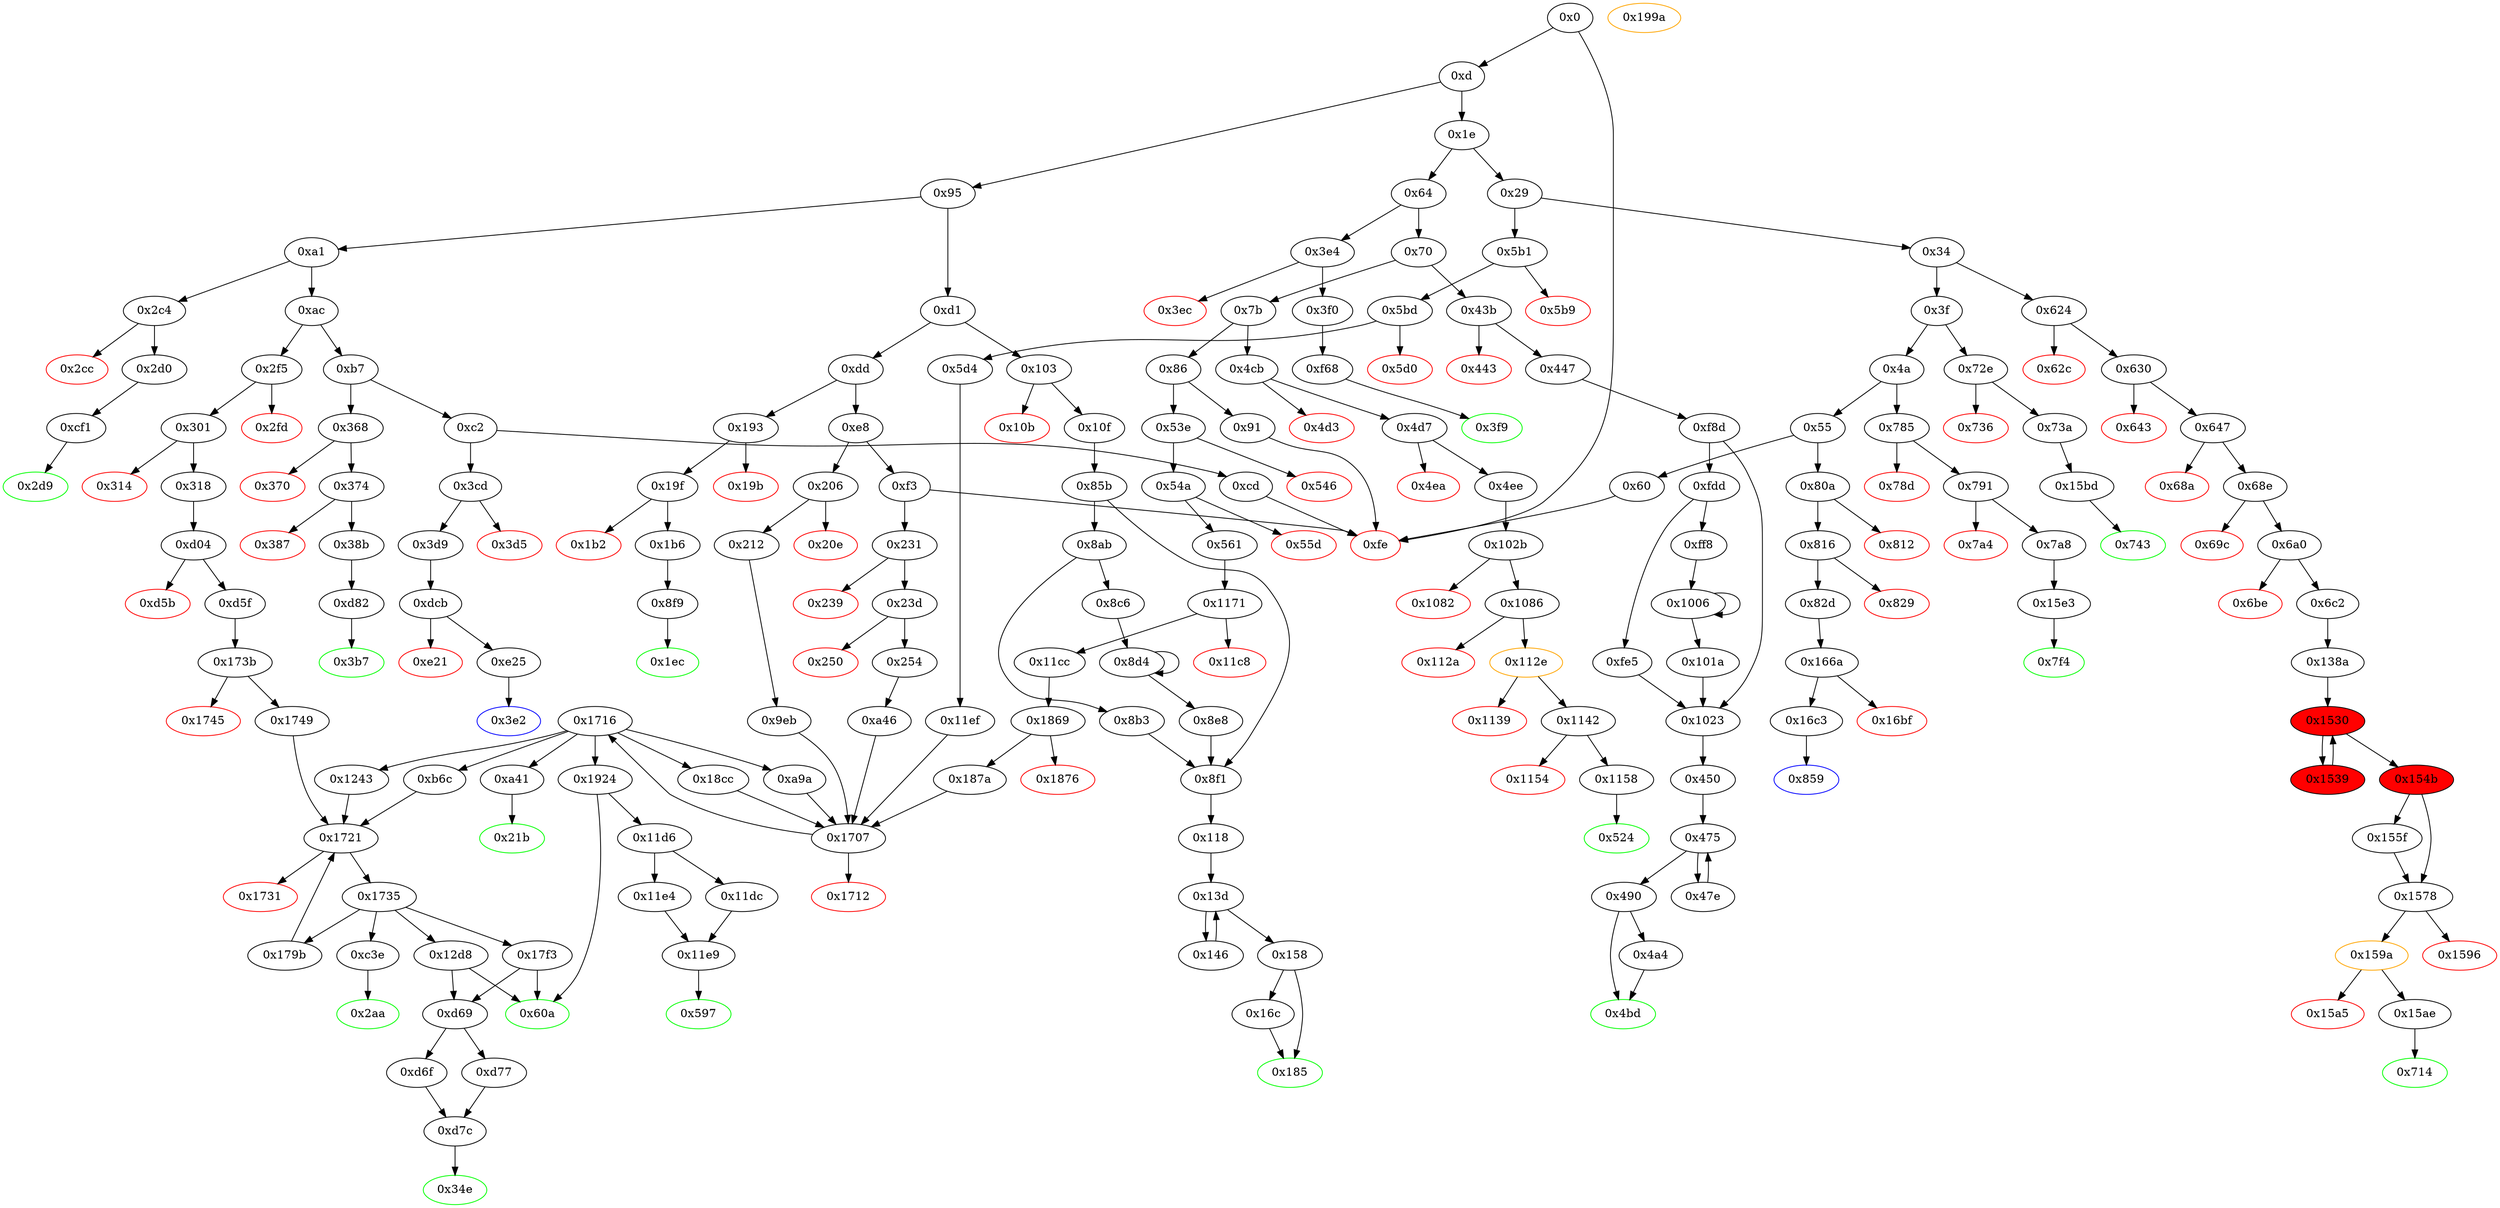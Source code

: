 digraph "" {
"0x1749" [fillcolor=white, id="0x1749", style=filled, tooltip="Block 0x1749\n[0x1749:0x179a]\n---\nPredecessors: [0x173b]\nSuccessors: [0x1721]\n---\n0x1749 JUMPDEST\n0x174a PUSH2 0x179b\n0x174d DUP3\n0x174e PUSH1 0x6\n0x1750 PUSH1 0x0\n0x1752 DUP7\n0x1753 PUSH20 0xffffffffffffffffffffffffffffffffffffffff\n0x1768 AND\n0x1769 PUSH20 0xffffffffffffffffffffffffffffffffffffffff\n0x177e AND\n0x177f DUP2\n0x1780 MSTORE\n0x1781 PUSH1 0x20\n0x1783 ADD\n0x1784 SWAP1\n0x1785 DUP2\n0x1786 MSTORE\n0x1787 PUSH1 0x20\n0x1789 ADD\n0x178a PUSH1 0x0\n0x178c SHA3\n0x178d SLOAD\n0x178e PUSH2 0x1721\n0x1791 SWAP1\n0x1792 SWAP2\n0x1793 SWAP1\n0x1794 PUSH4 0xffffffff\n0x1799 AND\n0x179a JUMP\n---\n0x1749: JUMPDEST \n0x174a: V1417 = 0x179b\n0x174e: V1418 = 0x6\n0x1750: V1419 = 0x0\n0x1753: V1420 = 0xffffffffffffffffffffffffffffffffffffffff\n0x1768: V1421 = AND 0xffffffffffffffffffffffffffffffffffffffff V240\n0x1769: V1422 = 0xffffffffffffffffffffffffffffffffffffffff\n0x177e: V1423 = AND 0xffffffffffffffffffffffffffffffffffffffff V1421\n0x1780: M[0x0] = V1423\n0x1781: V1424 = 0x20\n0x1783: V1425 = ADD 0x20 0x0\n0x1786: M[0x20] = 0x6\n0x1787: V1426 = 0x20\n0x1789: V1427 = ADD 0x20 0x20\n0x178a: V1428 = 0x0\n0x178c: V1429 = SHA3 0x0 0x40\n0x178d: V1430 = S[V1429]\n0x178e: V1431 = 0x1721\n0x1794: V1432 = 0xffffffff\n0x1799: V1433 = AND 0xffffffff 0x1721\n0x179a: JUMP 0x1721\n---\nEntry stack: [V9, 0x34e, V240, V243, 0x0, 0xd69, V240, V243, 0x0]\nStack pops: 3\nStack additions: [S2, S1, S0, 0x179b, V1430, S1]\nExit stack: [V9, 0x34e, V240, V243, 0x0, 0xd69, V240, V243, 0x0, 0x179b, V1430, V243]\n\nDef sites:\nV9: {0xd.0x12}\n0x34e: {0x301.0x303}\nV240: {0x318.0x334}\nV243: {0x318.0x33e}\n0x0: {0xd04.0xd05}\n0xd69: {0xd5f.0xd60}\nV240: {0x318.0x334}\nV243: {0x318.0x33e}\n0x0: {0x173b.0x173c}\n"];
"0x3cd" [fillcolor=white, id="0x3cd", style=filled, tooltip="Block 0x3cd\n[0x3cd:0x3d4]\n---\nPredecessors: [0xc2]\nSuccessors: [0x3d5, 0x3d9]\n---\n0x3cd JUMPDEST\n0x3ce CALLVALUE\n0x3cf DUP1\n0x3d0 ISZERO\n0x3d1 PUSH2 0x3d9\n0x3d4 JUMPI\n---\n0x3cd: JUMPDEST \n0x3ce: V285 = CALLVALUE\n0x3d0: V286 = ISZERO V285\n0x3d1: V287 = 0x3d9\n0x3d4: JUMPI 0x3d9 V286\n---\nEntry stack: [V9]\nStack pops: 0\nStack additions: [V285]\nExit stack: [V9, V285]\n\nDef sites:\nV9: {0xd.0x12}\n"];
"0xf3" [fillcolor=white, id="0xf3", style=filled, tooltip="Block 0xf3\n[0xf3:0xfd]\n---\nPredecessors: [0xe8]\nSuccessors: [0xfe, 0x231]\n---\n0xf3 DUP1\n0xf4 PUSH4 0x23b872dd\n0xf9 EQ\n0xfa PUSH2 0x231\n0xfd JUMPI\n---\n0xf4: V70 = 0x23b872dd\n0xf9: V71 = EQ 0x23b872dd V9\n0xfa: V72 = 0x231\n0xfd: JUMPI 0x231 V71\n---\nEntry stack: [V9]\nStack pops: 1\nStack additions: [S0]\nExit stack: [V9]\n\nDef sites:\nV9: {0xd.0x12}\n"];
"0x23d" [fillcolor=white, id="0x23d", style=filled, tooltip="Block 0x23d\n[0x23d:0x24f]\n---\nPredecessors: [0x231]\nSuccessors: [0x250, 0x254]\n---\n0x23d JUMPDEST\n0x23e POP\n0x23f PUSH2 0x2aa\n0x242 PUSH1 0x4\n0x244 DUP1\n0x245 CALLDATASIZE\n0x246 SUB\n0x247 PUSH1 0x60\n0x249 DUP2\n0x24a LT\n0x24b ISZERO\n0x24c PUSH2 0x254\n0x24f JUMPI\n---\n0x23d: JUMPDEST \n0x23f: V172 = 0x2aa\n0x242: V173 = 0x4\n0x245: V174 = CALLDATASIZE\n0x246: V175 = SUB V174 0x4\n0x247: V176 = 0x60\n0x24a: V177 = LT V175 0x60\n0x24b: V178 = ISZERO V177\n0x24c: V179 = 0x254\n0x24f: JUMPI 0x254 V178\n---\nEntry stack: [V9, V168]\nStack pops: 1\nStack additions: [0x2aa, 0x4, V175]\nExit stack: [V9, 0x2aa, 0x4, V175]\n\nDef sites:\nV9: {0xd.0x12}\nV168: {0x231.0x232}\n"];
"0x11ef" [fillcolor=white, id="0x11ef", style=filled, tooltip="Block 0x11ef\n[0x11ef:0x1242]\n---\nPredecessors: [0x5d4]\nSuccessors: [0x1707]\n---\n0x11ef JUMPDEST\n0x11f0 PUSH1 0x0\n0x11f2 PUSH2 0x1243\n0x11f5 DUP3\n0x11f6 PUSH1 0x6\n0x11f8 PUSH1 0x0\n0x11fa CALLER\n0x11fb PUSH20 0xffffffffffffffffffffffffffffffffffffffff\n0x1210 AND\n0x1211 PUSH20 0xffffffffffffffffffffffffffffffffffffffff\n0x1226 AND\n0x1227 DUP2\n0x1228 MSTORE\n0x1229 PUSH1 0x20\n0x122b ADD\n0x122c SWAP1\n0x122d DUP2\n0x122e MSTORE\n0x122f PUSH1 0x20\n0x1231 ADD\n0x1232 PUSH1 0x0\n0x1234 SHA3\n0x1235 SLOAD\n0x1236 PUSH2 0x1707\n0x1239 SWAP1\n0x123a SWAP2\n0x123b SWAP1\n0x123c PUSH4 0xffffffff\n0x1241 AND\n0x1242 JUMP\n---\n0x11ef: JUMPDEST \n0x11f0: V1144 = 0x0\n0x11f2: V1145 = 0x1243\n0x11f6: V1146 = 0x6\n0x11f8: V1147 = 0x0\n0x11fa: V1148 = CALLER\n0x11fb: V1149 = 0xffffffffffffffffffffffffffffffffffffffff\n0x1210: V1150 = AND 0xffffffffffffffffffffffffffffffffffffffff V1148\n0x1211: V1151 = 0xffffffffffffffffffffffffffffffffffffffff\n0x1226: V1152 = AND 0xffffffffffffffffffffffffffffffffffffffff V1150\n0x1228: M[0x0] = V1152\n0x1229: V1153 = 0x20\n0x122b: V1154 = ADD 0x20 0x0\n0x122e: M[0x20] = 0x6\n0x122f: V1155 = 0x20\n0x1231: V1156 = ADD 0x20 0x20\n0x1232: V1157 = 0x0\n0x1234: V1158 = SHA3 0x0 0x40\n0x1235: V1159 = S[V1158]\n0x1236: V1160 = 0x1707\n0x123c: V1161 = 0xffffffff\n0x1241: V1162 = AND 0xffffffff 0x1707\n0x1242: JUMP 0x1707\n---\nEntry stack: [V9, 0x60a, V439, V442]\nStack pops: 1\nStack additions: [S0, 0x0, 0x1243, V1159, S0]\nExit stack: [V9, 0x60a, V439, V442, 0x0, 0x1243, V1159, V442]\n\nDef sites:\nV9: {0xd.0x12}\n0x60a: {0x5bd.0x5bf}\nV439: {0x5d4.0x5f0}\nV442: {0x5d4.0x5fa}\n"];
"0x5b1" [fillcolor=white, id="0x5b1", style=filled, tooltip="Block 0x5b1\n[0x5b1:0x5b8]\n---\nPredecessors: [0x29]\nSuccessors: [0x5b9, 0x5bd]\n---\n0x5b1 JUMPDEST\n0x5b2 CALLVALUE\n0x5b3 DUP1\n0x5b4 ISZERO\n0x5b5 PUSH2 0x5bd\n0x5b8 JUMPI\n---\n0x5b1: JUMPDEST \n0x5b2: V423 = CALLVALUE\n0x5b4: V424 = ISZERO V423\n0x5b5: V425 = 0x5bd\n0x5b8: JUMPI 0x5bd V424\n---\nEntry stack: [V9]\nStack pops: 0\nStack additions: [V423]\nExit stack: [V9, V423]\n\nDef sites:\nV9: {0xd.0x12}\n"];
"0x250" [color=red, fillcolor=white, id="0x250", style=filled, tooltip="Block 0x250\n[0x250:0x253]\n---\nPredecessors: [0x23d]\nSuccessors: []\n---\n0x250 PUSH1 0x0\n0x252 DUP1\n0x253 REVERT\n---\n0x250: V180 = 0x0\n0x253: REVERT 0x0 0x0\n---\nEntry stack: [V9, 0x2aa, 0x4, V175]\nStack pops: 0\nStack additions: []\nExit stack: [V9, 0x2aa, 0x4, V175]\n\nDef sites:\nV9: {0xd.0x12}\n0x2aa: {0x23d.0x23f}\n0x4: {0x23d.0x242}\nV175: {0x23d.0x246}\n"];
"0x3e2" [color=blue, fillcolor=white, id="0x3e2", style=filled, tooltip="Block 0x3e2\n[0x3e2:0x3e3]\n---\nPredecessors: [0xe25]\nSuccessors: []\n---\n0x3e2 JUMPDEST\n0x3e3 STOP\n---\n0x3e2: JUMPDEST \n0x3e3: STOP \n---\nEntry stack: [V9]\nStack pops: 0\nStack additions: []\nExit stack: [V9]\n\nDef sites:\nV9: {0xd.0x12}\n"];
"0x1869" [fillcolor=white, id="0x1869", style=filled, tooltip="Block 0x1869\n[0x1869:0x1875]\n---\nPredecessors: [0x11cc]\nSuccessors: [0x1876, 0x187a]\n---\n0x1869 JUMPDEST\n0x186a PUSH1 0x0\n0x186c PUSH1 0x5\n0x186e SLOAD\n0x186f DUP3\n0x1870 GT\n0x1871 ISZERO\n0x1872 PUSH2 0x187a\n0x1875 JUMPI\n---\n0x1869: JUMPDEST \n0x186a: V1467 = 0x0\n0x186c: V1468 = 0x5\n0x186e: V1469 = S[0x5]\n0x1870: V1470 = GT V408 V1469\n0x1871: V1471 = ISZERO V1470\n0x1872: V1472 = 0x187a\n0x1875: JUMPI 0x187a V1471\n---\nEntry stack: [V9, 0x597, V405, V408, 0x0, 0x11d6, V405, V408]\nStack pops: 1\nStack additions: [S0, 0x0]\nExit stack: [V9, 0x597, V405, V408, 0x0, 0x11d6, V405, V408, 0x0]\n\nDef sites:\nV9: {0xd.0x12}\n0x597: {0x54a.0x54c}\nV405: {0x561.0x57d}\nV408: {0x561.0x587}\n0x0: {0x1171.0x1172}\n0x11d6: {0x11cc.0x11cd}\nV405: {0x561.0x57d}\nV408: {0x561.0x587}\n"];
"0x314" [color=red, fillcolor=white, id="0x314", style=filled, tooltip="Block 0x314\n[0x314:0x317]\n---\nPredecessors: [0x301]\nSuccessors: []\n---\n0x314 PUSH1 0x0\n0x316 DUP1\n0x317 REVERT\n---\n0x314: V236 = 0x0\n0x317: REVERT 0x0 0x0\n---\nEntry stack: [V9, 0x34e, 0x4, V231]\nStack pops: 0\nStack additions: []\nExit stack: [V9, 0x34e, 0x4, V231]\n\nDef sites:\nV9: {0xd.0x12}\n0x34e: {0x301.0x303}\n0x4: {0x301.0x306}\nV231: {0x301.0x30a}\n"];
"0x5bd" [fillcolor=white, id="0x5bd", style=filled, tooltip="Block 0x5bd\n[0x5bd:0x5cf]\n---\nPredecessors: [0x5b1]\nSuccessors: [0x5d0, 0x5d4]\n---\n0x5bd JUMPDEST\n0x5be POP\n0x5bf PUSH2 0x60a\n0x5c2 PUSH1 0x4\n0x5c4 DUP1\n0x5c5 CALLDATASIZE\n0x5c6 SUB\n0x5c7 PUSH1 0x40\n0x5c9 DUP2\n0x5ca LT\n0x5cb ISZERO\n0x5cc PUSH2 0x5d4\n0x5cf JUMPI\n---\n0x5bd: JUMPDEST \n0x5bf: V427 = 0x60a\n0x5c2: V428 = 0x4\n0x5c5: V429 = CALLDATASIZE\n0x5c6: V430 = SUB V429 0x4\n0x5c7: V431 = 0x40\n0x5ca: V432 = LT V430 0x40\n0x5cb: V433 = ISZERO V432\n0x5cc: V434 = 0x5d4\n0x5cf: JUMPI 0x5d4 V433\n---\nEntry stack: [V9, V423]\nStack pops: 1\nStack additions: [0x60a, 0x4, V430]\nExit stack: [V9, 0x60a, 0x4, V430]\n\nDef sites:\nV9: {0xd.0x12}\nV423: {0x5b1.0x5b2}\n"];
"0x2fd" [color=red, fillcolor=white, id="0x2fd", style=filled, tooltip="Block 0x2fd\n[0x2fd:0x300]\n---\nPredecessors: [0x2f5]\nSuccessors: []\n---\n0x2fd PUSH1 0x0\n0x2ff DUP1\n0x300 REVERT\n---\n0x2fd: V227 = 0x0\n0x300: REVERT 0x0 0x0\n---\nEntry stack: [V9, V224]\nStack pops: 0\nStack additions: []\nExit stack: [V9, V224]\n\nDef sites:\nV9: {0xd.0x12}\nV224: {0x2f5.0x2f6}\n"];
"0x8ab" [fillcolor=white, id="0x8ab", style=filled, tooltip="Block 0x8ab\n[0x8ab:0x8b2]\n---\nPredecessors: [0x85b]\nSuccessors: [0x8b3, 0x8c6]\n---\n0x8ab DUP1\n0x8ac PUSH1 0x1f\n0x8ae LT\n0x8af PUSH2 0x8c6\n0x8b2 JUMPI\n---\n0x8ac: V647 = 0x1f\n0x8ae: V648 = LT 0x1f V644\n0x8af: V649 = 0x8c6\n0x8b2: JUMPI 0x8c6 V648\n---\nEntry stack: [V9, 0x118, V629, 0x3, V620, V633, 0x3, V644]\nStack pops: 1\nStack additions: [S0]\nExit stack: [V9, 0x118, V629, 0x3, V620, V633, 0x3, V644]\n\nDef sites:\nV9: {0xd.0x12}\n0x118: {0x10f.0x111}\nV629: {0x85b.0x880}\n0x3: {0x85b.0x85c}\nV620: {0x85b.0x870}\nV633: {0x85b.0x890}\n0x3: {0x85b.0x85c}\nV644: {0x85b.0x8a4}\n"];
"0x16bf" [color=red, fillcolor=white, id="0x16bf", style=filled, tooltip="Block 0x16bf\n[0x16bf:0x16c2]\n---\nPredecessors: [0x166a]\nSuccessors: []\n---\n0x16bf PUSH1 0x0\n0x16c1 DUP1\n0x16c2 REVERT\n---\n0x16bf: V1387 = 0x0\n0x16c2: REVERT 0x0 0x0\n---\nEntry stack: [V9, 0x859, V605]\nStack pops: 0\nStack additions: []\nExit stack: [V9, 0x859, V605]\n\nDef sites:\nV9: {0xd.0x12}\n0x859: {0x816.0x818}\nV605: {0x82d.0x849}\n"];
"0x12d8" [fillcolor=white, id="0x12d8", style=filled, tooltip="Block 0x12d8\n[0x12d8:0x1389]\n---\nPredecessors: [0x1735]\nSuccessors: [0x60a, 0xd69]\n---\n0x12d8 JUMPDEST\n0x12d9 PUSH1 0x6\n0x12db PUSH1 0x0\n0x12dd DUP6\n0x12de PUSH20 0xffffffffffffffffffffffffffffffffffffffff\n0x12f3 AND\n0x12f4 PUSH20 0xffffffffffffffffffffffffffffffffffffffff\n0x1309 AND\n0x130a DUP2\n0x130b MSTORE\n0x130c PUSH1 0x20\n0x130e ADD\n0x130f SWAP1\n0x1310 DUP2\n0x1311 MSTORE\n0x1312 PUSH1 0x20\n0x1314 ADD\n0x1315 PUSH1 0x0\n0x1317 SHA3\n0x1318 DUP2\n0x1319 SWAP1\n0x131a SSTORE\n0x131b POP\n0x131c DUP3\n0x131d PUSH20 0xffffffffffffffffffffffffffffffffffffffff\n0x1332 AND\n0x1333 CALLER\n0x1334 PUSH20 0xffffffffffffffffffffffffffffffffffffffff\n0x1349 AND\n0x134a PUSH32 0xddf252ad1be2c89b69c2b068fc378daa952ba7f163c4a11628f55a4df523b3ef\n0x136b DUP5\n0x136c PUSH1 0x40\n0x136e MLOAD\n0x136f DUP1\n0x1370 DUP3\n0x1371 DUP2\n0x1372 MSTORE\n0x1373 PUSH1 0x20\n0x1375 ADD\n0x1376 SWAP2\n0x1377 POP\n0x1378 POP\n0x1379 PUSH1 0x40\n0x137b MLOAD\n0x137c DUP1\n0x137d SWAP2\n0x137e SUB\n0x137f SWAP1\n0x1380 LOG3\n0x1381 PUSH1 0x1\n0x1383 SWAP1\n0x1384 POP\n0x1385 SWAP3\n0x1386 SWAP2\n0x1387 POP\n0x1388 POP\n0x1389 JUMP\n---\n0x12d8: JUMPDEST \n0x12d9: V1193 = 0x6\n0x12db: V1194 = 0x0\n0x12de: V1195 = 0xffffffffffffffffffffffffffffffffffffffff\n0x12f3: V1196 = AND 0xffffffffffffffffffffffffffffffffffffffff S3\n0x12f4: V1197 = 0xffffffffffffffffffffffffffffffffffffffff\n0x1309: V1198 = AND 0xffffffffffffffffffffffffffffffffffffffff V1196\n0x130b: M[0x0] = V1198\n0x130c: V1199 = 0x20\n0x130e: V1200 = ADD 0x20 0x0\n0x1311: M[0x20] = 0x6\n0x1312: V1201 = 0x20\n0x1314: V1202 = ADD 0x20 0x20\n0x1315: V1203 = 0x0\n0x1317: V1204 = SHA3 0x0 0x40\n0x131a: S[V1204] = S0\n0x131d: V1205 = 0xffffffffffffffffffffffffffffffffffffffff\n0x1332: V1206 = AND 0xffffffffffffffffffffffffffffffffffffffff S3\n0x1333: V1207 = CALLER\n0x1334: V1208 = 0xffffffffffffffffffffffffffffffffffffffff\n0x1349: V1209 = AND 0xffffffffffffffffffffffffffffffffffffffff V1207\n0x134a: V1210 = 0xddf252ad1be2c89b69c2b068fc378daa952ba7f163c4a11628f55a4df523b3ef\n0x136c: V1211 = 0x40\n0x136e: V1212 = M[0x40]\n0x1372: M[V1212] = S2\n0x1373: V1213 = 0x20\n0x1375: V1214 = ADD 0x20 V1212\n0x1379: V1215 = 0x40\n0x137b: V1216 = M[0x40]\n0x137e: V1217 = SUB V1214 V1216\n0x1380: LOG V1216 V1217 0xddf252ad1be2c89b69c2b068fc378daa952ba7f163c4a11628f55a4df523b3ef V1209 V1206\n0x1381: V1218 = 0x1\n0x1389: JUMP S4\n---\nEntry stack: [V9, 0x34e, V240, S6, S5, S4, S3, S2, 0x0, S0]\nStack pops: 5\nStack additions: [0x1]\nExit stack: [V9, 0x34e, V240, S6, S5, 0x1]\n\nDef sites:\nV9: {0xd.0x12}\n0x34e: {0x301.0x303}\nV240: {0x318.0x334}\nS6: {0x318.0x33e, 0xd.0x12}\nS5: {0xd.0x12, 0x23d.0x23f, 0xd04.0xd05}\nS4: {0x5bd.0x5bf, 0x254.0x270, 0xd5f.0xd60}\nS3: {0x318.0x334, 0x5d4.0x5f0, 0x254.0x290}\nS2: {0x318.0x33e, 0x5d4.0x5fa, 0x254.0x29a}\n0x0: {0x173b.0x173c, 0x11ef.0x11f0, 0xa46.0xa47}\nS0: {0x1721_0x179b.0x1726, 0x1721_0x1243.0x1726, 0x1721_0xb6c.0x1726, 0x1721_0x1749.0x1726}\n"];
"0x20e" [color=red, fillcolor=white, id="0x20e", style=filled, tooltip="Block 0x20e\n[0x20e:0x211]\n---\nPredecessors: [0x206]\nSuccessors: []\n---\n0x20e PUSH1 0x0\n0x210 DUP1\n0x211 REVERT\n---\n0x20e: V158 = 0x0\n0x211: REVERT 0x0 0x0\n---\nEntry stack: [V9, V155]\nStack pops: 0\nStack additions: []\nExit stack: [V9, V155]\n\nDef sites:\nV9: {0xd.0x12}\nV155: {0x206.0x207}\n"];
"0x53e" [fillcolor=white, id="0x53e", style=filled, tooltip="Block 0x53e\n[0x53e:0x545]\n---\nPredecessors: [0x86]\nSuccessors: [0x546, 0x54a]\n---\n0x53e JUMPDEST\n0x53f CALLVALUE\n0x540 DUP1\n0x541 ISZERO\n0x542 PUSH2 0x54a\n0x545 JUMPI\n---\n0x53e: JUMPDEST \n0x53f: V389 = CALLVALUE\n0x541: V390 = ISZERO V389\n0x542: V391 = 0x54a\n0x545: JUMPI 0x54a V390\n---\nEntry stack: [V9]\nStack pops: 0\nStack additions: [V389]\nExit stack: [V9, V389]\n\nDef sites:\nV9: {0xd.0x12}\n"];
"0xdcb" [fillcolor=white, id="0xdcb", style=filled, tooltip="Block 0xdcb\n[0xdcb:0xe20]\n---\nPredecessors: [0x3d9]\nSuccessors: [0xe21, 0xe25]\n---\n0xdcb JUMPDEST\n0xdcc PUSH1 0x1\n0xdce PUSH1 0x0\n0xdd0 SWAP1\n0xdd1 SLOAD\n0xdd2 SWAP1\n0xdd3 PUSH2 0x100\n0xdd6 EXP\n0xdd7 SWAP1\n0xdd8 DIV\n0xdd9 PUSH20 0xffffffffffffffffffffffffffffffffffffffff\n0xdee AND\n0xdef PUSH20 0xffffffffffffffffffffffffffffffffffffffff\n0xe04 AND\n0xe05 CALLER\n0xe06 PUSH20 0xffffffffffffffffffffffffffffffffffffffff\n0xe1b AND\n0xe1c EQ\n0xe1d PUSH2 0xe25\n0xe20 JUMPI\n---\n0xdcb: JUMPDEST \n0xdcc: V902 = 0x1\n0xdce: V903 = 0x0\n0xdd1: V904 = S[0x1]\n0xdd3: V905 = 0x100\n0xdd6: V906 = EXP 0x100 0x0\n0xdd8: V907 = DIV V904 0x1\n0xdd9: V908 = 0xffffffffffffffffffffffffffffffffffffffff\n0xdee: V909 = AND 0xffffffffffffffffffffffffffffffffffffffff V907\n0xdef: V910 = 0xffffffffffffffffffffffffffffffffffffffff\n0xe04: V911 = AND 0xffffffffffffffffffffffffffffffffffffffff V909\n0xe05: V912 = CALLER\n0xe06: V913 = 0xffffffffffffffffffffffffffffffffffffffff\n0xe1b: V914 = AND 0xffffffffffffffffffffffffffffffffffffffff V912\n0xe1c: V915 = EQ V914 V911\n0xe1d: V916 = 0xe25\n0xe20: JUMPI 0xe25 V915\n---\nEntry stack: [V9, 0x3e2]\nStack pops: 0\nStack additions: []\nExit stack: [V9, 0x3e2]\n\nDef sites:\nV9: {0xd.0x12}\n0x3e2: {0x3d9.0x3db}\n"];
"0x0" [fillcolor=white, id="0x0", style=filled, tooltip="Block 0x0\n[0x0:0xc]\n---\nPredecessors: []\nSuccessors: [0xd, 0xfe]\n---\n0x0 PUSH1 0x80\n0x2 PUSH1 0x40\n0x4 MSTORE\n0x5 PUSH1 0x4\n0x7 CALLDATASIZE\n0x8 LT\n0x9 PUSH2 0xfe\n0xc JUMPI\n---\n0x0: V0 = 0x80\n0x2: V1 = 0x40\n0x4: M[0x40] = 0x80\n0x5: V2 = 0x4\n0x7: V3 = CALLDATASIZE\n0x8: V4 = LT V3 0x4\n0x9: V5 = 0xfe\n0xc: JUMPI 0xfe V4\n---\nEntry stack: []\nStack pops: 0\nStack additions: []\nExit stack: []\n\nDef sites:\n"];
"0x72e" [fillcolor=white, id="0x72e", style=filled, tooltip="Block 0x72e\n[0x72e:0x735]\n---\nPredecessors: [0x3f]\nSuccessors: [0x736, 0x73a]\n---\n0x72e JUMPDEST\n0x72f CALLVALUE\n0x730 DUP1\n0x731 ISZERO\n0x732 PUSH2 0x73a\n0x735 JUMPI\n---\n0x72e: JUMPDEST \n0x72f: V540 = CALLVALUE\n0x731: V541 = ISZERO V540\n0x732: V542 = 0x73a\n0x735: JUMPI 0x73a V541\n---\nEntry stack: [V9]\nStack pops: 0\nStack additions: [V540]\nExit stack: [V9, V540]\n\nDef sites:\nV9: {0xd.0x12}\n"];
"0xf8d" [fillcolor=white, id="0xf8d", style=filled, tooltip="Block 0xf8d\n[0xf8d:0xfdc]\n---\nPredecessors: [0x447]\nSuccessors: [0xfdd, 0x1023]\n---\n0xf8d JUMPDEST\n0xf8e PUSH1 0x2\n0xf90 DUP1\n0xf91 SLOAD\n0xf92 PUSH1 0x1\n0xf94 DUP2\n0xf95 PUSH1 0x1\n0xf97 AND\n0xf98 ISZERO\n0xf99 PUSH2 0x100\n0xf9c MUL\n0xf9d SUB\n0xf9e AND\n0xf9f PUSH1 0x2\n0xfa1 SWAP1\n0xfa2 DIV\n0xfa3 DUP1\n0xfa4 PUSH1 0x1f\n0xfa6 ADD\n0xfa7 PUSH1 0x20\n0xfa9 DUP1\n0xfaa SWAP2\n0xfab DIV\n0xfac MUL\n0xfad PUSH1 0x20\n0xfaf ADD\n0xfb0 PUSH1 0x40\n0xfb2 MLOAD\n0xfb3 SWAP1\n0xfb4 DUP2\n0xfb5 ADD\n0xfb6 PUSH1 0x40\n0xfb8 MSTORE\n0xfb9 DUP1\n0xfba SWAP3\n0xfbb SWAP2\n0xfbc SWAP1\n0xfbd DUP2\n0xfbe DUP2\n0xfbf MSTORE\n0xfc0 PUSH1 0x20\n0xfc2 ADD\n0xfc3 DUP3\n0xfc4 DUP1\n0xfc5 SLOAD\n0xfc6 PUSH1 0x1\n0xfc8 DUP2\n0xfc9 PUSH1 0x1\n0xfcb AND\n0xfcc ISZERO\n0xfcd PUSH2 0x100\n0xfd0 MUL\n0xfd1 SUB\n0xfd2 AND\n0xfd3 PUSH1 0x2\n0xfd5 SWAP1\n0xfd6 DIV\n0xfd7 DUP1\n0xfd8 ISZERO\n0xfd9 PUSH2 0x1023\n0xfdc JUMPI\n---\n0xf8d: JUMPDEST \n0xf8e: V984 = 0x2\n0xf91: V985 = S[0x2]\n0xf92: V986 = 0x1\n0xf95: V987 = 0x1\n0xf97: V988 = AND 0x1 V985\n0xf98: V989 = ISZERO V988\n0xf99: V990 = 0x100\n0xf9c: V991 = MUL 0x100 V989\n0xf9d: V992 = SUB V991 0x1\n0xf9e: V993 = AND V992 V985\n0xf9f: V994 = 0x2\n0xfa2: V995 = DIV V993 0x2\n0xfa4: V996 = 0x1f\n0xfa6: V997 = ADD 0x1f V995\n0xfa7: V998 = 0x20\n0xfab: V999 = DIV V997 0x20\n0xfac: V1000 = MUL V999 0x20\n0xfad: V1001 = 0x20\n0xfaf: V1002 = ADD 0x20 V1000\n0xfb0: V1003 = 0x40\n0xfb2: V1004 = M[0x40]\n0xfb5: V1005 = ADD V1004 V1002\n0xfb6: V1006 = 0x40\n0xfb8: M[0x40] = V1005\n0xfbf: M[V1004] = V995\n0xfc0: V1007 = 0x20\n0xfc2: V1008 = ADD 0x20 V1004\n0xfc5: V1009 = S[0x2]\n0xfc6: V1010 = 0x1\n0xfc9: V1011 = 0x1\n0xfcb: V1012 = AND 0x1 V1009\n0xfcc: V1013 = ISZERO V1012\n0xfcd: V1014 = 0x100\n0xfd0: V1015 = MUL 0x100 V1013\n0xfd1: V1016 = SUB V1015 0x1\n0xfd2: V1017 = AND V1016 V1009\n0xfd3: V1018 = 0x2\n0xfd6: V1019 = DIV V1017 0x2\n0xfd8: V1020 = ISZERO V1019\n0xfd9: V1021 = 0x1023\n0xfdc: JUMPI 0x1023 V1020\n---\nEntry stack: [V9, 0x450]\nStack pops: 0\nStack additions: [V1004, 0x2, V995, V1008, 0x2, V1019]\nExit stack: [V9, 0x450, V1004, 0x2, V995, V1008, 0x2, V1019]\n\nDef sites:\nV9: {0xd.0x12}\n0x450: {0x447.0x449}\n"];
"0x1731" [color=red, fillcolor=white, id="0x1731", style=filled, tooltip="Block 0x1731\n[0x1731:0x1734]\n---\nPredecessors: [0x1721]\nSuccessors: []\n---\n0x1731 PUSH1 0x0\n0x1733 DUP1\n0x1734 REVERT\n---\n0x1731: V1412 = 0x0\n0x1734: REVERT 0x0 0x0\n---\nEntry stack: [V9, {0x34e, 0x597}, S10, S9, S8, S7, S6, S5, 0x0, {0xc3e, 0x12d8, 0x179b, 0x17f3}, S2, S1, V1408]\nStack pops: 0\nStack additions: []\nExit stack: [V9, {0x34e, 0x597}, S10, S9, S8, S7, S6, S5, 0x0, {0xc3e, 0x12d8, 0x179b, 0x17f3}, S2, S1, V1408]\n\nDef sites:\nV9: {0xd.0x12}\n{0x34e, 0x597}: {0x301.0x303, 0x54a.0x54c}\nS10: {0x561.0x57d, 0x318.0x334}\nS9: {0x561.0x587, 0x318.0x33e, 0xd.0x12}\nS8: {0x1171.0x1172, 0xd.0x12, 0x23d.0x23f, 0xd04.0xd05}\nS7: {0x5bd.0x5bf, 0x11cc.0x11cd, 0xd5f.0xd60, 0x254.0x270}\nS6: {0x561.0x57d, 0x318.0x334, 0xd.0x12, 0x5d4.0x5f0, 0x254.0x290}\nS5: {0x561.0x587, 0x318.0x33e, 0x212.0x214, 0x5d4.0x5fa, 0x254.0x29a}\n0x0: {0x1869.0x186a, 0x173b.0x173c, 0x9eb.0x9ec, 0x11ef.0x11f0, 0xa46.0xa47}\n{0xc3e, 0x12d8, 0x179b, 0x17f3}: {0x1749.0x174a, 0x1243.0x1287, 0xb6c.0xbed, 0x179b.0x17df}\nS2: {0x1749.0x178d, 0x1243.0x12ca, 0xb6c.0xc30, 0x179b.0x17e5}\nS1: {0x561.0x587, 0x318.0x33e, 0x212.0x214, 0x5d4.0x5fa, 0x254.0x29a}\nV1408: {0x1721.0x1726}\n"];
"0x10b" [color=red, fillcolor=white, id="0x10b", style=filled, tooltip="Block 0x10b\n[0x10b:0x10e]\n---\nPredecessors: [0x103]\nSuccessors: []\n---\n0x10b PUSH1 0x0\n0x10d DUP1\n0x10e REVERT\n---\n0x10b: V77 = 0x0\n0x10e: REVERT 0x0 0x0\n---\nEntry stack: [V9, V74]\nStack pops: 0\nStack additions: []\nExit stack: [V9, V74]\n\nDef sites:\nV9: {0xd.0x12}\nV74: {0x103.0x104}\n"];
"0x212" [fillcolor=white, id="0x212", style=filled, tooltip="Block 0x212\n[0x212:0x21a]\n---\nPredecessors: [0x206]\nSuccessors: [0x9eb]\n---\n0x212 JUMPDEST\n0x213 POP\n0x214 PUSH2 0x21b\n0x217 PUSH2 0x9eb\n0x21a JUMP\n---\n0x212: JUMPDEST \n0x214: V159 = 0x21b\n0x217: V160 = 0x9eb\n0x21a: JUMP 0x9eb\n---\nEntry stack: [V9, V155]\nStack pops: 1\nStack additions: [0x21b]\nExit stack: [V9, 0x21b]\n\nDef sites:\nV9: {0xd.0x12}\nV155: {0x206.0x207}\n"];
"0xf68" [fillcolor=white, id="0xf68", style=filled, tooltip="Block 0xf68\n[0xf68:0xf8c]\n---\nPredecessors: [0x3f0]\nSuccessors: [0x3f9]\n---\n0xf68 JUMPDEST\n0xf69 PUSH1 0x0\n0xf6b DUP1\n0xf6c SWAP1\n0xf6d SLOAD\n0xf6e SWAP1\n0xf6f PUSH2 0x100\n0xf72 EXP\n0xf73 SWAP1\n0xf74 DIV\n0xf75 PUSH20 0xffffffffffffffffffffffffffffffffffffffff\n0xf8a AND\n0xf8b DUP2\n0xf8c JUMP\n---\n0xf68: JUMPDEST \n0xf69: V977 = 0x0\n0xf6d: V978 = S[0x0]\n0xf6f: V979 = 0x100\n0xf72: V980 = EXP 0x100 0x0\n0xf74: V981 = DIV V978 0x1\n0xf75: V982 = 0xffffffffffffffffffffffffffffffffffffffff\n0xf8a: V983 = AND 0xffffffffffffffffffffffffffffffffffffffff V981\n0xf8c: JUMP 0x3f9\n---\nEntry stack: [V9, 0x3f9]\nStack pops: 1\nStack additions: [S0, V983]\nExit stack: [V9, 0x3f9, V983]\n\nDef sites:\nV9: {0xd.0x12}\n0x3f9: {0x3f0.0x3f2}\n"];
"0x254" [fillcolor=white, id="0x254", style=filled, tooltip="Block 0x254\n[0x254:0x2a9]\n---\nPredecessors: [0x23d]\nSuccessors: [0xa46]\n---\n0x254 JUMPDEST\n0x255 DUP2\n0x256 ADD\n0x257 SWAP1\n0x258 DUP1\n0x259 DUP1\n0x25a CALLDATALOAD\n0x25b PUSH20 0xffffffffffffffffffffffffffffffffffffffff\n0x270 AND\n0x271 SWAP1\n0x272 PUSH1 0x20\n0x274 ADD\n0x275 SWAP1\n0x276 SWAP3\n0x277 SWAP2\n0x278 SWAP1\n0x279 DUP1\n0x27a CALLDATALOAD\n0x27b PUSH20 0xffffffffffffffffffffffffffffffffffffffff\n0x290 AND\n0x291 SWAP1\n0x292 PUSH1 0x20\n0x294 ADD\n0x295 SWAP1\n0x296 SWAP3\n0x297 SWAP2\n0x298 SWAP1\n0x299 DUP1\n0x29a CALLDATALOAD\n0x29b SWAP1\n0x29c PUSH1 0x20\n0x29e ADD\n0x29f SWAP1\n0x2a0 SWAP3\n0x2a1 SWAP2\n0x2a2 SWAP1\n0x2a3 POP\n0x2a4 POP\n0x2a5 POP\n0x2a6 PUSH2 0xa46\n0x2a9 JUMP\n---\n0x254: JUMPDEST \n0x256: V181 = ADD 0x4 V175\n0x25a: V182 = CALLDATALOAD 0x4\n0x25b: V183 = 0xffffffffffffffffffffffffffffffffffffffff\n0x270: V184 = AND 0xffffffffffffffffffffffffffffffffffffffff V182\n0x272: V185 = 0x20\n0x274: V186 = ADD 0x20 0x4\n0x27a: V187 = CALLDATALOAD 0x24\n0x27b: V188 = 0xffffffffffffffffffffffffffffffffffffffff\n0x290: V189 = AND 0xffffffffffffffffffffffffffffffffffffffff V187\n0x292: V190 = 0x20\n0x294: V191 = ADD 0x20 0x24\n0x29a: V192 = CALLDATALOAD 0x44\n0x29c: V193 = 0x20\n0x29e: V194 = ADD 0x20 0x44\n0x2a6: V195 = 0xa46\n0x2a9: JUMP 0xa46\n---\nEntry stack: [V9, 0x2aa, 0x4, V175]\nStack pops: 2\nStack additions: [V184, V189, V192]\nExit stack: [V9, 0x2aa, V184, V189, V192]\n\nDef sites:\nV9: {0xd.0x12}\n0x2aa: {0x23d.0x23f}\n0x4: {0x23d.0x242}\nV175: {0x23d.0x246}\n"];
"0xc3e" [fillcolor=white, id="0xc3e", style=filled, tooltip="Block 0xc3e\n[0xc3e:0xcf0]\n---\nPredecessors: [0x1735]\nSuccessors: [0x2aa]\n---\n0xc3e JUMPDEST\n0xc3f PUSH1 0x6\n0xc41 PUSH1 0x0\n0xc43 DUP6\n0xc44 PUSH20 0xffffffffffffffffffffffffffffffffffffffff\n0xc59 AND\n0xc5a PUSH20 0xffffffffffffffffffffffffffffffffffffffff\n0xc6f AND\n0xc70 DUP2\n0xc71 MSTORE\n0xc72 PUSH1 0x20\n0xc74 ADD\n0xc75 SWAP1\n0xc76 DUP2\n0xc77 MSTORE\n0xc78 PUSH1 0x20\n0xc7a ADD\n0xc7b PUSH1 0x0\n0xc7d SHA3\n0xc7e DUP2\n0xc7f SWAP1\n0xc80 SSTORE\n0xc81 POP\n0xc82 DUP3\n0xc83 PUSH20 0xffffffffffffffffffffffffffffffffffffffff\n0xc98 AND\n0xc99 DUP5\n0xc9a PUSH20 0xffffffffffffffffffffffffffffffffffffffff\n0xcaf AND\n0xcb0 PUSH32 0xddf252ad1be2c89b69c2b068fc378daa952ba7f163c4a11628f55a4df523b3ef\n0xcd1 DUP5\n0xcd2 PUSH1 0x40\n0xcd4 MLOAD\n0xcd5 DUP1\n0xcd6 DUP3\n0xcd7 DUP2\n0xcd8 MSTORE\n0xcd9 PUSH1 0x20\n0xcdb ADD\n0xcdc SWAP2\n0xcdd POP\n0xcde POP\n0xcdf PUSH1 0x40\n0xce1 MLOAD\n0xce2 DUP1\n0xce3 SWAP2\n0xce4 SUB\n0xce5 SWAP1\n0xce6 LOG3\n0xce7 PUSH1 0x1\n0xce9 SWAP1\n0xcea POP\n0xceb SWAP4\n0xcec SWAP3\n0xced POP\n0xcee POP\n0xcef POP\n0xcf0 JUMP\n---\n0xc3e: JUMPDEST \n0xc3f: V832 = 0x6\n0xc41: V833 = 0x0\n0xc44: V834 = 0xffffffffffffffffffffffffffffffffffffffff\n0xc59: V835 = AND 0xffffffffffffffffffffffffffffffffffffffff S3\n0xc5a: V836 = 0xffffffffffffffffffffffffffffffffffffffff\n0xc6f: V837 = AND 0xffffffffffffffffffffffffffffffffffffffff V835\n0xc71: M[0x0] = V837\n0xc72: V838 = 0x20\n0xc74: V839 = ADD 0x20 0x0\n0xc77: M[0x20] = 0x6\n0xc78: V840 = 0x20\n0xc7a: V841 = ADD 0x20 0x20\n0xc7b: V842 = 0x0\n0xc7d: V843 = SHA3 0x0 0x40\n0xc80: S[V843] = S0\n0xc83: V844 = 0xffffffffffffffffffffffffffffffffffffffff\n0xc98: V845 = AND 0xffffffffffffffffffffffffffffffffffffffff S3\n0xc9a: V846 = 0xffffffffffffffffffffffffffffffffffffffff\n0xcaf: V847 = AND 0xffffffffffffffffffffffffffffffffffffffff S4\n0xcb0: V848 = 0xddf252ad1be2c89b69c2b068fc378daa952ba7f163c4a11628f55a4df523b3ef\n0xcd2: V849 = 0x40\n0xcd4: V850 = M[0x40]\n0xcd8: M[V850] = S2\n0xcd9: V851 = 0x20\n0xcdb: V852 = ADD 0x20 V850\n0xcdf: V853 = 0x40\n0xce1: V854 = M[0x40]\n0xce4: V855 = SUB V852 V854\n0xce6: LOG V854 V855 0xddf252ad1be2c89b69c2b068fc378daa952ba7f163c4a11628f55a4df523b3ef V847 V845\n0xce7: V856 = 0x1\n0xcf0: JUMP S5\n---\nEntry stack: [V9, 0x34e, V240, S6, S5, S4, S3, S2, 0x0, S0]\nStack pops: 6\nStack additions: [0x1]\nExit stack: [V9, 0x34e, V240, S6, 0x1]\n\nDef sites:\nV9: {0xd.0x12}\n0x34e: {0x301.0x303}\nV240: {0x318.0x334}\nS6: {0x318.0x33e, 0xd.0x12}\nS5: {0xd.0x12, 0x23d.0x23f, 0xd04.0xd05}\nS4: {0x5bd.0x5bf, 0x254.0x270, 0xd5f.0xd60}\nS3: {0x318.0x334, 0x5d4.0x5f0, 0x254.0x290}\nS2: {0x318.0x33e, 0x5d4.0x5fa, 0x254.0x29a}\n0x0: {0x173b.0x173c, 0x11ef.0x11f0, 0xa46.0xa47}\nS0: {0x1721_0x179b.0x1726, 0x1721_0x1243.0x1726, 0x1721_0xb6c.0x1726, 0x1721_0x1749.0x1726}\n"];
"0x54a" [fillcolor=white, id="0x54a", style=filled, tooltip="Block 0x54a\n[0x54a:0x55c]\n---\nPredecessors: [0x53e]\nSuccessors: [0x55d, 0x561]\n---\n0x54a JUMPDEST\n0x54b POP\n0x54c PUSH2 0x597\n0x54f PUSH1 0x4\n0x551 DUP1\n0x552 CALLDATASIZE\n0x553 SUB\n0x554 PUSH1 0x40\n0x556 DUP2\n0x557 LT\n0x558 ISZERO\n0x559 PUSH2 0x561\n0x55c JUMPI\n---\n0x54a: JUMPDEST \n0x54c: V393 = 0x597\n0x54f: V394 = 0x4\n0x552: V395 = CALLDATASIZE\n0x553: V396 = SUB V395 0x4\n0x554: V397 = 0x40\n0x557: V398 = LT V396 0x40\n0x558: V399 = ISZERO V398\n0x559: V400 = 0x561\n0x55c: JUMPI 0x561 V399\n---\nEntry stack: [V9, V389]\nStack pops: 1\nStack additions: [0x597, 0x4, V396]\nExit stack: [V9, 0x597, 0x4, V396]\n\nDef sites:\nV9: {0xd.0x12}\nV389: {0x53e.0x53f}\n"];
"0x11e4" [fillcolor=white, id="0x11e4", style=filled, tooltip="Block 0x11e4\n[0x11e4:0x11e8]\n---\nPredecessors: [0x11d6]\nSuccessors: [0x11e9]\n---\n0x11e4 JUMPDEST\n0x11e5 PUSH1 0x0\n0x11e7 SWAP1\n0x11e8 POP\n---\n0x11e4: JUMPDEST \n0x11e5: V1143 = 0x0\n---\nEntry stack: [V9, 0x597, V405, S1, S0]\nStack pops: 1\nStack additions: [0x0]\nExit stack: [V9, 0x597, V405, S1, 0x0]\n\nDef sites:\nV9: {0xd.0x12}\n0x597: {0x54a.0x54c}\nV405: {0x561.0x57d}\nS1: {0x561.0x587, 0xd.0x12}\nS0: {0x1171.0x1172, 0xd.0x12, 0x23d.0x23f}\n"];
"0x6a0" [fillcolor=white, id="0x6a0", style=filled, tooltip="Block 0x6a0\n[0x6a0:0x6bd]\n---\nPredecessors: [0x68e]\nSuccessors: [0x6be, 0x6c2]\n---\n0x6a0 JUMPDEST\n0x6a1 DUP1\n0x6a2 CALLDATALOAD\n0x6a3 SWAP1\n0x6a4 PUSH1 0x20\n0x6a6 ADD\n0x6a7 SWAP2\n0x6a8 DUP5\n0x6a9 PUSH1 0x1\n0x6ab DUP4\n0x6ac MUL\n0x6ad DUP5\n0x6ae ADD\n0x6af GT\n0x6b0 PUSH5 0x100000000\n0x6b6 DUP4\n0x6b7 GT\n0x6b8 OR\n0x6b9 ISZERO\n0x6ba PUSH2 0x6c2\n0x6bd JUMPI\n---\n0x6a0: JUMPDEST \n0x6a2: V494 = CALLDATALOAD V487\n0x6a4: V495 = 0x20\n0x6a6: V496 = ADD 0x20 V487\n0x6a9: V497 = 0x1\n0x6ac: V498 = MUL V494 0x1\n0x6ae: V499 = ADD V496 V498\n0x6af: V500 = GT V499 V470\n0x6b0: V501 = 0x100000000\n0x6b7: V502 = GT V494 0x100000000\n0x6b8: V503 = OR V502 V500\n0x6b9: V504 = ISZERO V503\n0x6ba: V505 = 0x6c2\n0x6bd: JUMPI 0x6c2 V504\n---\nEntry stack: [V9, 0x714, V473, V476, V470, 0x4, 0x64, V487]\nStack pops: 4\nStack additions: [S3, S2, V496, V494, S1]\nExit stack: [V9, 0x714, V473, V476, V470, 0x4, V496, V494, 0x64]\n\nDef sites:\nV9: {0xd.0x12}\n0x714: {0x630.0x632}\nV473: {0x647.0x663}\nV476: {0x647.0x66d}\nV470: {0x647.0x649}\n0x4: {0x630.0x635}\n0x64: {0x647.0x67b}\nV487: {0x68e.0x690}\n"];
"0x1735" [fillcolor=white, id="0x1735", style=filled, tooltip="Block 0x1735\n[0x1735:0x173a]\n---\nPredecessors: [0x1721]\nSuccessors: [0xc3e, 0x12d8, 0x179b, 0x17f3]\n---\n0x1735 JUMPDEST\n0x1736 SWAP3\n0x1737 SWAP2\n0x1738 POP\n0x1739 POP\n0x173a JUMP\n---\n0x1735: JUMPDEST \n0x173a: JUMP {0xc3e, 0x12d8, 0x179b, 0x17f3}\n---\nEntry stack: [V9, {0x34e, 0x597}, S10, S9, S8, S7, S6, S5, 0x0, {0xc3e, 0x12d8, 0x179b, 0x17f3}, S2, S1, V1408]\nStack pops: 4\nStack additions: [S0]\nExit stack: [V9, {0x34e, 0x597}, S10, S9, S8, S7, S6, S5, 0x0, V1408]\n\nDef sites:\nV9: {0xd.0x12}\n{0x34e, 0x597}: {0x301.0x303, 0x54a.0x54c}\nS10: {0x561.0x57d, 0x318.0x334}\nS9: {0x561.0x587, 0x318.0x33e, 0xd.0x12}\nS8: {0x1171.0x1172, 0xd.0x12, 0x23d.0x23f, 0xd04.0xd05}\nS7: {0x5bd.0x5bf, 0x11cc.0x11cd, 0xd5f.0xd60, 0x254.0x270}\nS6: {0x561.0x57d, 0x318.0x334, 0xd.0x12, 0x5d4.0x5f0, 0x254.0x290}\nS5: {0x561.0x587, 0x318.0x33e, 0x212.0x214, 0x5d4.0x5fa, 0x254.0x29a}\n0x0: {0x1869.0x186a, 0x173b.0x173c, 0x9eb.0x9ec, 0x11ef.0x11f0, 0xa46.0xa47}\n{0xc3e, 0x12d8, 0x179b, 0x17f3}: {0x1749.0x174a, 0x1243.0x1287, 0xb6c.0xbed, 0x179b.0x17df}\nS2: {0x1749.0x178d, 0x1243.0x12ca, 0xb6c.0xc30, 0x179b.0x17e5}\nS1: {0x561.0x587, 0x318.0x33e, 0x212.0x214, 0x5d4.0x5fa, 0x254.0x29a}\nV1408: {0x1721.0x1726}\n"];
"0x2d0" [fillcolor=white, id="0x2d0", style=filled, tooltip="Block 0x2d0\n[0x2d0:0x2d8]\n---\nPredecessors: [0x2c4]\nSuccessors: [0xcf1]\n---\n0x2d0 JUMPDEST\n0x2d1 POP\n0x2d2 PUSH2 0x2d9\n0x2d5 PUSH2 0xcf1\n0x2d8 JUMP\n---\n0x2d0: JUMPDEST \n0x2d2: V211 = 0x2d9\n0x2d5: V212 = 0xcf1\n0x2d8: JUMP 0xcf1\n---\nEntry stack: [V9, V207]\nStack pops: 1\nStack additions: [0x2d9]\nExit stack: [V9, 0x2d9]\n\nDef sites:\nV9: {0xd.0x12}\nV207: {0x2c4.0x2c5}\n"];
"0x193" [fillcolor=white, id="0x193", style=filled, tooltip="Block 0x193\n[0x193:0x19a]\n---\nPredecessors: [0xdd]\nSuccessors: [0x19b, 0x19f]\n---\n0x193 JUMPDEST\n0x194 CALLVALUE\n0x195 DUP1\n0x196 ISZERO\n0x197 PUSH2 0x19f\n0x19a JUMPI\n---\n0x193: JUMPDEST \n0x194: V121 = CALLVALUE\n0x196: V122 = ISZERO V121\n0x197: V123 = 0x19f\n0x19a: JUMPI 0x19f V122\n---\nEntry stack: [V9]\nStack pops: 0\nStack additions: [V121]\nExit stack: [V9, V121]\n\nDef sites:\nV9: {0xd.0x12}\n"];
"0x34" [fillcolor=white, id="0x34", style=filled, tooltip="Block 0x34\n[0x34:0x3e]\n---\nPredecessors: [0x29]\nSuccessors: [0x3f, 0x624]\n---\n0x34 DUP1\n0x35 PUSH4 0xcae9ca51\n0x3a EQ\n0x3b PUSH2 0x624\n0x3e JUMPI\n---\n0x35: V19 = 0xcae9ca51\n0x3a: V20 = EQ 0xcae9ca51 V9\n0x3b: V21 = 0x624\n0x3e: JUMPI 0x624 V20\n---\nEntry stack: [V9]\nStack pops: 1\nStack additions: [S0]\nExit stack: [V9]\n\nDef sites:\nV9: {0xd.0x12}\n"];
"0x2cc" [color=red, fillcolor=white, id="0x2cc", style=filled, tooltip="Block 0x2cc\n[0x2cc:0x2cf]\n---\nPredecessors: [0x2c4]\nSuccessors: []\n---\n0x2cc PUSH1 0x0\n0x2ce DUP1\n0x2cf REVERT\n---\n0x2cc: V210 = 0x0\n0x2cf: REVERT 0x0 0x0\n---\nEntry stack: [V9, V207]\nStack pops: 0\nStack additions: []\nExit stack: [V9, V207]\n\nDef sites:\nV9: {0xd.0x12}\nV207: {0x2c4.0x2c5}\n"];
"0xfdd" [fillcolor=white, id="0xfdd", style=filled, tooltip="Block 0xfdd\n[0xfdd:0xfe4]\n---\nPredecessors: [0xf8d]\nSuccessors: [0xfe5, 0xff8]\n---\n0xfdd DUP1\n0xfde PUSH1 0x1f\n0xfe0 LT\n0xfe1 PUSH2 0xff8\n0xfe4 JUMPI\n---\n0xfde: V1022 = 0x1f\n0xfe0: V1023 = LT 0x1f V1019\n0xfe1: V1024 = 0xff8\n0xfe4: JUMPI 0xff8 V1023\n---\nEntry stack: [V9, 0x450, V1004, 0x2, V995, V1008, 0x2, V1019]\nStack pops: 1\nStack additions: [S0]\nExit stack: [V9, 0x450, V1004, 0x2, V995, V1008, 0x2, V1019]\n\nDef sites:\nV9: {0xd.0x12}\n0x450: {0x447.0x449}\nV1004: {0xf8d.0xfb2}\n0x2: {0xf8d.0xf8e}\nV995: {0xf8d.0xfa2}\nV1008: {0xf8d.0xfc2}\n0x2: {0xf8d.0xf8e}\nV1019: {0xf8d.0xfd6}\n"];
"0x7b" [fillcolor=white, id="0x7b", style=filled, tooltip="Block 0x7b\n[0x7b:0x85]\n---\nPredecessors: [0x70]\nSuccessors: [0x86, 0x4cb]\n---\n0x7b DUP1\n0x7c PUSH4 0x988c8f1d\n0x81 EQ\n0x82 PUSH2 0x4cb\n0x85 JUMPI\n---\n0x7c: V38 = 0x988c8f1d\n0x81: V39 = EQ 0x988c8f1d V9\n0x82: V40 = 0x4cb\n0x85: JUMPI 0x4cb V39\n---\nEntry stack: [V9]\nStack pops: 1\nStack additions: [S0]\nExit stack: [V9]\n\nDef sites:\nV9: {0xd.0x12}\n"];
"0x2f5" [fillcolor=white, id="0x2f5", style=filled, tooltip="Block 0x2f5\n[0x2f5:0x2fc]\n---\nPredecessors: [0xac]\nSuccessors: [0x2fd, 0x301]\n---\n0x2f5 JUMPDEST\n0x2f6 CALLVALUE\n0x2f7 DUP1\n0x2f8 ISZERO\n0x2f9 PUSH2 0x301\n0x2fc JUMPI\n---\n0x2f5: JUMPDEST \n0x2f6: V224 = CALLVALUE\n0x2f8: V225 = ISZERO V224\n0x2f9: V226 = 0x301\n0x2fc: JUMPI 0x301 V225\n---\nEntry stack: [V9]\nStack pops: 0\nStack additions: [V224]\nExit stack: [V9, V224]\n\nDef sites:\nV9: {0xd.0x12}\n"];
"0x118" [fillcolor=white, id="0x118", style=filled, tooltip="Block 0x118\n[0x118:0x13c]\n---\nPredecessors: [0x8f1]\nSuccessors: [0x13d]\n---\n0x118 JUMPDEST\n0x119 PUSH1 0x40\n0x11b MLOAD\n0x11c DUP1\n0x11d DUP1\n0x11e PUSH1 0x20\n0x120 ADD\n0x121 DUP3\n0x122 DUP2\n0x123 SUB\n0x124 DUP3\n0x125 MSTORE\n0x126 DUP4\n0x127 DUP2\n0x128 DUP2\n0x129 MLOAD\n0x12a DUP2\n0x12b MSTORE\n0x12c PUSH1 0x20\n0x12e ADD\n0x12f SWAP2\n0x130 POP\n0x131 DUP1\n0x132 MLOAD\n0x133 SWAP1\n0x134 PUSH1 0x20\n0x136 ADD\n0x137 SWAP1\n0x138 DUP1\n0x139 DUP4\n0x13a DUP4\n0x13b PUSH1 0x0\n---\n0x118: JUMPDEST \n0x119: V80 = 0x40\n0x11b: V81 = M[0x40]\n0x11e: V82 = 0x20\n0x120: V83 = ADD 0x20 V81\n0x123: V84 = SUB V83 V81\n0x125: M[V81] = V84\n0x129: V85 = M[V629]\n0x12b: M[V83] = V85\n0x12c: V86 = 0x20\n0x12e: V87 = ADD 0x20 V83\n0x132: V88 = M[V629]\n0x134: V89 = 0x20\n0x136: V90 = ADD 0x20 V629\n0x13b: V91 = 0x0\n---\nEntry stack: [V9, 0x118, V629]\nStack pops: 1\nStack additions: [S0, V81, V81, V87, V90, V88, V88, V87, V90, 0x0]\nExit stack: [V9, 0x118, V629, V81, V81, V87, V90, V88, V88, V87, V90, 0x0]\n\nDef sites:\nV9: {0xd.0x12}\n0x118: {0x10f.0x111}\nV629: {0x85b.0x880}\n"];
"0xfe5" [fillcolor=white, id="0xfe5", style=filled, tooltip="Block 0xfe5\n[0xfe5:0xff7]\n---\nPredecessors: [0xfdd]\nSuccessors: [0x1023]\n---\n0xfe5 PUSH2 0x100\n0xfe8 DUP1\n0xfe9 DUP4\n0xfea SLOAD\n0xfeb DIV\n0xfec MUL\n0xfed DUP4\n0xfee MSTORE\n0xfef SWAP2\n0xff0 PUSH1 0x20\n0xff2 ADD\n0xff3 SWAP2\n0xff4 PUSH2 0x1023\n0xff7 JUMP\n---\n0xfe5: V1025 = 0x100\n0xfea: V1026 = S[0x2]\n0xfeb: V1027 = DIV V1026 0x100\n0xfec: V1028 = MUL V1027 0x100\n0xfee: M[V1008] = V1028\n0xff0: V1029 = 0x20\n0xff2: V1030 = ADD 0x20 V1008\n0xff4: V1031 = 0x1023\n0xff7: JUMP 0x1023\n---\nEntry stack: [V9, 0x450, V1004, 0x2, V995, V1008, 0x2, V1019]\nStack pops: 3\nStack additions: [V1030, S1, S0]\nExit stack: [V9, 0x450, V1004, 0x2, V995, V1030, 0x2, V1019]\n\nDef sites:\nV9: {0xd.0x12}\n0x450: {0x447.0x449}\nV1004: {0xf8d.0xfb2}\n0x2: {0xf8d.0xf8e}\nV995: {0xf8d.0xfa2}\nV1008: {0xf8d.0xfc2}\n0x2: {0xf8d.0xf8e}\nV1019: {0xf8d.0xfd6}\n"];
"0x159a" [color=orange, fillcolor=white, id="0x159a", style=filled, tooltip="Block 0x159a\n[0x159a:0x15a4]\n---\nPredecessors: [0x1578]\nSuccessors: [0x15a5, 0x15ae]\n---\n0x159a JUMPDEST\n0x159b POP\n0x159c GAS\n0x159d CALL\n0x159e ISZERO\n0x159f DUP1\n0x15a0 ISZERO\n0x15a1 PUSH2 0x15ae\n0x15a4 JUMPI\n---\n0x159a: JUMPDEST \n0x159c: V1330 = GAS\n0x159d: V1331 = CALL V1330 V1258 0x0 V1322 V1323 V1322 0x0\n0x159e: V1332 = ISZERO V1331\n0x15a0: V1333 = ISZERO V1332\n0x15a1: V1334 = 0x15ae\n0x15a4: JUMPI 0x15ae V1333\n---\nEntry stack: [V9, 0x714, V473, V476, V515, 0x0, V1258, 0x8f4ffcb1, S7, 0x0, V1322, V1323, V1322, 0x0, V1258, V1326]\nStack pops: 7\nStack additions: [V1332]\nExit stack: [V9, 0x714, V473, V476, V515, 0x0, V1258, 0x8f4ffcb1, S7, V1332]\n\nDef sites:\nV9: {0xd.0x12}\n0x714: {0x630.0x632}\nV473: {0x647.0x663}\nV476: {0x647.0x66d}\nV515: {0x6c2.0x6d5}\n0x0: {0x138a.0x138b}\nV1258: {0x138a.0x1489}\n0x8f4ffcb1: {0x138a.0x148a}\nS7: {0x154b.0x1554, 0x155f.0x1575}\n0x0: {0x1578.0x1581}\nV1322: {0x1578.0x1585}\nV1323: {0x1578.0x1588}\nV1322: {0x1578.0x1585}\n0x0: {0x1578.0x158a}\nV1258: {0x138a.0x1489}\nV1326: {0x1578.0x158f}\n"];
"0xd7c" [fillcolor=white, id="0xd7c", style=filled, tooltip="Block 0xd7c\n[0xd7c:0xd81]\n---\nPredecessors: [0xd6f, 0xd77]\nSuccessors: [0x34e]\n---\n0xd7c JUMPDEST\n0xd7d SWAP3\n0xd7e SWAP2\n0xd7f POP\n0xd80 POP\n0xd81 JUMP\n---\n0xd7c: JUMPDEST \n0xd81: JUMP 0x34e\n---\nEntry stack: [V9, 0x34e, V240, S1, {0x0, 0x1}]\nStack pops: 4\nStack additions: [S0]\nExit stack: [V9, {0x0, 0x1}]\n\nDef sites:\nV9: {0xd.0x12}\n0x34e: {0x301.0x303}\nV240: {0x318.0x334}\nS1: {0x318.0x33e, 0xd.0x12}\n{0x0, 0x1}: {0xd77.0xd78, 0xd6f.0xd6f}\n"];
"0x15a5" [color=red, fillcolor=white, id="0x15a5", style=filled, tooltip="Block 0x15a5\n[0x15a5:0x15ad]\n---\nPredecessors: [0x159a]\nSuccessors: []\n---\n0x15a5 RETURNDATASIZE\n0x15a6 PUSH1 0x0\n0x15a8 DUP1\n0x15a9 RETURNDATACOPY\n0x15aa RETURNDATASIZE\n0x15ab PUSH1 0x0\n0x15ad REVERT\n---\n0x15a5: V1335 = RETURNDATASIZE\n0x15a6: V1336 = 0x0\n0x15a9: RETURNDATACOPY 0x0 0x0 V1335\n0x15aa: V1337 = RETURNDATASIZE\n0x15ab: V1338 = 0x0\n0x15ad: REVERT 0x0 V1337\n---\nEntry stack: [V9, 0x714, V473, V476, V515, 0x0, V1258, 0x8f4ffcb1, S1, V1332]\nStack pops: 0\nStack additions: []\nExit stack: [V9, 0x714, V473, V476, V515, 0x0, V1258, 0x8f4ffcb1, S1, V1332]\n\nDef sites:\nV9: {0xd.0x12}\n0x714: {0x630.0x632}\nV473: {0x647.0x663}\nV476: {0x647.0x66d}\nV515: {0x6c2.0x6d5}\n0x0: {0x138a.0x138b}\nV1258: {0x138a.0x1489}\n0x8f4ffcb1: {0x138a.0x148a}\nS1: {0x154b.0x1554, 0x155f.0x1575}\nV1332: {0x159a.0x159e}\n"];
"0x816" [fillcolor=white, id="0x816", style=filled, tooltip="Block 0x816\n[0x816:0x828]\n---\nPredecessors: [0x80a]\nSuccessors: [0x829, 0x82d]\n---\n0x816 JUMPDEST\n0x817 POP\n0x818 PUSH2 0x859\n0x81b PUSH1 0x4\n0x81d DUP1\n0x81e CALLDATASIZE\n0x81f SUB\n0x820 PUSH1 0x20\n0x822 DUP2\n0x823 LT\n0x824 ISZERO\n0x825 PUSH2 0x82d\n0x828 JUMPI\n---\n0x816: JUMPDEST \n0x818: V593 = 0x859\n0x81b: V594 = 0x4\n0x81e: V595 = CALLDATASIZE\n0x81f: V596 = SUB V595 0x4\n0x820: V597 = 0x20\n0x823: V598 = LT V596 0x20\n0x824: V599 = ISZERO V598\n0x825: V600 = 0x82d\n0x828: JUMPI 0x82d V599\n---\nEntry stack: [V9, V589]\nStack pops: 1\nStack additions: [0x859, 0x4, V596]\nExit stack: [V9, 0x859, 0x4, V596]\n\nDef sites:\nV9: {0xd.0x12}\nV589: {0x80a.0x80b}\n"];
"0x9eb" [fillcolor=white, id="0x9eb", style=filled, tooltip="Block 0x9eb\n[0x9eb:0xa40]\n---\nPredecessors: [0x212]\nSuccessors: [0x1707]\n---\n0x9eb JUMPDEST\n0x9ec PUSH1 0x0\n0x9ee PUSH2 0xa41\n0x9f1 PUSH1 0x6\n0x9f3 PUSH1 0x0\n0x9f5 DUP1\n0x9f6 PUSH20 0xffffffffffffffffffffffffffffffffffffffff\n0xa0b AND\n0xa0c PUSH20 0xffffffffffffffffffffffffffffffffffffffff\n0xa21 AND\n0xa22 DUP2\n0xa23 MSTORE\n0xa24 PUSH1 0x20\n0xa26 ADD\n0xa27 SWAP1\n0xa28 DUP2\n0xa29 MSTORE\n0xa2a PUSH1 0x20\n0xa2c ADD\n0xa2d PUSH1 0x0\n0xa2f SHA3\n0xa30 SLOAD\n0xa31 PUSH1 0x5\n0xa33 SLOAD\n0xa34 PUSH2 0x1707\n0xa37 SWAP1\n0xa38 SWAP2\n0xa39 SWAP1\n0xa3a PUSH4 0xffffffff\n0xa3f AND\n0xa40 JUMP\n---\n0x9eb: JUMPDEST \n0x9ec: V712 = 0x0\n0x9ee: V713 = 0xa41\n0x9f1: V714 = 0x6\n0x9f3: V715 = 0x0\n0x9f6: V716 = 0xffffffffffffffffffffffffffffffffffffffff\n0xa0b: V717 = AND 0xffffffffffffffffffffffffffffffffffffffff 0x0\n0xa0c: V718 = 0xffffffffffffffffffffffffffffffffffffffff\n0xa21: V719 = AND 0xffffffffffffffffffffffffffffffffffffffff 0x0\n0xa23: M[0x0] = 0x0\n0xa24: V720 = 0x20\n0xa26: V721 = ADD 0x20 0x0\n0xa29: M[0x20] = 0x6\n0xa2a: V722 = 0x20\n0xa2c: V723 = ADD 0x20 0x20\n0xa2d: V724 = 0x0\n0xa2f: V725 = SHA3 0x0 0x40\n0xa30: V726 = S[V725]\n0xa31: V727 = 0x5\n0xa33: V728 = S[0x5]\n0xa34: V729 = 0x1707\n0xa3a: V730 = 0xffffffff\n0xa3f: V731 = AND 0xffffffff 0x1707\n0xa40: JUMP 0x1707\n---\nEntry stack: [V9, 0x21b]\nStack pops: 0\nStack additions: [0x0, 0xa41, V728, V726]\nExit stack: [V9, 0x21b, 0x0, 0xa41, V728, V726]\n\nDef sites:\nV9: {0xd.0x12}\n0x21b: {0x212.0x214}\n"];
"0x2c4" [fillcolor=white, id="0x2c4", style=filled, tooltip="Block 0x2c4\n[0x2c4:0x2cb]\n---\nPredecessors: [0xa1]\nSuccessors: [0x2cc, 0x2d0]\n---\n0x2c4 JUMPDEST\n0x2c5 CALLVALUE\n0x2c6 DUP1\n0x2c7 ISZERO\n0x2c8 PUSH2 0x2d0\n0x2cb JUMPI\n---\n0x2c4: JUMPDEST \n0x2c5: V207 = CALLVALUE\n0x2c7: V208 = ISZERO V207\n0x2c8: V209 = 0x2d0\n0x2cb: JUMPI 0x2d0 V208\n---\nEntry stack: [V9]\nStack pops: 0\nStack additions: [V207]\nExit stack: [V9, V207]\n\nDef sites:\nV9: {0xd.0x12}\n"];
"0x173b" [fillcolor=white, id="0x173b", style=filled, tooltip="Block 0x173b\n[0x173b:0x1744]\n---\nPredecessors: [0xd5f]\nSuccessors: [0x1745, 0x1749]\n---\n0x173b JUMPDEST\n0x173c PUSH1 0x0\n0x173e DUP1\n0x173f DUP3\n0x1740 GT\n0x1741 PUSH2 0x1749\n0x1744 JUMPI\n---\n0x173b: JUMPDEST \n0x173c: V1413 = 0x0\n0x1740: V1414 = GT V243 0x0\n0x1741: V1415 = 0x1749\n0x1744: JUMPI 0x1749 V1414\n---\nEntry stack: [V9, 0x34e, V240, V243, 0x0, 0xd69, V240, V243]\nStack pops: 1\nStack additions: [S0, 0x0]\nExit stack: [V9, 0x34e, V240, V243, 0x0, 0xd69, V240, V243, 0x0]\n\nDef sites:\nV9: {0xd.0x12}\n0x34e: {0x301.0x303}\nV240: {0x318.0x334}\nV243: {0x318.0x33e}\n0x0: {0xd04.0xd05}\n0xd69: {0xd5f.0xd60}\nV240: {0x318.0x334}\nV243: {0x318.0x33e}\n"];
"0x185" [color=green, fillcolor=white, id="0x185", style=filled, tooltip="Block 0x185\n[0x185:0x192]\n---\nPredecessors: [0x158, 0x16c]\nSuccessors: []\n---\n0x185 JUMPDEST\n0x186 POP\n0x187 SWAP3\n0x188 POP\n0x189 POP\n0x18a POP\n0x18b PUSH1 0x40\n0x18d MLOAD\n0x18e DUP1\n0x18f SWAP2\n0x190 SUB\n0x191 SWAP1\n0x192 RETURN\n---\n0x185: JUMPDEST \n0x18b: V118 = 0x40\n0x18d: V119 = M[0x40]\n0x190: V120 = SUB S1 V119\n0x192: RETURN V119 V120\n---\nEntry stack: [V9, 0x118, V629, V81, V81, S1, V103]\nStack pops: 5\nStack additions: []\nExit stack: [V9, 0x118]\n\nDef sites:\nV9: {0xd.0x12}\n0x118: {0x10f.0x111}\nV629: {0x85b.0x880}\nV81: {0x118.0x11b}\nV81: {0x118.0x11b}\nS1: {0x158.0x161, 0x16c.0x182}\nV103: {0x158.0x165}\n"];
"0x8e8" [fillcolor=white, id="0x8e8", style=filled, tooltip="Block 0x8e8\n[0x8e8:0x8f0]\n---\nPredecessors: [0x8d4]\nSuccessors: [0x8f1]\n---\n0x8e8 DUP3\n0x8e9 SWAP1\n0x8ea SUB\n0x8eb PUSH1 0x1f\n0x8ed AND\n0x8ee DUP3\n0x8ef ADD\n0x8f0 SWAP2\n---\n0x8ea: V669 = SUB V666 V657\n0x8eb: V670 = 0x1f\n0x8ed: V671 = AND 0x1f V669\n0x8ef: V672 = ADD V657 V671\n---\nEntry stack: [V9, 0x118, V629, 0x3, V620, V657, V664, V666]\nStack pops: 3\nStack additions: [V672, S1, S2]\nExit stack: [V9, 0x118, V629, 0x3, V620, V672, V664, V657]\n\nDef sites:\nV9: {0xd.0x12}\n0x118: {0x10f.0x111}\nV629: {0x85b.0x880}\n0x3: {0x85b.0x85c}\nV620: {0x85b.0x870}\nV657: {0x8c6.0x8c8}\nV664: {0x8d4.0x8dc}\nV666: {0x8d4.0x8e0}\n"];
"0x3d9" [fillcolor=white, id="0x3d9", style=filled, tooltip="Block 0x3d9\n[0x3d9:0x3e1]\n---\nPredecessors: [0x3cd]\nSuccessors: [0xdcb]\n---\n0x3d9 JUMPDEST\n0x3da POP\n0x3db PUSH2 0x3e2\n0x3de PUSH2 0xdcb\n0x3e1 JUMP\n---\n0x3d9: JUMPDEST \n0x3db: V289 = 0x3e2\n0x3de: V290 = 0xdcb\n0x3e1: JUMP 0xdcb\n---\nEntry stack: [V9, V285]\nStack pops: 1\nStack additions: [0x3e2]\nExit stack: [V9, 0x3e2]\n\nDef sites:\nV9: {0xd.0x12}\nV285: {0x3cd.0x3ce}\n"];
"0x370" [color=red, fillcolor=white, id="0x370", style=filled, tooltip="Block 0x370\n[0x370:0x373]\n---\nPredecessors: [0x368]\nSuccessors: []\n---\n0x370 PUSH1 0x0\n0x372 DUP1\n0x373 REVERT\n---\n0x370: V261 = 0x0\n0x373: REVERT 0x0 0x0\n---\nEntry stack: [V9, V258]\nStack pops: 0\nStack additions: []\nExit stack: [V9, V258]\n\nDef sites:\nV9: {0xd.0x12}\nV258: {0x368.0x369}\n"];
"0x3e4" [fillcolor=white, id="0x3e4", style=filled, tooltip="Block 0x3e4\n[0x3e4:0x3eb]\n---\nPredecessors: [0x64]\nSuccessors: [0x3ec, 0x3f0]\n---\n0x3e4 JUMPDEST\n0x3e5 CALLVALUE\n0x3e6 DUP1\n0x3e7 ISZERO\n0x3e8 PUSH2 0x3f0\n0x3eb JUMPI\n---\n0x3e4: JUMPDEST \n0x3e5: V291 = CALLVALUE\n0x3e7: V292 = ISZERO V291\n0x3e8: V293 = 0x3f0\n0x3eb: JUMPI 0x3f0 V292\n---\nEntry stack: [V9]\nStack pops: 0\nStack additions: [V291]\nExit stack: [V9, V291]\n\nDef sites:\nV9: {0xd.0x12}\n"];
"0x199a" [color=orange, fillcolor=white, id="0x199a", style=filled, tooltip="Block 0x199a\n[0x199a:0x19c7]\n---\nPredecessors: []\nSuccessors: []\n---\n0x199a INVALID\n0x199b LOG1\n0x199c PUSH6 0x627a7a723058\n0x19a3 SHA3\n0x19a4 MISSING 0xd1\n0x19a5 DUP13\n0x19a6 CREATE2\n0x19a7 MISSING 0x2e\n0x19a8 MISSING 0xb6\n0x19a9 MISSING 0x27\n0x19aa SWAP2\n0x19ab MISSING 0xc6\n0x19ac MISSING 0xaa\n0x19ad SWAP10\n0x19ae DUP16\n0x19af MISSING 0x1f\n0x19b0 CALLCODE\n0x19b1 MISSING 0xd2\n0x19b2 MISSING 0xa7\n0x19b3 MISSING 0xac\n0x19b4 PUSH19 0x44f0a906b29c452e0cc09b72620a5d0029\n---\n0x199a: INVALID \n0x199b: LOG S0 S1 S2\n0x199c: V1524 = 0x627a7a723058\n0x19a3: V1525 = SHA3 0x627a7a723058 S3\n0x19a4: MISSING 0xd1\n0x19a6: V1526 = CREATE2 S12 S0 S1 S2\n0x19a7: MISSING 0x2e\n0x19a8: MISSING 0xb6\n0x19a9: MISSING 0x27\n0x19ab: MISSING 0xc6\n0x19ac: MISSING 0xaa\n0x19af: MISSING 0x1f\n0x19b0: V1527 = CALLCODE S0 S1 S2 S3 S4 S5 S6\n0x19b1: MISSING 0xd2\n0x19b2: MISSING 0xa7\n0x19b3: MISSING 0xac\n0x19b4: V1528 = 0x44f0a906b29c452e0cc09b72620a5d0029\n---\nEntry stack: []\nStack pops: 0\nStack additions: [V1525, V1526, S3, S4, S5, S6, S7, S8, S9, S10, S11, S12, S2, S1, S0, S15, S10, S1, S2, S3, S4, S5, S6, S7, S8, S9, S0, S11, S12, S13, S14, S15, V1527, 0x44f0a906b29c452e0cc09b72620a5d0029]\nExit stack: []\n\nDef sites:\n"];
"0x1243" [fillcolor=white, id="0x1243", style=filled, tooltip="Block 0x1243\n[0x1243:0x12d7]\n---\nPredecessors: [0x1716]\nSuccessors: [0x1721]\n---\n0x1243 JUMPDEST\n0x1244 PUSH1 0x6\n0x1246 PUSH1 0x0\n0x1248 CALLER\n0x1249 PUSH20 0xffffffffffffffffffffffffffffffffffffffff\n0x125e AND\n0x125f PUSH20 0xffffffffffffffffffffffffffffffffffffffff\n0x1274 AND\n0x1275 DUP2\n0x1276 MSTORE\n0x1277 PUSH1 0x20\n0x1279 ADD\n0x127a SWAP1\n0x127b DUP2\n0x127c MSTORE\n0x127d PUSH1 0x20\n0x127f ADD\n0x1280 PUSH1 0x0\n0x1282 SHA3\n0x1283 DUP2\n0x1284 SWAP1\n0x1285 SSTORE\n0x1286 POP\n0x1287 PUSH2 0x12d8\n0x128a DUP3\n0x128b PUSH1 0x6\n0x128d PUSH1 0x0\n0x128f DUP7\n0x1290 PUSH20 0xffffffffffffffffffffffffffffffffffffffff\n0x12a5 AND\n0x12a6 PUSH20 0xffffffffffffffffffffffffffffffffffffffff\n0x12bb AND\n0x12bc DUP2\n0x12bd MSTORE\n0x12be PUSH1 0x20\n0x12c0 ADD\n0x12c1 SWAP1\n0x12c2 DUP2\n0x12c3 MSTORE\n0x12c4 PUSH1 0x20\n0x12c6 ADD\n0x12c7 PUSH1 0x0\n0x12c9 SHA3\n0x12ca SLOAD\n0x12cb PUSH2 0x1721\n0x12ce SWAP1\n0x12cf SWAP2\n0x12d0 SWAP1\n0x12d1 PUSH4 0xffffffff\n0x12d6 AND\n0x12d7 JUMP\n---\n0x1243: JUMPDEST \n0x1244: V1163 = 0x6\n0x1246: V1164 = 0x0\n0x1248: V1165 = CALLER\n0x1249: V1166 = 0xffffffffffffffffffffffffffffffffffffffff\n0x125e: V1167 = AND 0xffffffffffffffffffffffffffffffffffffffff V1165\n0x125f: V1168 = 0xffffffffffffffffffffffffffffffffffffffff\n0x1274: V1169 = AND 0xffffffffffffffffffffffffffffffffffffffff V1167\n0x1276: M[0x0] = V1169\n0x1277: V1170 = 0x20\n0x1279: V1171 = ADD 0x20 0x0\n0x127c: M[0x20] = 0x6\n0x127d: V1172 = 0x20\n0x127f: V1173 = ADD 0x20 0x20\n0x1280: V1174 = 0x0\n0x1282: V1175 = SHA3 0x0 0x40\n0x1285: S[V1175] = V1406\n0x1287: V1176 = 0x12d8\n0x128b: V1177 = 0x6\n0x128d: V1178 = 0x0\n0x1290: V1179 = 0xffffffffffffffffffffffffffffffffffffffff\n0x12a5: V1180 = AND 0xffffffffffffffffffffffffffffffffffffffff S3\n0x12a6: V1181 = 0xffffffffffffffffffffffffffffffffffffffff\n0x12bb: V1182 = AND 0xffffffffffffffffffffffffffffffffffffffff V1180\n0x12bd: M[0x0] = V1182\n0x12be: V1183 = 0x20\n0x12c0: V1184 = ADD 0x20 0x0\n0x12c3: M[0x20] = 0x6\n0x12c4: V1185 = 0x20\n0x12c6: V1186 = ADD 0x20 0x20\n0x12c7: V1187 = 0x0\n0x12c9: V1188 = SHA3 0x0 0x40\n0x12ca: V1189 = S[V1188]\n0x12cb: V1190 = 0x1721\n0x12d1: V1191 = 0xffffffff\n0x12d6: V1192 = AND 0xffffffff 0x1721\n0x12d7: JUMP 0x1721\n---\nEntry stack: [V9, 0x597, V405, S6, S5, S4, S3, S2, 0x0, V1406]\nStack pops: 4\nStack additions: [S3, S2, S1, 0x12d8, V1189, S2]\nExit stack: [V9, 0x597, V405, S6, S5, S4, S3, S2, 0x0, 0x12d8, V1189, S2]\n\nDef sites:\nV9: {0xd.0x12}\n0x597: {0x54a.0x54c}\nV405: {0x561.0x57d}\nS6: {0x561.0x587, 0xd.0x12}\nS5: {0x1171.0x1172, 0xd.0x12, 0x23d.0x23f}\nS4: {0x11cc.0x11cd, 0x5bd.0x5bf, 0x254.0x270}\nS3: {0x561.0x57d, 0x5d4.0x5f0, 0xd.0x12, 0x254.0x290}\nS2: {0x561.0x587, 0x5d4.0x5fa, 0x212.0x214, 0x254.0x29a}\n0x0: {0x1869.0x186a, 0x9eb.0x9ec, 0x11ef.0x11f0, 0xa46.0xa47}\nV1406: {0x1716.0x1719}\n"];
"0x11e9" [fillcolor=white, id="0x11e9", style=filled, tooltip="Block 0x11e9\n[0x11e9:0x11ee]\n---\nPredecessors: [0x11dc, 0x11e4]\nSuccessors: [0x597]\n---\n0x11e9 JUMPDEST\n0x11ea SWAP3\n0x11eb SWAP2\n0x11ec POP\n0x11ed POP\n0x11ee JUMP\n---\n0x11e9: JUMPDEST \n0x11ee: JUMP 0x597\n---\nEntry stack: [V9, 0x597, V405, S1, {0x0, 0x1}]\nStack pops: 4\nStack additions: [S0]\nExit stack: [V9, {0x0, 0x1}]\n\nDef sites:\nV9: {0xd.0x12}\n0x597: {0x54a.0x54c}\nV405: {0x561.0x57d}\nS1: {0x561.0x587, 0xd.0x12}\n{0x0, 0x1}: {0x11e4.0x11e5, 0x11dc.0x11dc}\n"];
"0x3f9" [color=green, fillcolor=white, id="0x3f9", style=filled, tooltip="Block 0x3f9\n[0x3f9:0x43a]\n---\nPredecessors: [0xf68]\nSuccessors: []\n---\n0x3f9 JUMPDEST\n0x3fa PUSH1 0x40\n0x3fc MLOAD\n0x3fd DUP1\n0x3fe DUP3\n0x3ff PUSH20 0xffffffffffffffffffffffffffffffffffffffff\n0x414 AND\n0x415 PUSH20 0xffffffffffffffffffffffffffffffffffffffff\n0x42a AND\n0x42b DUP2\n0x42c MSTORE\n0x42d PUSH1 0x20\n0x42f ADD\n0x430 SWAP2\n0x431 POP\n0x432 POP\n0x433 PUSH1 0x40\n0x435 MLOAD\n0x436 DUP1\n0x437 SWAP2\n0x438 SUB\n0x439 SWAP1\n0x43a RETURN\n---\n0x3f9: JUMPDEST \n0x3fa: V297 = 0x40\n0x3fc: V298 = M[0x40]\n0x3ff: V299 = 0xffffffffffffffffffffffffffffffffffffffff\n0x414: V300 = AND 0xffffffffffffffffffffffffffffffffffffffff V983\n0x415: V301 = 0xffffffffffffffffffffffffffffffffffffffff\n0x42a: V302 = AND 0xffffffffffffffffffffffffffffffffffffffff V300\n0x42c: M[V298] = V302\n0x42d: V303 = 0x20\n0x42f: V304 = ADD 0x20 V298\n0x433: V305 = 0x40\n0x435: V306 = M[0x40]\n0x438: V307 = SUB V304 V306\n0x43a: RETURN V306 V307\n---\nEntry stack: [V9, 0x3f9, V983]\nStack pops: 1\nStack additions: []\nExit stack: [V9, 0x3f9]\n\nDef sites:\nV9: {0xd.0x12}\n0x3f9: {0x3f0.0x3f2}\nV983: {0xf68.0xf8a}\n"];
"0x1139" [color=red, fillcolor=white, id="0x1139", style=filled, tooltip="Block 0x1139\n[0x1139:0x1141]\n---\nPredecessors: [0x112e]\nSuccessors: []\n---\n0x1139 RETURNDATASIZE\n0x113a PUSH1 0x0\n0x113c DUP1\n0x113d RETURNDATACOPY\n0x113e RETURNDATASIZE\n0x113f PUSH1 0x0\n0x1141 REVERT\n---\n0x1139: V1105 = RETURNDATASIZE\n0x113a: V1106 = 0x0\n0x113d: RETURNDATACOPY 0x0 0x0 V1105\n0x113e: V1107 = RETURNDATASIZE\n0x113f: V1108 = 0x0\n0x1141: REVERT 0x0 V1107\n---\nEntry stack: [V9, 0x524, V371, V374, 0x0, V1065, 0xa9059cbb, V1089, V1102]\nStack pops: 0\nStack additions: []\nExit stack: [V9, 0x524, V371, V374, 0x0, V1065, 0xa9059cbb, V1089, V1102]\n\nDef sites:\nV9: {0xd.0x12}\n0x524: {0x4d7.0x4d9}\nV371: {0x4ee.0x50a}\nV374: {0x4ee.0x514}\n0x0: {0x102b.0x102c}\nV1065: {0x1086.0x109d}\n0xa9059cbb: {0x1086.0x109e}\nV1089: {0x1086.0x1110}\nV1102: {0x112e.0x1132}\n"];
"0x82d" [fillcolor=white, id="0x82d", style=filled, tooltip="Block 0x82d\n[0x82d:0x858]\n---\nPredecessors: [0x816]\nSuccessors: [0x166a]\n---\n0x82d JUMPDEST\n0x82e DUP2\n0x82f ADD\n0x830 SWAP1\n0x831 DUP1\n0x832 DUP1\n0x833 CALLDATALOAD\n0x834 PUSH20 0xffffffffffffffffffffffffffffffffffffffff\n0x849 AND\n0x84a SWAP1\n0x84b PUSH1 0x20\n0x84d ADD\n0x84e SWAP1\n0x84f SWAP3\n0x850 SWAP2\n0x851 SWAP1\n0x852 POP\n0x853 POP\n0x854 POP\n0x855 PUSH2 0x166a\n0x858 JUMP\n---\n0x82d: JUMPDEST \n0x82f: V602 = ADD 0x4 V596\n0x833: V603 = CALLDATALOAD 0x4\n0x834: V604 = 0xffffffffffffffffffffffffffffffffffffffff\n0x849: V605 = AND 0xffffffffffffffffffffffffffffffffffffffff V603\n0x84b: V606 = 0x20\n0x84d: V607 = ADD 0x20 0x4\n0x855: V608 = 0x166a\n0x858: JUMP 0x166a\n---\nEntry stack: [V9, 0x859, 0x4, V596]\nStack pops: 2\nStack additions: [V605]\nExit stack: [V9, 0x859, V605]\n\nDef sites:\nV9: {0xd.0x12}\n0x859: {0x816.0x818}\n0x4: {0x816.0x81b}\nV596: {0x816.0x81f}\n"];
"0x1171" [fillcolor=white, id="0x1171", style=filled, tooltip="Block 0x1171\n[0x1171:0x11c7]\n---\nPredecessors: [0x561]\nSuccessors: [0x11c8, 0x11cc]\n---\n0x1171 JUMPDEST\n0x1172 PUSH1 0x0\n0x1174 DUP1\n0x1175 PUSH1 0x0\n0x1177 SWAP1\n0x1178 SLOAD\n0x1179 SWAP1\n0x117a PUSH2 0x100\n0x117d EXP\n0x117e SWAP1\n0x117f DIV\n0x1180 PUSH20 0xffffffffffffffffffffffffffffffffffffffff\n0x1195 AND\n0x1196 PUSH20 0xffffffffffffffffffffffffffffffffffffffff\n0x11ab AND\n0x11ac CALLER\n0x11ad PUSH20 0xffffffffffffffffffffffffffffffffffffffff\n0x11c2 AND\n0x11c3 EQ\n0x11c4 PUSH2 0x11cc\n0x11c7 JUMPI\n---\n0x1171: JUMPDEST \n0x1172: V1121 = 0x0\n0x1175: V1122 = 0x0\n0x1178: V1123 = S[0x0]\n0x117a: V1124 = 0x100\n0x117d: V1125 = EXP 0x100 0x0\n0x117f: V1126 = DIV V1123 0x1\n0x1180: V1127 = 0xffffffffffffffffffffffffffffffffffffffff\n0x1195: V1128 = AND 0xffffffffffffffffffffffffffffffffffffffff V1126\n0x1196: V1129 = 0xffffffffffffffffffffffffffffffffffffffff\n0x11ab: V1130 = AND 0xffffffffffffffffffffffffffffffffffffffff V1128\n0x11ac: V1131 = CALLER\n0x11ad: V1132 = 0xffffffffffffffffffffffffffffffffffffffff\n0x11c2: V1133 = AND 0xffffffffffffffffffffffffffffffffffffffff V1131\n0x11c3: V1134 = EQ V1133 V1130\n0x11c4: V1135 = 0x11cc\n0x11c7: JUMPI 0x11cc V1134\n---\nEntry stack: [V9, 0x597, V405, V408]\nStack pops: 0\nStack additions: [0x0]\nExit stack: [V9, 0x597, V405, V408, 0x0]\n\nDef sites:\nV9: {0xd.0x12}\n0x597: {0x54a.0x54c}\nV405: {0x561.0x57d}\nV408: {0x561.0x587}\n"];
"0x443" [color=red, fillcolor=white, id="0x443", style=filled, tooltip="Block 0x443\n[0x443:0x446]\n---\nPredecessors: [0x43b]\nSuccessors: []\n---\n0x443 PUSH1 0x0\n0x445 DUP1\n0x446 REVERT\n---\n0x443: V311 = 0x0\n0x446: REVERT 0x0 0x0\n---\nEntry stack: [V9, V308]\nStack pops: 0\nStack additions: []\nExit stack: [V9, V308]\n\nDef sites:\nV9: {0xd.0x12}\nV308: {0x43b.0x43c}\n"];
"0x859" [color=blue, fillcolor=white, id="0x859", style=filled, tooltip="Block 0x859\n[0x859:0x85a]\n---\nPredecessors: [0x16c3]\nSuccessors: []\n---\n0x859 JUMPDEST\n0x85a STOP\n---\n0x859: JUMPDEST \n0x85a: STOP \n---\nEntry stack: [V9]\nStack pops: 0\nStack additions: []\nExit stack: [V9]\n\nDef sites:\nV9: {0xd.0x12}\n"];
"0x368" [fillcolor=white, id="0x368", style=filled, tooltip="Block 0x368\n[0x368:0x36f]\n---\nPredecessors: [0xb7]\nSuccessors: [0x370, 0x374]\n---\n0x368 JUMPDEST\n0x369 CALLVALUE\n0x36a DUP1\n0x36b ISZERO\n0x36c PUSH2 0x374\n0x36f JUMPI\n---\n0x368: JUMPDEST \n0x369: V258 = CALLVALUE\n0x36b: V259 = ISZERO V258\n0x36c: V260 = 0x374\n0x36f: JUMPI 0x374 V259\n---\nEntry stack: [V9]\nStack pops: 0\nStack additions: [V258]\nExit stack: [V9, V258]\n\nDef sites:\nV9: {0xd.0x12}\n"];
"0xff8" [fillcolor=white, id="0xff8", style=filled, tooltip="Block 0xff8\n[0xff8:0x1005]\n---\nPredecessors: [0xfdd]\nSuccessors: [0x1006]\n---\n0xff8 JUMPDEST\n0xff9 DUP3\n0xffa ADD\n0xffb SWAP2\n0xffc SWAP1\n0xffd PUSH1 0x0\n0xfff MSTORE\n0x1000 PUSH1 0x20\n0x1002 PUSH1 0x0\n0x1004 SHA3\n0x1005 SWAP1\n---\n0xff8: JUMPDEST \n0xffa: V1032 = ADD V1008 V1019\n0xffd: V1033 = 0x0\n0xfff: M[0x0] = 0x2\n0x1000: V1034 = 0x20\n0x1002: V1035 = 0x0\n0x1004: V1036 = SHA3 0x0 0x20\n---\nEntry stack: [V9, 0x450, V1004, 0x2, V995, V1008, 0x2, V1019]\nStack pops: 3\nStack additions: [V1032, V1036, S2]\nExit stack: [V9, 0x450, V1004, 0x2, V995, V1032, V1036, V1008]\n\nDef sites:\nV9: {0xd.0x12}\n0x450: {0x447.0x449}\nV1004: {0xf8d.0xfb2}\n0x2: {0xf8d.0xf8e}\nV995: {0xf8d.0xfa2}\nV1008: {0xf8d.0xfc2}\n0x2: {0xf8d.0xf8e}\nV1019: {0xf8d.0xfd6}\n"];
"0x187a" [fillcolor=white, id="0x187a", style=filled, tooltip="Block 0x187a\n[0x187a:0x18cb]\n---\nPredecessors: [0x1869]\nSuccessors: [0x1707]\n---\n0x187a JUMPDEST\n0x187b PUSH2 0x18cc\n0x187e DUP3\n0x187f PUSH1 0x6\n0x1881 PUSH1 0x0\n0x1883 DUP7\n0x1884 PUSH20 0xffffffffffffffffffffffffffffffffffffffff\n0x1899 AND\n0x189a PUSH20 0xffffffffffffffffffffffffffffffffffffffff\n0x18af AND\n0x18b0 DUP2\n0x18b1 MSTORE\n0x18b2 PUSH1 0x20\n0x18b4 ADD\n0x18b5 SWAP1\n0x18b6 DUP2\n0x18b7 MSTORE\n0x18b8 PUSH1 0x20\n0x18ba ADD\n0x18bb PUSH1 0x0\n0x18bd SHA3\n0x18be SLOAD\n0x18bf PUSH2 0x1707\n0x18c2 SWAP1\n0x18c3 SWAP2\n0x18c4 SWAP1\n0x18c5 PUSH4 0xffffffff\n0x18ca AND\n0x18cb JUMP\n---\n0x187a: JUMPDEST \n0x187b: V1474 = 0x18cc\n0x187f: V1475 = 0x6\n0x1881: V1476 = 0x0\n0x1884: V1477 = 0xffffffffffffffffffffffffffffffffffffffff\n0x1899: V1478 = AND 0xffffffffffffffffffffffffffffffffffffffff V405\n0x189a: V1479 = 0xffffffffffffffffffffffffffffffffffffffff\n0x18af: V1480 = AND 0xffffffffffffffffffffffffffffffffffffffff V1478\n0x18b1: M[0x0] = V1480\n0x18b2: V1481 = 0x20\n0x18b4: V1482 = ADD 0x20 0x0\n0x18b7: M[0x20] = 0x6\n0x18b8: V1483 = 0x20\n0x18ba: V1484 = ADD 0x20 0x20\n0x18bb: V1485 = 0x0\n0x18bd: V1486 = SHA3 0x0 0x40\n0x18be: V1487 = S[V1486]\n0x18bf: V1488 = 0x1707\n0x18c5: V1489 = 0xffffffff\n0x18ca: V1490 = AND 0xffffffff 0x1707\n0x18cb: JUMP 0x1707\n---\nEntry stack: [V9, 0x597, V405, V408, 0x0, 0x11d6, V405, V408, 0x0]\nStack pops: 3\nStack additions: [S2, S1, S0, 0x18cc, V1487, S1]\nExit stack: [V9, 0x597, V405, V408, 0x0, 0x11d6, V405, V408, 0x0, 0x18cc, V1487, V408]\n\nDef sites:\nV9: {0xd.0x12}\n0x597: {0x54a.0x54c}\nV405: {0x561.0x57d}\nV408: {0x561.0x587}\n0x0: {0x1171.0x1172}\n0x11d6: {0x11cc.0x11cd}\nV405: {0x561.0x57d}\nV408: {0x561.0x587}\n0x0: {0x1869.0x186a}\n"];
"0x1b6" [fillcolor=white, id="0x1b6", style=filled, tooltip="Block 0x1b6\n[0x1b6:0x1eb]\n---\nPredecessors: [0x19f]\nSuccessors: [0x8f9]\n---\n0x1b6 JUMPDEST\n0x1b7 DUP2\n0x1b8 ADD\n0x1b9 SWAP1\n0x1ba DUP1\n0x1bb DUP1\n0x1bc CALLDATALOAD\n0x1bd PUSH20 0xffffffffffffffffffffffffffffffffffffffff\n0x1d2 AND\n0x1d3 SWAP1\n0x1d4 PUSH1 0x20\n0x1d6 ADD\n0x1d7 SWAP1\n0x1d8 SWAP3\n0x1d9 SWAP2\n0x1da SWAP1\n0x1db DUP1\n0x1dc CALLDATALOAD\n0x1dd SWAP1\n0x1de PUSH1 0x20\n0x1e0 ADD\n0x1e1 SWAP1\n0x1e2 SWAP3\n0x1e3 SWAP2\n0x1e4 SWAP1\n0x1e5 POP\n0x1e6 POP\n0x1e7 POP\n0x1e8 PUSH2 0x8f9\n0x1eb JUMP\n---\n0x1b6: JUMPDEST \n0x1b8: V134 = ADD 0x4 V128\n0x1bc: V135 = CALLDATALOAD 0x4\n0x1bd: V136 = 0xffffffffffffffffffffffffffffffffffffffff\n0x1d2: V137 = AND 0xffffffffffffffffffffffffffffffffffffffff V135\n0x1d4: V138 = 0x20\n0x1d6: V139 = ADD 0x20 0x4\n0x1dc: V140 = CALLDATALOAD 0x24\n0x1de: V141 = 0x20\n0x1e0: V142 = ADD 0x20 0x24\n0x1e8: V143 = 0x8f9\n0x1eb: JUMP 0x8f9\n---\nEntry stack: [V9, 0x1ec, 0x4, V128]\nStack pops: 2\nStack additions: [V137, V140]\nExit stack: [V9, 0x1ec, V137, V140]\n\nDef sites:\nV9: {0xd.0x12}\n0x1ec: {0x19f.0x1a1}\n0x4: {0x19f.0x1a4}\nV128: {0x19f.0x1a8}\n"];
"0x301" [fillcolor=white, id="0x301", style=filled, tooltip="Block 0x301\n[0x301:0x313]\n---\nPredecessors: [0x2f5]\nSuccessors: [0x314, 0x318]\n---\n0x301 JUMPDEST\n0x302 POP\n0x303 PUSH2 0x34e\n0x306 PUSH1 0x4\n0x308 DUP1\n0x309 CALLDATASIZE\n0x30a SUB\n0x30b PUSH1 0x40\n0x30d DUP2\n0x30e LT\n0x30f ISZERO\n0x310 PUSH2 0x318\n0x313 JUMPI\n---\n0x301: JUMPDEST \n0x303: V228 = 0x34e\n0x306: V229 = 0x4\n0x309: V230 = CALLDATASIZE\n0x30a: V231 = SUB V230 0x4\n0x30b: V232 = 0x40\n0x30e: V233 = LT V231 0x40\n0x30f: V234 = ISZERO V233\n0x310: V235 = 0x318\n0x313: JUMPI 0x318 V234\n---\nEntry stack: [V9, V224]\nStack pops: 1\nStack additions: [0x34e, 0x4, V231]\nExit stack: [V9, 0x34e, 0x4, V231]\n\nDef sites:\nV9: {0xd.0x12}\nV224: {0x2f5.0x2f6}\n"];
"0x6c2" [fillcolor=white, id="0x6c2", style=filled, tooltip="Block 0x6c2\n[0x6c2:0x713]\n---\nPredecessors: [0x6a0]\nSuccessors: [0x138a]\n---\n0x6c2 JUMPDEST\n0x6c3 SWAP2\n0x6c4 SWAP1\n0x6c5 DUP1\n0x6c6 DUP1\n0x6c7 PUSH1 0x1f\n0x6c9 ADD\n0x6ca PUSH1 0x20\n0x6cc DUP1\n0x6cd SWAP2\n0x6ce DIV\n0x6cf MUL\n0x6d0 PUSH1 0x20\n0x6d2 ADD\n0x6d3 PUSH1 0x40\n0x6d5 MLOAD\n0x6d6 SWAP1\n0x6d7 DUP2\n0x6d8 ADD\n0x6d9 PUSH1 0x40\n0x6db MSTORE\n0x6dc DUP1\n0x6dd SWAP4\n0x6de SWAP3\n0x6df SWAP2\n0x6e0 SWAP1\n0x6e1 DUP2\n0x6e2 DUP2\n0x6e3 MSTORE\n0x6e4 PUSH1 0x20\n0x6e6 ADD\n0x6e7 DUP4\n0x6e8 DUP4\n0x6e9 DUP1\n0x6ea DUP3\n0x6eb DUP5\n0x6ec CALLDATACOPY\n0x6ed PUSH1 0x0\n0x6ef DUP2\n0x6f0 DUP5\n0x6f1 ADD\n0x6f2 MSTORE\n0x6f3 PUSH1 0x1f\n0x6f5 NOT\n0x6f6 PUSH1 0x1f\n0x6f8 DUP3\n0x6f9 ADD\n0x6fa AND\n0x6fb SWAP1\n0x6fc POP\n0x6fd DUP1\n0x6fe DUP4\n0x6ff ADD\n0x700 SWAP3\n0x701 POP\n0x702 POP\n0x703 POP\n0x704 POP\n0x705 POP\n0x706 POP\n0x707 POP\n0x708 SWAP2\n0x709 SWAP3\n0x70a SWAP2\n0x70b SWAP3\n0x70c SWAP1\n0x70d POP\n0x70e POP\n0x70f POP\n0x710 PUSH2 0x138a\n0x713 JUMP\n---\n0x6c2: JUMPDEST \n0x6c7: V507 = 0x1f\n0x6c9: V508 = ADD 0x1f V494\n0x6ca: V509 = 0x20\n0x6ce: V510 = DIV V508 0x20\n0x6cf: V511 = MUL V510 0x20\n0x6d0: V512 = 0x20\n0x6d2: V513 = ADD 0x20 V511\n0x6d3: V514 = 0x40\n0x6d5: V515 = M[0x40]\n0x6d8: V516 = ADD V515 V513\n0x6d9: V517 = 0x40\n0x6db: M[0x40] = V516\n0x6e3: M[V515] = V494\n0x6e4: V518 = 0x20\n0x6e6: V519 = ADD 0x20 V515\n0x6ec: CALLDATACOPY V519 V496 V494\n0x6ed: V520 = 0x0\n0x6f1: V521 = ADD V519 V494\n0x6f2: M[V521] = 0x0\n0x6f3: V522 = 0x1f\n0x6f5: V523 = NOT 0x1f\n0x6f6: V524 = 0x1f\n0x6f9: V525 = ADD V494 0x1f\n0x6fa: V526 = AND V525 0xffffffffffffffffffffffffffffffffffffffffffffffffffffffffffffffe0\n0x6ff: V527 = ADD V519 V526\n0x710: V528 = 0x138a\n0x713: JUMP 0x138a\n---\nEntry stack: [V9, 0x714, V473, V476, V470, 0x4, V496, V494, 0x64]\nStack pops: 5\nStack additions: [V515]\nExit stack: [V9, 0x714, V473, V476, V515]\n\nDef sites:\nV9: {0xd.0x12}\n0x714: {0x630.0x632}\nV473: {0x647.0x663}\nV476: {0x647.0x66d}\nV470: {0x647.0x649}\n0x4: {0x630.0x635}\nV496: {0x6a0.0x6a6}\nV494: {0x6a0.0x6a2}\n0x64: {0x647.0x67b}\n"];
"0x73a" [fillcolor=white, id="0x73a", style=filled, tooltip="Block 0x73a\n[0x73a:0x742]\n---\nPredecessors: [0x72e]\nSuccessors: [0x15bd]\n---\n0x73a JUMPDEST\n0x73b POP\n0x73c PUSH2 0x743\n0x73f PUSH2 0x15bd\n0x742 JUMP\n---\n0x73a: JUMPDEST \n0x73c: V544 = 0x743\n0x73f: V545 = 0x15bd\n0x742: JUMP 0x15bd\n---\nEntry stack: [V9, V540]\nStack pops: 1\nStack additions: [0x743]\nExit stack: [V9, 0x743]\n\nDef sites:\nV9: {0xd.0x12}\nV540: {0x72e.0x72f}\n"];
"0xd6f" [fillcolor=white, id="0xd6f", style=filled, tooltip="Block 0xd6f\n[0xd6f:0xd76]\n---\nPredecessors: [0xd69]\nSuccessors: [0xd7c]\n---\n0xd6f PUSH1 0x1\n0xd71 SWAP1\n0xd72 POP\n0xd73 PUSH2 0xd7c\n0xd76 JUMP\n---\n0xd6f: V885 = 0x1\n0xd73: V886 = 0xd7c\n0xd76: JUMP 0xd7c\n---\nEntry stack: [V9, 0x34e, V240, S1, S0]\nStack pops: 1\nStack additions: [0x1]\nExit stack: [V9, 0x34e, V240, S1, 0x1]\n\nDef sites:\nV9: {0xd.0x12}\n0x34e: {0x301.0x303}\nV240: {0x318.0x334}\nS1: {0x318.0x33e, 0xd.0x12}\nS0: {0xd.0x12, 0x23d.0x23f, 0xd04.0xd05}\n"];
"0x736" [color=red, fillcolor=white, id="0x736", style=filled, tooltip="Block 0x736\n[0x736:0x739]\n---\nPredecessors: [0x72e]\nSuccessors: []\n---\n0x736 PUSH1 0x0\n0x738 DUP1\n0x739 REVERT\n---\n0x736: V543 = 0x0\n0x739: REVERT 0x0 0x0\n---\nEntry stack: [V9, V540]\nStack pops: 0\nStack additions: []\nExit stack: [V9, V540]\n\nDef sites:\nV9: {0xd.0x12}\nV540: {0x72e.0x72f}\n"];
"0x47e" [fillcolor=white, id="0x47e", style=filled, tooltip="Block 0x47e\n[0x47e:0x48f]\n---\nPredecessors: [0x475]\nSuccessors: [0x475]\n---\n0x47e DUP1\n0x47f DUP3\n0x480 ADD\n0x481 MLOAD\n0x482 DUP2\n0x483 DUP5\n0x484 ADD\n0x485 MSTORE\n0x486 PUSH1 0x20\n0x488 DUP2\n0x489 ADD\n0x48a SWAP1\n0x48b POP\n0x48c PUSH2 0x475\n0x48f JUMP\n---\n0x480: V329 = ADD V324 S0\n0x481: V330 = M[V329]\n0x484: V331 = ADD V321 S0\n0x485: M[V331] = V330\n0x486: V332 = 0x20\n0x489: V333 = ADD S0 0x20\n0x48c: V334 = 0x475\n0x48f: JUMP 0x475\n---\nEntry stack: [V9, 0x450, V1004, V315, V315, V321, V324, V322, V322, V321, V324, S0]\nStack pops: 3\nStack additions: [S2, S1, V333]\nExit stack: [V9, 0x450, V1004, V315, V315, V321, V324, V322, V322, V321, V324, V333]\n\nDef sites:\nV9: {0xd.0x12}\n0x450: {0x447.0x449}\nV1004: {0xf8d.0xfb2}\nV315: {0x450.0x453}\nV315: {0x450.0x453}\nV321: {0x450.0x466}\nV324: {0x450.0x46e}\nV322: {0x450.0x46a}\nV322: {0x450.0x46a}\nV321: {0x450.0x466}\nV324: {0x450.0x46e}\nS0: {0x450.0x473, 0x47e.0x489}\n"];
"0x158" [fillcolor=white, id="0x158", style=filled, tooltip="Block 0x158\n[0x158:0x16b]\n---\nPredecessors: [0x13d]\nSuccessors: [0x16c, 0x185]\n---\n0x158 JUMPDEST\n0x159 POP\n0x15a POP\n0x15b POP\n0x15c POP\n0x15d SWAP1\n0x15e POP\n0x15f SWAP1\n0x160 DUP2\n0x161 ADD\n0x162 SWAP1\n0x163 PUSH1 0x1f\n0x165 AND\n0x166 DUP1\n0x167 ISZERO\n0x168 PUSH2 0x185\n0x16b JUMPI\n---\n0x158: JUMPDEST \n0x161: V101 = ADD V88 V87\n0x163: V102 = 0x1f\n0x165: V103 = AND 0x1f V88\n0x167: V104 = ISZERO V103\n0x168: V105 = 0x185\n0x16b: JUMPI 0x185 V104\n---\nEntry stack: [V9, 0x118, V629, V81, V81, V87, V90, V88, V88, V87, V90, S0]\nStack pops: 7\nStack additions: [V101, V103]\nExit stack: [V9, 0x118, V629, V81, V81, V101, V103]\n\nDef sites:\nV9: {0xd.0x12}\n0x118: {0x10f.0x111}\nV629: {0x85b.0x880}\nV81: {0x118.0x11b}\nV81: {0x118.0x11b}\nV87: {0x118.0x12e}\nV90: {0x118.0x136}\nV88: {0x118.0x132}\nV88: {0x118.0x132}\nV87: {0x118.0x12e}\nV90: {0x118.0x136}\nS0: {0x118.0x13b, 0x146.0x151}\n"];
"0x4ea" [color=red, fillcolor=white, id="0x4ea", style=filled, tooltip="Block 0x4ea\n[0x4ea:0x4ed]\n---\nPredecessors: [0x4d7]\nSuccessors: []\n---\n0x4ea PUSH1 0x0\n0x4ec DUP1\n0x4ed REVERT\n---\n0x4ea: V367 = 0x0\n0x4ed: REVERT 0x0 0x0\n---\nEntry stack: [V9, 0x524, 0x4, V362]\nStack pops: 0\nStack additions: []\nExit stack: [V9, 0x524, 0x4, V362]\n\nDef sites:\nV9: {0xd.0x12}\n0x524: {0x4d7.0x4d9}\n0x4: {0x4d7.0x4dc}\nV362: {0x4d7.0x4e0}\n"];
"0x138a" [fillcolor=white, id="0x138a", style=filled, tooltip="Block 0x138a\n[0x138a:0x152f]\n---\nPredecessors: [0x6c2]\nSuccessors: [0x1530]\n---\n0x138a JUMPDEST\n0x138b PUSH1 0x0\n0x138d DUP3\n0x138e PUSH1 0x7\n0x1390 PUSH1 0x0\n0x1392 CALLER\n0x1393 PUSH20 0xffffffffffffffffffffffffffffffffffffffff\n0x13a8 AND\n0x13a9 PUSH20 0xffffffffffffffffffffffffffffffffffffffff\n0x13be AND\n0x13bf DUP2\n0x13c0 MSTORE\n0x13c1 PUSH1 0x20\n0x13c3 ADD\n0x13c4 SWAP1\n0x13c5 DUP2\n0x13c6 MSTORE\n0x13c7 PUSH1 0x20\n0x13c9 ADD\n0x13ca PUSH1 0x0\n0x13cc SHA3\n0x13cd PUSH1 0x0\n0x13cf DUP7\n0x13d0 PUSH20 0xffffffffffffffffffffffffffffffffffffffff\n0x13e5 AND\n0x13e6 PUSH20 0xffffffffffffffffffffffffffffffffffffffff\n0x13fb AND\n0x13fc DUP2\n0x13fd MSTORE\n0x13fe PUSH1 0x20\n0x1400 ADD\n0x1401 SWAP1\n0x1402 DUP2\n0x1403 MSTORE\n0x1404 PUSH1 0x20\n0x1406 ADD\n0x1407 PUSH1 0x0\n0x1409 SHA3\n0x140a DUP2\n0x140b SWAP1\n0x140c SSTORE\n0x140d POP\n0x140e DUP4\n0x140f PUSH20 0xffffffffffffffffffffffffffffffffffffffff\n0x1424 AND\n0x1425 CALLER\n0x1426 PUSH20 0xffffffffffffffffffffffffffffffffffffffff\n0x143b AND\n0x143c PUSH32 0x8c5be1e5ebec7d5bd14f71427d1e84f3dd0314c0f7b2291e5b200ac8c7c3b925\n0x145d DUP6\n0x145e PUSH1 0x40\n0x1460 MLOAD\n0x1461 DUP1\n0x1462 DUP3\n0x1463 DUP2\n0x1464 MSTORE\n0x1465 PUSH1 0x20\n0x1467 ADD\n0x1468 SWAP2\n0x1469 POP\n0x146a POP\n0x146b PUSH1 0x40\n0x146d MLOAD\n0x146e DUP1\n0x146f SWAP2\n0x1470 SUB\n0x1471 SWAP1\n0x1472 LOG3\n0x1473 DUP4\n0x1474 PUSH20 0xffffffffffffffffffffffffffffffffffffffff\n0x1489 AND\n0x148a PUSH4 0x8f4ffcb1\n0x148f CALLER\n0x1490 DUP6\n0x1491 ADDRESS\n0x1492 DUP7\n0x1493 PUSH1 0x40\n0x1495 MLOAD\n0x1496 DUP6\n0x1497 PUSH4 0xffffffff\n0x149c AND\n0x149d PUSH1 0xe0\n0x149f SHL\n0x14a0 DUP2\n0x14a1 MSTORE\n0x14a2 PUSH1 0x4\n0x14a4 ADD\n0x14a5 DUP1\n0x14a6 DUP6\n0x14a7 PUSH20 0xffffffffffffffffffffffffffffffffffffffff\n0x14bc AND\n0x14bd PUSH20 0xffffffffffffffffffffffffffffffffffffffff\n0x14d2 AND\n0x14d3 DUP2\n0x14d4 MSTORE\n0x14d5 PUSH1 0x20\n0x14d7 ADD\n0x14d8 DUP5\n0x14d9 DUP2\n0x14da MSTORE\n0x14db PUSH1 0x20\n0x14dd ADD\n0x14de DUP4\n0x14df PUSH20 0xffffffffffffffffffffffffffffffffffffffff\n0x14f4 AND\n0x14f5 PUSH20 0xffffffffffffffffffffffffffffffffffffffff\n0x150a AND\n0x150b DUP2\n0x150c MSTORE\n0x150d PUSH1 0x20\n0x150f ADD\n0x1510 DUP1\n0x1511 PUSH1 0x20\n0x1513 ADD\n0x1514 DUP3\n0x1515 DUP2\n0x1516 SUB\n0x1517 DUP3\n0x1518 MSTORE\n0x1519 DUP4\n0x151a DUP2\n0x151b DUP2\n0x151c MLOAD\n0x151d DUP2\n0x151e MSTORE\n0x151f PUSH1 0x20\n0x1521 ADD\n0x1522 SWAP2\n0x1523 POP\n0x1524 DUP1\n0x1525 MLOAD\n0x1526 SWAP1\n0x1527 PUSH1 0x20\n0x1529 ADD\n0x152a SWAP1\n0x152b DUP1\n0x152c DUP4\n0x152d DUP4\n0x152e PUSH1 0x0\n---\n0x138a: JUMPDEST \n0x138b: V1219 = 0x0\n0x138e: V1220 = 0x7\n0x1390: V1221 = 0x0\n0x1392: V1222 = CALLER\n0x1393: V1223 = 0xffffffffffffffffffffffffffffffffffffffff\n0x13a8: V1224 = AND 0xffffffffffffffffffffffffffffffffffffffff V1222\n0x13a9: V1225 = 0xffffffffffffffffffffffffffffffffffffffff\n0x13be: V1226 = AND 0xffffffffffffffffffffffffffffffffffffffff V1224\n0x13c0: M[0x0] = V1226\n0x13c1: V1227 = 0x20\n0x13c3: V1228 = ADD 0x20 0x0\n0x13c6: M[0x20] = 0x7\n0x13c7: V1229 = 0x20\n0x13c9: V1230 = ADD 0x20 0x20\n0x13ca: V1231 = 0x0\n0x13cc: V1232 = SHA3 0x0 0x40\n0x13cd: V1233 = 0x0\n0x13d0: V1234 = 0xffffffffffffffffffffffffffffffffffffffff\n0x13e5: V1235 = AND 0xffffffffffffffffffffffffffffffffffffffff V473\n0x13e6: V1236 = 0xffffffffffffffffffffffffffffffffffffffff\n0x13fb: V1237 = AND 0xffffffffffffffffffffffffffffffffffffffff V1235\n0x13fd: M[0x0] = V1237\n0x13fe: V1238 = 0x20\n0x1400: V1239 = ADD 0x20 0x0\n0x1403: M[0x20] = V1232\n0x1404: V1240 = 0x20\n0x1406: V1241 = ADD 0x20 0x20\n0x1407: V1242 = 0x0\n0x1409: V1243 = SHA3 0x0 0x40\n0x140c: S[V1243] = V476\n0x140f: V1244 = 0xffffffffffffffffffffffffffffffffffffffff\n0x1424: V1245 = AND 0xffffffffffffffffffffffffffffffffffffffff V473\n0x1425: V1246 = CALLER\n0x1426: V1247 = 0xffffffffffffffffffffffffffffffffffffffff\n0x143b: V1248 = AND 0xffffffffffffffffffffffffffffffffffffffff V1246\n0x143c: V1249 = 0x8c5be1e5ebec7d5bd14f71427d1e84f3dd0314c0f7b2291e5b200ac8c7c3b925\n0x145e: V1250 = 0x40\n0x1460: V1251 = M[0x40]\n0x1464: M[V1251] = V476\n0x1465: V1252 = 0x20\n0x1467: V1253 = ADD 0x20 V1251\n0x146b: V1254 = 0x40\n0x146d: V1255 = M[0x40]\n0x1470: V1256 = SUB V1253 V1255\n0x1472: LOG V1255 V1256 0x8c5be1e5ebec7d5bd14f71427d1e84f3dd0314c0f7b2291e5b200ac8c7c3b925 V1248 V1245\n0x1474: V1257 = 0xffffffffffffffffffffffffffffffffffffffff\n0x1489: V1258 = AND 0xffffffffffffffffffffffffffffffffffffffff V473\n0x148a: V1259 = 0x8f4ffcb1\n0x148f: V1260 = CALLER\n0x1491: V1261 = ADDRESS\n0x1493: V1262 = 0x40\n0x1495: V1263 = M[0x40]\n0x1497: V1264 = 0xffffffff\n0x149c: V1265 = AND 0xffffffff 0x8f4ffcb1\n0x149d: V1266 = 0xe0\n0x149f: V1267 = SHL 0xe0 0x8f4ffcb1\n0x14a1: M[V1263] = 0x8f4ffcb100000000000000000000000000000000000000000000000000000000\n0x14a2: V1268 = 0x4\n0x14a4: V1269 = ADD 0x4 V1263\n0x14a7: V1270 = 0xffffffffffffffffffffffffffffffffffffffff\n0x14bc: V1271 = AND 0xffffffffffffffffffffffffffffffffffffffff V1260\n0x14bd: V1272 = 0xffffffffffffffffffffffffffffffffffffffff\n0x14d2: V1273 = AND 0xffffffffffffffffffffffffffffffffffffffff V1271\n0x14d4: M[V1269] = V1273\n0x14d5: V1274 = 0x20\n0x14d7: V1275 = ADD 0x20 V1269\n0x14da: M[V1275] = V476\n0x14db: V1276 = 0x20\n0x14dd: V1277 = ADD 0x20 V1275\n0x14df: V1278 = 0xffffffffffffffffffffffffffffffffffffffff\n0x14f4: V1279 = AND 0xffffffffffffffffffffffffffffffffffffffff V1261\n0x14f5: V1280 = 0xffffffffffffffffffffffffffffffffffffffff\n0x150a: V1281 = AND 0xffffffffffffffffffffffffffffffffffffffff V1279\n0x150c: M[V1277] = V1281\n0x150d: V1282 = 0x20\n0x150f: V1283 = ADD 0x20 V1277\n0x1511: V1284 = 0x20\n0x1513: V1285 = ADD 0x20 V1283\n0x1516: V1286 = SUB V1285 V1269\n0x1518: M[V1283] = V1286\n0x151c: V1287 = M[V515]\n0x151e: M[V1285] = V1287\n0x151f: V1288 = 0x20\n0x1521: V1289 = ADD 0x20 V1285\n0x1525: V1290 = M[V515]\n0x1527: V1291 = 0x20\n0x1529: V1292 = ADD 0x20 V515\n0x152e: V1293 = 0x0\n---\nEntry stack: [V9, 0x714, V473, V476, V515]\nStack pops: 3\nStack additions: [S2, S1, S0, 0x0, V1258, 0x8f4ffcb1, V1260, S1, V1261, S0, V1269, V1283, V1289, V1292, V1290, V1290, V1289, V1292, 0x0]\nExit stack: [V9, 0x714, V473, V476, V515, 0x0, V1258, 0x8f4ffcb1, V1260, V476, V1261, V515, V1269, V1283, V1289, V1292, V1290, V1290, V1289, V1292, 0x0]\n\nDef sites:\nV9: {0xd.0x12}\n0x714: {0x630.0x632}\nV473: {0x647.0x663}\nV476: {0x647.0x66d}\nV515: {0x6c2.0x6d5}\n"];
"0x643" [color=red, fillcolor=white, id="0x643", style=filled, tooltip="Block 0x643\n[0x643:0x646]\n---\nPredecessors: [0x630]\nSuccessors: []\n---\n0x643 PUSH1 0x0\n0x645 DUP1\n0x646 REVERT\n---\n0x643: V469 = 0x0\n0x646: REVERT 0x0 0x0\n---\nEntry stack: [V9, 0x714, 0x4, V464]\nStack pops: 0\nStack additions: []\nExit stack: [V9, 0x714, 0x4, V464]\n\nDef sites:\nV9: {0xd.0x12}\n0x714: {0x630.0x632}\n0x4: {0x630.0x635}\nV464: {0x630.0x639}\n"];
"0x8f1" [fillcolor=white, id="0x8f1", style=filled, tooltip="Block 0x8f1\n[0x8f1:0x8f8]\n---\nPredecessors: [0x85b, 0x8b3, 0x8e8]\nSuccessors: [0x118]\n---\n0x8f1 JUMPDEST\n0x8f2 POP\n0x8f3 POP\n0x8f4 POP\n0x8f5 POP\n0x8f6 POP\n0x8f7 DUP2\n0x8f8 JUMP\n---\n0x8f1: JUMPDEST \n0x8f8: JUMP 0x118\n---\nEntry stack: [V9, 0x118, V629, 0x3, V620, S2, S1, S0]\nStack pops: 7\nStack additions: [S6, S5]\nExit stack: [V9, 0x118, V629]\n\nDef sites:\nV9: {0xd.0x12}\n0x118: {0x10f.0x111}\nV629: {0x85b.0x880}\n0x3: {0x85b.0x85c}\nV620: {0x85b.0x870}\nS2: {0x8e8.0x8ef, 0x85b.0x890, 0x8b3.0x8c0}\nS1: {0x85b.0x85c, 0x8d4.0x8dc}\nS0: {0x85b.0x8a4, 0x8c6.0x8c8}\n"];
"0x68a" [color=red, fillcolor=white, id="0x68a", style=filled, tooltip="Block 0x68a\n[0x68a:0x68d]\n---\nPredecessors: [0x647]\nSuccessors: []\n---\n0x68a PUSH1 0x0\n0x68c DUP1\n0x68d REVERT\n---\n0x68a: V486 = 0x0\n0x68d: REVERT 0x0 0x0\n---\nEntry stack: [V9, 0x714, V473, V476, V470, 0x4, 0x64, V479]\nStack pops: 0\nStack additions: []\nExit stack: [V9, 0x714, V473, V476, V470, 0x4, 0x64, V479]\n\nDef sites:\nV9: {0xd.0x12}\n0x714: {0x630.0x632}\nV473: {0x647.0x663}\nV476: {0x647.0x66d}\nV470: {0x647.0x649}\n0x4: {0x630.0x635}\n0x64: {0x647.0x67b}\nV479: {0x647.0x677}\n"];
"0x2d9" [color=green, fillcolor=white, id="0x2d9", style=filled, tooltip="Block 0x2d9\n[0x2d9:0x2f4]\n---\nPredecessors: [0xcf1]\nSuccessors: []\n---\n0x2d9 JUMPDEST\n0x2da PUSH1 0x40\n0x2dc MLOAD\n0x2dd DUP1\n0x2de DUP3\n0x2df PUSH1 0xff\n0x2e1 AND\n0x2e2 PUSH1 0xff\n0x2e4 AND\n0x2e5 DUP2\n0x2e6 MSTORE\n0x2e7 PUSH1 0x20\n0x2e9 ADD\n0x2ea SWAP2\n0x2eb POP\n0x2ec POP\n0x2ed PUSH1 0x40\n0x2ef MLOAD\n0x2f0 DUP1\n0x2f1 SWAP2\n0x2f2 SUB\n0x2f3 SWAP1\n0x2f4 RETURN\n---\n0x2d9: JUMPDEST \n0x2da: V213 = 0x40\n0x2dc: V214 = M[0x40]\n0x2df: V215 = 0xff\n0x2e1: V216 = AND 0xff V864\n0x2e2: V217 = 0xff\n0x2e4: V218 = AND 0xff V216\n0x2e6: M[V214] = V218\n0x2e7: V219 = 0x20\n0x2e9: V220 = ADD 0x20 V214\n0x2ed: V221 = 0x40\n0x2ef: V222 = M[0x40]\n0x2f2: V223 = SUB V220 V222\n0x2f4: RETURN V222 V223\n---\nEntry stack: [V9, 0x2d9, V864]\nStack pops: 1\nStack additions: []\nExit stack: [V9, 0x2d9]\n\nDef sites:\nV9: {0xd.0x12}\n0x2d9: {0x2d0.0x2d2}\nV864: {0xcf1.0xd01}\n"];
"0x18cc" [fillcolor=white, id="0x18cc", style=filled, tooltip="Block 0x18cc\n[0x18cc:0x1923]\n---\nPredecessors: [0x1716]\nSuccessors: [0x1707]\n---\n0x18cc JUMPDEST\n0x18cd PUSH1 0x6\n0x18cf PUSH1 0x0\n0x18d1 DUP6\n0x18d2 PUSH20 0xffffffffffffffffffffffffffffffffffffffff\n0x18e7 AND\n0x18e8 PUSH20 0xffffffffffffffffffffffffffffffffffffffff\n0x18fd AND\n0x18fe DUP2\n0x18ff MSTORE\n0x1900 PUSH1 0x20\n0x1902 ADD\n0x1903 SWAP1\n0x1904 DUP2\n0x1905 MSTORE\n0x1906 PUSH1 0x20\n0x1908 ADD\n0x1909 PUSH1 0x0\n0x190b SHA3\n0x190c DUP2\n0x190d SWAP1\n0x190e SSTORE\n0x190f POP\n0x1910 PUSH2 0x1924\n0x1913 DUP3\n0x1914 PUSH1 0x5\n0x1916 SLOAD\n0x1917 PUSH2 0x1707\n0x191a SWAP1\n0x191b SWAP2\n0x191c SWAP1\n0x191d PUSH4 0xffffffff\n0x1922 AND\n0x1923 JUMP\n---\n0x18cc: JUMPDEST \n0x18cd: V1491 = 0x6\n0x18cf: V1492 = 0x0\n0x18d2: V1493 = 0xffffffffffffffffffffffffffffffffffffffff\n0x18e7: V1494 = AND 0xffffffffffffffffffffffffffffffffffffffff S3\n0x18e8: V1495 = 0xffffffffffffffffffffffffffffffffffffffff\n0x18fd: V1496 = AND 0xffffffffffffffffffffffffffffffffffffffff V1494\n0x18ff: M[0x0] = V1496\n0x1900: V1497 = 0x20\n0x1902: V1498 = ADD 0x20 0x0\n0x1905: M[0x20] = 0x6\n0x1906: V1499 = 0x20\n0x1908: V1500 = ADD 0x20 0x20\n0x1909: V1501 = 0x0\n0x190b: V1502 = SHA3 0x0 0x40\n0x190e: S[V1502] = V1406\n0x1910: V1503 = 0x1924\n0x1914: V1504 = 0x5\n0x1916: V1505 = S[0x5]\n0x1917: V1506 = 0x1707\n0x191d: V1507 = 0xffffffff\n0x1922: V1508 = AND 0xffffffff 0x1707\n0x1923: JUMP 0x1707\n---\nEntry stack: [V9, 0x597, V405, S6, S5, S4, S3, S2, 0x0, V1406]\nStack pops: 4\nStack additions: [S3, S2, S1, 0x1924, V1505, S2]\nExit stack: [V9, 0x597, V405, S6, S5, S4, S3, S2, 0x0, 0x1924, V1505, S2]\n\nDef sites:\nV9: {0xd.0x12}\n0x597: {0x54a.0x54c}\nV405: {0x561.0x57d}\nS6: {0x561.0x587, 0xd.0x12}\nS5: {0x1171.0x1172, 0xd.0x12, 0x23d.0x23f}\nS4: {0x11cc.0x11cd, 0x5bd.0x5bf, 0x254.0x270}\nS3: {0x561.0x57d, 0x5d4.0x5f0, 0xd.0x12, 0x254.0x290}\nS2: {0x561.0x587, 0x5d4.0x5fa, 0x212.0x214, 0x254.0x29a}\n0x0: {0x1869.0x186a, 0x9eb.0x9ec, 0x11ef.0x11f0, 0xa46.0xa47}\nV1406: {0x1716.0x1719}\n"];
"0xa1" [fillcolor=white, id="0xa1", style=filled, tooltip="Block 0xa1\n[0xa1:0xab]\n---\nPredecessors: [0x95]\nSuccessors: [0xac, 0x2c4]\n---\n0xa1 DUP1\n0xa2 PUSH4 0x313ce567\n0xa7 EQ\n0xa8 PUSH2 0x2c4\n0xab JUMPI\n---\n0xa2: V48 = 0x313ce567\n0xa7: V49 = EQ 0x313ce567 V9\n0xa8: V50 = 0x2c4\n0xab: JUMPI 0x2c4 V49\n---\nEntry stack: [V9]\nStack pops: 1\nStack additions: [S0]\nExit stack: [V9]\n\nDef sites:\nV9: {0xd.0x12}\n"];
"0x154b" [fillcolor=red, id="0x154b", style=filled, tooltip="Block 0x154b\n[0x154b:0x155e]\n---\nPredecessors: [0x1530]\nSuccessors: [0x155f, 0x1578]\n---\n0x154b JUMPDEST\n0x154c POP\n0x154d POP\n0x154e POP\n0x154f POP\n0x1550 SWAP1\n0x1551 POP\n0x1552 SWAP1\n0x1553 DUP2\n0x1554 ADD\n0x1555 SWAP1\n0x1556 PUSH1 0x1f\n0x1558 AND\n0x1559 DUP1\n0x155a ISZERO\n0x155b PUSH2 0x1578\n0x155e JUMPI\n---\n0x154b: JUMPDEST \n0x1554: V1303 = ADD V1290 V1289\n0x1556: V1304 = 0x1f\n0x1558: V1305 = AND 0x1f V1290\n0x155a: V1306 = ISZERO V1305\n0x155b: V1307 = 0x1578\n0x155e: JUMPI 0x1578 V1306\n---\nEntry stack: [V9, 0x714, V473, V476, V515, 0x0, V1258, 0x8f4ffcb1, V1260, V476, V1261, V515, V1269, V1283, V1289, V1292, V1290, V1290, V1289, V1292, S0]\nStack pops: 7\nStack additions: [V1303, V1305]\nExit stack: [V9, 0x714, V473, V476, V515, 0x0, V1258, 0x8f4ffcb1, V1260, V476, V1261, V515, V1269, V1283, V1303, V1305]\n\nDef sites:\nV9: {0xd.0x12}\n0x714: {0x630.0x632}\nV473: {0x647.0x663}\nV476: {0x647.0x66d}\nV515: {0x6c2.0x6d5}\n0x0: {0x138a.0x138b}\nV1258: {0x138a.0x1489}\n0x8f4ffcb1: {0x138a.0x148a}\nV1260: {0x138a.0x148f}\nV476: {0x647.0x66d}\nV1261: {0x138a.0x1491}\nV515: {0x6c2.0x6d5}\nV1269: {0x138a.0x14a4}\nV1283: {0x138a.0x150f}\nV1289: {0x138a.0x1521}\nV1292: {0x138a.0x1529}\nV1290: {0x138a.0x1525}\nV1290: {0x138a.0x1525}\nV1289: {0x138a.0x1521}\nV1292: {0x138a.0x1529}\nS0: {0x1539.0x1544, 0x138a.0x152e}\n"];
"0x29" [fillcolor=white, id="0x29", style=filled, tooltip="Block 0x29\n[0x29:0x33]\n---\nPredecessors: [0x1e]\nSuccessors: [0x34, 0x5b1]\n---\n0x29 DUP1\n0x2a PUSH4 0xa9059cbb\n0x2f EQ\n0x30 PUSH2 0x5b1\n0x33 JUMPI\n---\n0x2a: V16 = 0xa9059cbb\n0x2f: V17 = EQ 0xa9059cbb V9\n0x30: V18 = 0x5b1\n0x33: JUMPI 0x5b1 V17\n---\nEntry stack: [V9]\nStack pops: 1\nStack additions: [S0]\nExit stack: [V9]\n\nDef sites:\nV9: {0xd.0x12}\n"];
"0xdd" [fillcolor=white, id="0xdd", style=filled, tooltip="Block 0xdd\n[0xdd:0xe7]\n---\nPredecessors: [0xd1]\nSuccessors: [0xe8, 0x193]\n---\n0xdd DUP1\n0xde PUSH4 0x95ea7b3\n0xe3 EQ\n0xe4 PUSH2 0x193\n0xe7 JUMPI\n---\n0xde: V64 = 0x95ea7b3\n0xe3: V65 = EQ 0x95ea7b3 V9\n0xe4: V66 = 0x193\n0xe7: JUMPI 0x193 V65\n---\nEntry stack: [V9]\nStack pops: 1\nStack additions: [S0]\nExit stack: [V9]\n\nDef sites:\nV9: {0xd.0x12}\n"];
"0x3f0" [fillcolor=white, id="0x3f0", style=filled, tooltip="Block 0x3f0\n[0x3f0:0x3f8]\n---\nPredecessors: [0x3e4]\nSuccessors: [0xf68]\n---\n0x3f0 JUMPDEST\n0x3f1 POP\n0x3f2 PUSH2 0x3f9\n0x3f5 PUSH2 0xf68\n0x3f8 JUMP\n---\n0x3f0: JUMPDEST \n0x3f2: V295 = 0x3f9\n0x3f5: V296 = 0xf68\n0x3f8: JUMP 0xf68\n---\nEntry stack: [V9, V291]\nStack pops: 1\nStack additions: [0x3f9]\nExit stack: [V9, 0x3f9]\n\nDef sites:\nV9: {0xd.0x12}\nV291: {0x3e4.0x3e5}\n"];
"0x3f" [fillcolor=white, id="0x3f", style=filled, tooltip="Block 0x3f\n[0x3f:0x49]\n---\nPredecessors: [0x34]\nSuccessors: [0x4a, 0x72e]\n---\n0x3f DUP1\n0x40 PUSH4 0xd4ee1d90\n0x45 EQ\n0x46 PUSH2 0x72e\n0x49 JUMPI\n---\n0x40: V22 = 0xd4ee1d90\n0x45: V23 = EQ 0xd4ee1d90 V9\n0x46: V24 = 0x72e\n0x49: JUMPI 0x72e V23\n---\nEntry stack: [V9]\nStack pops: 1\nStack additions: [S0]\nExit stack: [V9]\n\nDef sites:\nV9: {0xd.0x12}\n"];
"0x450" [fillcolor=white, id="0x450", style=filled, tooltip="Block 0x450\n[0x450:0x474]\n---\nPredecessors: [0x1023]\nSuccessors: [0x475]\n---\n0x450 JUMPDEST\n0x451 PUSH1 0x40\n0x453 MLOAD\n0x454 DUP1\n0x455 DUP1\n0x456 PUSH1 0x20\n0x458 ADD\n0x459 DUP3\n0x45a DUP2\n0x45b SUB\n0x45c DUP3\n0x45d MSTORE\n0x45e DUP4\n0x45f DUP2\n0x460 DUP2\n0x461 MLOAD\n0x462 DUP2\n0x463 MSTORE\n0x464 PUSH1 0x20\n0x466 ADD\n0x467 SWAP2\n0x468 POP\n0x469 DUP1\n0x46a MLOAD\n0x46b SWAP1\n0x46c PUSH1 0x20\n0x46e ADD\n0x46f SWAP1\n0x470 DUP1\n0x471 DUP4\n0x472 DUP4\n0x473 PUSH1 0x0\n---\n0x450: JUMPDEST \n0x451: V314 = 0x40\n0x453: V315 = M[0x40]\n0x456: V316 = 0x20\n0x458: V317 = ADD 0x20 V315\n0x45b: V318 = SUB V317 V315\n0x45d: M[V315] = V318\n0x461: V319 = M[V1004]\n0x463: M[V317] = V319\n0x464: V320 = 0x20\n0x466: V321 = ADD 0x20 V317\n0x46a: V322 = M[V1004]\n0x46c: V323 = 0x20\n0x46e: V324 = ADD 0x20 V1004\n0x473: V325 = 0x0\n---\nEntry stack: [V9, 0x450, V1004]\nStack pops: 1\nStack additions: [S0, V315, V315, V321, V324, V322, V322, V321, V324, 0x0]\nExit stack: [V9, 0x450, V1004, V315, V315, V321, V324, V322, V322, V321, V324, 0x0]\n\nDef sites:\nV9: {0xd.0x12}\n0x450: {0x447.0x449}\nV1004: {0xf8d.0xfb2}\n"];
"0x78d" [color=red, fillcolor=white, id="0x78d", style=filled, tooltip="Block 0x78d\n[0x78d:0x790]\n---\nPredecessors: [0x785]\nSuccessors: []\n---\n0x78d PUSH1 0x0\n0x78f DUP1\n0x790 REVERT\n---\n0x78d: V560 = 0x0\n0x790: REVERT 0x0 0x0\n---\nEntry stack: [V9, V557]\nStack pops: 0\nStack additions: []\nExit stack: [V9, V557]\n\nDef sites:\nV9: {0xd.0x12}\nV557: {0x785.0x786}\n"];
"0x1712" [color=red, fillcolor=white, id="0x1712", style=filled, tooltip="Block 0x1712\n[0x1712:0x1715]\n---\nPredecessors: [0x1707]\nSuccessors: []\n---\n0x1712 PUSH1 0x0\n0x1714 DUP1\n0x1715 REVERT\n---\n0x1712: V1405 = 0x0\n0x1715: REVERT 0x0 0x0\n---\nEntry stack: [V9, 0x597, V405, S9, S8, S7, S6, S5, 0x0, {0xa41, 0xa9a, 0xb6c, 0x1243, 0x18cc, 0x1924}, S2, S1, 0x0]\nStack pops: 0\nStack additions: []\nExit stack: [V9, 0x597, V405, S9, S8, S7, S6, S5, 0x0, {0xa41, 0xa9a, 0xb6c, 0x1243, 0x18cc, 0x1924}, S2, S1, 0x0]\n\nDef sites:\nV9: {0xd.0x12}\n0x597: {0x54a.0x54c}\nV405: {0x561.0x57d}\nS9: {0x561.0x587, 0xd.0x12}\nS8: {0x1171.0x1172, 0xd.0x12, 0x23d.0x23f}\nS7: {0x5bd.0x5bf, 0x11cc.0x11cd, 0x254.0x270}\nS6: {0x561.0x57d, 0xd.0x12, 0x5d4.0x5f0, 0x254.0x290}\nS5: {0x561.0x587, 0x212.0x214, 0x5d4.0x5fa, 0x254.0x29a}\n0x0: {0x1869.0x186a, 0x9eb.0x9ec, 0x11ef.0x11f0, 0xa46.0xa47}\n{0xa41, 0xa9a, 0xb6c, 0x1243, 0x18cc, 0x1924}: {0x9eb.0x9ee, 0xa9a.0xade, 0x187a.0x187b, 0x18cc.0x1910, 0x11ef.0x11f2, 0xa46.0xa49}\nS2: {0x9eb.0xa33, 0xa9a.0xb5e, 0x187a.0x18be, 0x18cc.0x1916, 0x11ef.0x1235, 0xa46.0xa8c}\nS1: {0x561.0x587, 0x9eb.0xa30, 0x212.0x214, 0x5d4.0x5fa, 0x254.0x29a}\n0x0: {0x1707.0x1708}\n"];
"0x1142" [fillcolor=white, id="0x1142", style=filled, tooltip="Block 0x1142\n[0x1142:0x1153]\n---\nPredecessors: [0x112e]\nSuccessors: [0x1154, 0x1158]\n---\n0x1142 JUMPDEST\n0x1143 POP\n0x1144 POP\n0x1145 POP\n0x1146 POP\n0x1147 PUSH1 0x40\n0x1149 MLOAD\n0x114a RETURNDATASIZE\n0x114b PUSH1 0x20\n0x114d DUP2\n0x114e LT\n0x114f ISZERO\n0x1150 PUSH2 0x1158\n0x1153 JUMPI\n---\n0x1142: JUMPDEST \n0x1147: V1109 = 0x40\n0x1149: V1110 = M[0x40]\n0x114a: V1111 = RETURNDATASIZE\n0x114b: V1112 = 0x20\n0x114e: V1113 = LT V1111 0x20\n0x114f: V1114 = ISZERO V1113\n0x1150: V1115 = 0x1158\n0x1153: JUMPI 0x1158 V1114\n---\nEntry stack: [V9, 0x524, V371, V374, 0x0, V1065, 0xa9059cbb, V1089, V1102]\nStack pops: 4\nStack additions: [V1110, V1111]\nExit stack: [V9, 0x524, V371, V374, 0x0, V1110, V1111]\n\nDef sites:\nV9: {0xd.0x12}\n0x524: {0x4d7.0x4d9}\nV371: {0x4ee.0x50a}\nV374: {0x4ee.0x514}\n0x0: {0x102b.0x102c}\nV1065: {0x1086.0x109d}\n0xa9059cbb: {0x1086.0x109e}\nV1089: {0x1086.0x1110}\nV1102: {0x112e.0x1132}\n"];
"0x1006" [fillcolor=white, id="0x1006", style=filled, tooltip="Block 0x1006\n[0x1006:0x1019]\n---\nPredecessors: [0xff8, 0x1006]\nSuccessors: [0x1006, 0x101a]\n---\n0x1006 JUMPDEST\n0x1007 DUP2\n0x1008 SLOAD\n0x1009 DUP2\n0x100a MSTORE\n0x100b SWAP1\n0x100c PUSH1 0x1\n0x100e ADD\n0x100f SWAP1\n0x1010 PUSH1 0x20\n0x1012 ADD\n0x1013 DUP1\n0x1014 DUP4\n0x1015 GT\n0x1016 PUSH2 0x1006\n0x1019 JUMPI\n---\n0x1006: JUMPDEST \n0x1008: V1037 = S[S1]\n0x100a: M[S0] = V1037\n0x100c: V1038 = 0x1\n0x100e: V1039 = ADD 0x1 S1\n0x1010: V1040 = 0x20\n0x1012: V1041 = ADD 0x20 S0\n0x1015: V1042 = GT V1032 V1041\n0x1016: V1043 = 0x1006\n0x1019: JUMPI 0x1006 V1042\n---\nEntry stack: [V9, 0x450, V1004, 0x2, V995, V1032, S1, S0]\nStack pops: 3\nStack additions: [S2, V1039, V1041]\nExit stack: [V9, 0x450, V1004, 0x2, V995, V1032, V1039, V1041]\n\nDef sites:\nV9: {0xd.0x12}\n0x450: {0x447.0x449}\nV1004: {0xf8d.0xfb2}\n0x2: {0xf8d.0xf8e}\nV995: {0xf8d.0xfa2}\nV1032: {0xff8.0xffa}\nS1: {0xff8.0x1004, 0x1006.0x100e}\nS0: {0xf8d.0xfc2, 0x1006.0x1012}\n"];
"0xcf1" [fillcolor=white, id="0xcf1", style=filled, tooltip="Block 0xcf1\n[0xcf1:0xd03]\n---\nPredecessors: [0x2d0]\nSuccessors: [0x2d9]\n---\n0xcf1 JUMPDEST\n0xcf2 PUSH1 0x4\n0xcf4 PUSH1 0x0\n0xcf6 SWAP1\n0xcf7 SLOAD\n0xcf8 SWAP1\n0xcf9 PUSH2 0x100\n0xcfc EXP\n0xcfd SWAP1\n0xcfe DIV\n0xcff PUSH1 0xff\n0xd01 AND\n0xd02 DUP2\n0xd03 JUMP\n---\n0xcf1: JUMPDEST \n0xcf2: V857 = 0x4\n0xcf4: V858 = 0x0\n0xcf7: V859 = S[0x4]\n0xcf9: V860 = 0x100\n0xcfc: V861 = EXP 0x100 0x0\n0xcfe: V862 = DIV V859 0x1\n0xcff: V863 = 0xff\n0xd01: V864 = AND 0xff V862\n0xd03: JUMP 0x2d9\n---\nEntry stack: [V9, 0x2d9]\nStack pops: 1\nStack additions: [S0, V864]\nExit stack: [V9, 0x2d9, V864]\n\nDef sites:\nV9: {0xd.0x12}\n0x2d9: {0x2d0.0x2d2}\n"];
"0xfe" [color=red, fillcolor=white, id="0xfe", style=filled, tooltip="Block 0xfe\n[0xfe:0x102]\n---\nPredecessors: [0x0, 0x60, 0x91, 0xcd, 0xf3]\nSuccessors: []\n---\n0xfe JUMPDEST\n0xff PUSH1 0x0\n0x101 DUP1\n0x102 REVERT\n---\n0xfe: JUMPDEST \n0xff: V73 = 0x0\n0x102: REVERT 0x0 0x0\n---\nEntry stack: [V9]\nStack pops: 0\nStack additions: []\nExit stack: [V9]\n\nDef sites:\nV9: {0xd.0x12}\n"];
"0x5d0" [color=red, fillcolor=white, id="0x5d0", style=filled, tooltip="Block 0x5d0\n[0x5d0:0x5d3]\n---\nPredecessors: [0x5bd]\nSuccessors: []\n---\n0x5d0 PUSH1 0x0\n0x5d2 DUP1\n0x5d3 REVERT\n---\n0x5d0: V435 = 0x0\n0x5d3: REVERT 0x0 0x0\n---\nEntry stack: [V9, 0x60a, 0x4, V430]\nStack pops: 0\nStack additions: []\nExit stack: [V9, 0x60a, 0x4, V430]\n\nDef sites:\nV9: {0xd.0x12}\n0x60a: {0x5bd.0x5bf}\n0x4: {0x5bd.0x5c2}\nV430: {0x5bd.0x5c6}\n"];
"0xe8" [fillcolor=white, id="0xe8", style=filled, tooltip="Block 0xe8\n[0xe8:0xf2]\n---\nPredecessors: [0xdd]\nSuccessors: [0xf3, 0x206]\n---\n0xe8 DUP1\n0xe9 PUSH4 0x18160ddd\n0xee EQ\n0xef PUSH2 0x206\n0xf2 JUMPI\n---\n0xe9: V67 = 0x18160ddd\n0xee: V68 = EQ 0x18160ddd V9\n0xef: V69 = 0x206\n0xf2: JUMPI 0x206 V68\n---\nEntry stack: [V9]\nStack pops: 1\nStack additions: [S0]\nExit stack: [V9]\n\nDef sites:\nV9: {0xd.0x12}\n"];
"0x1154" [color=red, fillcolor=white, id="0x1154", style=filled, tooltip="Block 0x1154\n[0x1154:0x1157]\n---\nPredecessors: [0x1142]\nSuccessors: []\n---\n0x1154 PUSH1 0x0\n0x1156 DUP1\n0x1157 REVERT\n---\n0x1154: V1116 = 0x0\n0x1157: REVERT 0x0 0x0\n---\nEntry stack: [V9, 0x524, V371, V374, 0x0, V1110, V1111]\nStack pops: 0\nStack additions: []\nExit stack: [V9, 0x524, V371, V374, 0x0, V1110, V1111]\n\nDef sites:\nV9: {0xd.0x12}\n0x524: {0x4d7.0x4d9}\nV371: {0x4ee.0x50a}\nV374: {0x4ee.0x514}\n0x0: {0x102b.0x102c}\nV1110: {0x1142.0x1149}\nV1111: {0x1142.0x114a}\n"];
"0x15bd" [fillcolor=white, id="0x15bd", style=filled, tooltip="Block 0x15bd\n[0x15bd:0x15e2]\n---\nPredecessors: [0x73a]\nSuccessors: [0x743]\n---\n0x15bd JUMPDEST\n0x15be PUSH1 0x1\n0x15c0 PUSH1 0x0\n0x15c2 SWAP1\n0x15c3 SLOAD\n0x15c4 SWAP1\n0x15c5 PUSH2 0x100\n0x15c8 EXP\n0x15c9 SWAP1\n0x15ca DIV\n0x15cb PUSH20 0xffffffffffffffffffffffffffffffffffffffff\n0x15e0 AND\n0x15e1 DUP2\n0x15e2 JUMP\n---\n0x15bd: JUMPDEST \n0x15be: V1340 = 0x1\n0x15c0: V1341 = 0x0\n0x15c3: V1342 = S[0x1]\n0x15c5: V1343 = 0x100\n0x15c8: V1344 = EXP 0x100 0x0\n0x15ca: V1345 = DIV V1342 0x1\n0x15cb: V1346 = 0xffffffffffffffffffffffffffffffffffffffff\n0x15e0: V1347 = AND 0xffffffffffffffffffffffffffffffffffffffff V1345\n0x15e2: JUMP 0x743\n---\nEntry stack: [V9, 0x743]\nStack pops: 1\nStack additions: [S0, V1347]\nExit stack: [V9, 0x743, V1347]\n\nDef sites:\nV9: {0xd.0x12}\n0x743: {0x73a.0x73c}\n"];
"0x475" [fillcolor=white, id="0x475", style=filled, tooltip="Block 0x475\n[0x475:0x47d]\n---\nPredecessors: [0x450, 0x47e]\nSuccessors: [0x47e, 0x490]\n---\n0x475 JUMPDEST\n0x476 DUP4\n0x477 DUP2\n0x478 LT\n0x479 ISZERO\n0x47a PUSH2 0x490\n0x47d JUMPI\n---\n0x475: JUMPDEST \n0x478: V326 = LT S0 V322\n0x479: V327 = ISZERO V326\n0x47a: V328 = 0x490\n0x47d: JUMPI 0x490 V327\n---\nEntry stack: [V9, 0x450, V1004, V315, V315, V321, V324, V322, V322, V321, V324, S0]\nStack pops: 4\nStack additions: [S3, S2, S1, S0]\nExit stack: [V9, 0x450, V1004, V315, V315, V321, V324, V322, V322, V321, V324, S0]\n\nDef sites:\nV9: {0xd.0x12}\n0x450: {0x447.0x449}\nV1004: {0xf8d.0xfb2}\nV315: {0x450.0x453}\nV315: {0x450.0x453}\nV321: {0x450.0x466}\nV324: {0x450.0x46e}\nV322: {0x450.0x46a}\nV322: {0x450.0x46a}\nV321: {0x450.0x466}\nV324: {0x450.0x46e}\nS0: {0x450.0x473, 0x47e.0x489}\n"];
"0x91" [fillcolor=white, id="0x91", style=filled, tooltip="Block 0x91\n[0x91:0x94]\n---\nPredecessors: [0x86]\nSuccessors: [0xfe]\n---\n0x91 PUSH2 0xfe\n0x94 JUMP\n---\n0x91: V44 = 0xfe\n0x94: JUMP 0xfe\n---\nEntry stack: [V9]\nStack pops: 0\nStack additions: []\nExit stack: [V9]\n\nDef sites:\nV9: {0xd.0x12}\n"];
"0x374" [fillcolor=white, id="0x374", style=filled, tooltip="Block 0x374\n[0x374:0x386]\n---\nPredecessors: [0x368]\nSuccessors: [0x387, 0x38b]\n---\n0x374 JUMPDEST\n0x375 POP\n0x376 PUSH2 0x3b7\n0x379 PUSH1 0x4\n0x37b DUP1\n0x37c CALLDATASIZE\n0x37d SUB\n0x37e PUSH1 0x20\n0x380 DUP2\n0x381 LT\n0x382 ISZERO\n0x383 PUSH2 0x38b\n0x386 JUMPI\n---\n0x374: JUMPDEST \n0x376: V262 = 0x3b7\n0x379: V263 = 0x4\n0x37c: V264 = CALLDATASIZE\n0x37d: V265 = SUB V264 0x4\n0x37e: V266 = 0x20\n0x381: V267 = LT V265 0x20\n0x382: V268 = ISZERO V267\n0x383: V269 = 0x38b\n0x386: JUMPI 0x38b V268\n---\nEntry stack: [V9, V258]\nStack pops: 1\nStack additions: [0x3b7, 0x4, V265]\nExit stack: [V9, 0x3b7, 0x4, V265]\n\nDef sites:\nV9: {0xd.0x12}\nV258: {0x368.0x369}\n"];
"0x743" [color=green, fillcolor=white, id="0x743", style=filled, tooltip="Block 0x743\n[0x743:0x784]\n---\nPredecessors: [0x15bd]\nSuccessors: []\n---\n0x743 JUMPDEST\n0x744 PUSH1 0x40\n0x746 MLOAD\n0x747 DUP1\n0x748 DUP3\n0x749 PUSH20 0xffffffffffffffffffffffffffffffffffffffff\n0x75e AND\n0x75f PUSH20 0xffffffffffffffffffffffffffffffffffffffff\n0x774 AND\n0x775 DUP2\n0x776 MSTORE\n0x777 PUSH1 0x20\n0x779 ADD\n0x77a SWAP2\n0x77b POP\n0x77c POP\n0x77d PUSH1 0x40\n0x77f MLOAD\n0x780 DUP1\n0x781 SWAP2\n0x782 SUB\n0x783 SWAP1\n0x784 RETURN\n---\n0x743: JUMPDEST \n0x744: V546 = 0x40\n0x746: V547 = M[0x40]\n0x749: V548 = 0xffffffffffffffffffffffffffffffffffffffff\n0x75e: V549 = AND 0xffffffffffffffffffffffffffffffffffffffff V1347\n0x75f: V550 = 0xffffffffffffffffffffffffffffffffffffffff\n0x774: V551 = AND 0xffffffffffffffffffffffffffffffffffffffff V549\n0x776: M[V547] = V551\n0x777: V552 = 0x20\n0x779: V553 = ADD 0x20 V547\n0x77d: V554 = 0x40\n0x77f: V555 = M[0x40]\n0x782: V556 = SUB V553 V555\n0x784: RETURN V555 V556\n---\nEntry stack: [V9, 0x743, V1347]\nStack pops: 1\nStack additions: []\nExit stack: [V9, 0x743]\n\nDef sites:\nV9: {0xd.0x12}\n0x743: {0x73a.0x73c}\nV1347: {0x15bd.0x15e0}\n"];
"0x1578" [fillcolor=white, id="0x1578", style=filled, tooltip="Block 0x1578\n[0x1578:0x1595]\n---\nPredecessors: [0x154b, 0x155f]\nSuccessors: [0x1596, 0x159a]\n---\n0x1578 JUMPDEST\n0x1579 POP\n0x157a SWAP6\n0x157b POP\n0x157c POP\n0x157d POP\n0x157e POP\n0x157f POP\n0x1580 POP\n0x1581 PUSH1 0x0\n0x1583 PUSH1 0x40\n0x1585 MLOAD\n0x1586 DUP1\n0x1587 DUP4\n0x1588 SUB\n0x1589 DUP2\n0x158a PUSH1 0x0\n0x158c DUP8\n0x158d DUP1\n0x158e EXTCODESIZE\n0x158f ISZERO\n0x1590 DUP1\n0x1591 ISZERO\n0x1592 PUSH2 0x159a\n0x1595 JUMPI\n---\n0x1578: JUMPDEST \n0x1581: V1320 = 0x0\n0x1583: V1321 = 0x40\n0x1585: V1322 = M[0x40]\n0x1588: V1323 = SUB S1 V1322\n0x158a: V1324 = 0x0\n0x158e: V1325 = EXTCODESIZE V1258\n0x158f: V1326 = ISZERO V1325\n0x1591: V1327 = ISZERO V1326\n0x1592: V1328 = 0x159a\n0x1595: JUMPI 0x159a V1327\n---\nEntry stack: [V9, 0x714, V473, V476, V515, 0x0, V1258, 0x8f4ffcb1, V1260, V476, V1261, V515, V1269, V1283, S1, V1305]\nStack pops: 10\nStack additions: [S9, S8, S1, 0x0, V1322, V1323, V1322, 0x0, S9, V1326]\nExit stack: [V9, 0x714, V473, V476, V515, 0x0, V1258, 0x8f4ffcb1, S1, 0x0, V1322, V1323, V1322, 0x0, V1258, V1326]\n\nDef sites:\nV9: {0xd.0x12}\n0x714: {0x630.0x632}\nV473: {0x647.0x663}\nV476: {0x647.0x66d}\nV515: {0x6c2.0x6d5}\n0x0: {0x138a.0x138b}\nV1258: {0x138a.0x1489}\n0x8f4ffcb1: {0x138a.0x148a}\nV1260: {0x138a.0x148f}\nV476: {0x647.0x66d}\nV1261: {0x138a.0x1491}\nV515: {0x6c2.0x6d5}\nV1269: {0x138a.0x14a4}\nV1283: {0x138a.0x150f}\nS1: {0x154b.0x1554, 0x155f.0x1575}\nV1305: {0x154b.0x1558}\n"];
"0x11dc" [fillcolor=white, id="0x11dc", style=filled, tooltip="Block 0x11dc\n[0x11dc:0x11e3]\n---\nPredecessors: [0x11d6]\nSuccessors: [0x11e9]\n---\n0x11dc PUSH1 0x1\n0x11de SWAP1\n0x11df POP\n0x11e0 PUSH2 0x11e9\n0x11e3 JUMP\n---\n0x11dc: V1141 = 0x1\n0x11e0: V1142 = 0x11e9\n0x11e3: JUMP 0x11e9\n---\nEntry stack: [V9, 0x597, V405, S1, S0]\nStack pops: 1\nStack additions: [0x1]\nExit stack: [V9, 0x597, V405, S1, 0x1]\n\nDef sites:\nV9: {0xd.0x12}\n0x597: {0x54a.0x54c}\nV405: {0x561.0x57d}\nS1: {0x561.0x587, 0xd.0x12}\nS0: {0x1171.0x1172, 0xd.0x12, 0x23d.0x23f}\n"];
"0x15e3" [fillcolor=white, id="0x15e3", style=filled, tooltip="Block 0x15e3\n[0x15e3:0x1669]\n---\nPredecessors: [0x7a8]\nSuccessors: [0x7f4]\n---\n0x15e3 JUMPDEST\n0x15e4 PUSH1 0x0\n0x15e6 PUSH1 0x7\n0x15e8 PUSH1 0x0\n0x15ea DUP5\n0x15eb PUSH20 0xffffffffffffffffffffffffffffffffffffffff\n0x1600 AND\n0x1601 PUSH20 0xffffffffffffffffffffffffffffffffffffffff\n0x1616 AND\n0x1617 DUP2\n0x1618 MSTORE\n0x1619 PUSH1 0x20\n0x161b ADD\n0x161c SWAP1\n0x161d DUP2\n0x161e MSTORE\n0x161f PUSH1 0x20\n0x1621 ADD\n0x1622 PUSH1 0x0\n0x1624 SHA3\n0x1625 PUSH1 0x0\n0x1627 DUP4\n0x1628 PUSH20 0xffffffffffffffffffffffffffffffffffffffff\n0x163d AND\n0x163e PUSH20 0xffffffffffffffffffffffffffffffffffffffff\n0x1653 AND\n0x1654 DUP2\n0x1655 MSTORE\n0x1656 PUSH1 0x20\n0x1658 ADD\n0x1659 SWAP1\n0x165a DUP2\n0x165b MSTORE\n0x165c PUSH1 0x20\n0x165e ADD\n0x165f PUSH1 0x0\n0x1661 SHA3\n0x1662 SLOAD\n0x1663 SWAP1\n0x1664 POP\n0x1665 SWAP3\n0x1666 SWAP2\n0x1667 POP\n0x1668 POP\n0x1669 JUMP\n---\n0x15e3: JUMPDEST \n0x15e4: V1348 = 0x0\n0x15e6: V1349 = 0x7\n0x15e8: V1350 = 0x0\n0x15eb: V1351 = 0xffffffffffffffffffffffffffffffffffffffff\n0x1600: V1352 = AND 0xffffffffffffffffffffffffffffffffffffffff V573\n0x1601: V1353 = 0xffffffffffffffffffffffffffffffffffffffff\n0x1616: V1354 = AND 0xffffffffffffffffffffffffffffffffffffffff V1352\n0x1618: M[0x0] = V1354\n0x1619: V1355 = 0x20\n0x161b: V1356 = ADD 0x20 0x0\n0x161e: M[0x20] = 0x7\n0x161f: V1357 = 0x20\n0x1621: V1358 = ADD 0x20 0x20\n0x1622: V1359 = 0x0\n0x1624: V1360 = SHA3 0x0 0x40\n0x1625: V1361 = 0x0\n0x1628: V1362 = 0xffffffffffffffffffffffffffffffffffffffff\n0x163d: V1363 = AND 0xffffffffffffffffffffffffffffffffffffffff V578\n0x163e: V1364 = 0xffffffffffffffffffffffffffffffffffffffff\n0x1653: V1365 = AND 0xffffffffffffffffffffffffffffffffffffffff V1363\n0x1655: M[0x0] = V1365\n0x1656: V1366 = 0x20\n0x1658: V1367 = ADD 0x20 0x0\n0x165b: M[0x20] = V1360\n0x165c: V1368 = 0x20\n0x165e: V1369 = ADD 0x20 0x20\n0x165f: V1370 = 0x0\n0x1661: V1371 = SHA3 0x0 0x40\n0x1662: V1372 = S[V1371]\n0x1669: JUMP 0x7f4\n---\nEntry stack: [V9, 0x7f4, V573, V578]\nStack pops: 3\nStack additions: [V1372]\nExit stack: [V9, V1372]\n\nDef sites:\nV9: {0xd.0x12}\n0x7f4: {0x791.0x793}\nV573: {0x7a8.0x7c4}\nV578: {0x7a8.0x7e4}\n"];
"0x70" [fillcolor=white, id="0x70", style=filled, tooltip="Block 0x70\n[0x70:0x7a]\n---\nPredecessors: [0x64]\nSuccessors: [0x7b, 0x43b]\n---\n0x70 DUP1\n0x71 PUSH4 0x95d89b41\n0x76 EQ\n0x77 PUSH2 0x43b\n0x7a JUMPI\n---\n0x71: V35 = 0x95d89b41\n0x76: V36 = EQ 0x95d89b41 V9\n0x77: V37 = 0x43b\n0x7a: JUMPI 0x43b V36\n---\nEntry stack: [V9]\nStack pops: 1\nStack additions: [S0]\nExit stack: [V9]\n\nDef sites:\nV9: {0xd.0x12}\n"];
"0x1023" [fillcolor=white, id="0x1023", style=filled, tooltip="Block 0x1023\n[0x1023:0x102a]\n---\nPredecessors: [0xf8d, 0xfe5, 0x101a]\nSuccessors: [0x450]\n---\n0x1023 JUMPDEST\n0x1024 POP\n0x1025 POP\n0x1026 POP\n0x1027 POP\n0x1028 POP\n0x1029 DUP2\n0x102a JUMP\n---\n0x1023: JUMPDEST \n0x102a: JUMP 0x450\n---\nEntry stack: [V9, 0x450, V1004, 0x2, V995, S2, S1, S0]\nStack pops: 7\nStack additions: [S6, S5]\nExit stack: [V9, 0x450, V1004]\n\nDef sites:\nV9: {0xd.0x12}\n0x450: {0x447.0x449}\nV1004: {0xf8d.0xfb2}\n0x2: {0xf8d.0xf8e}\nV995: {0xf8d.0xfa2}\nS2: {0x101a.0x1021, 0xf8d.0xfc2, 0xfe5.0xff2}\nS1: {0xf8d.0xf8e, 0x1006.0x100e}\nS0: {0xff8.0xffa, 0xf8d.0xfd6}\n"];
"0xe25" [fillcolor=white, id="0xe25", style=filled, tooltip="Block 0xe25\n[0xe25:0xf67]\n---\nPredecessors: [0xdcb]\nSuccessors: [0x3e2]\n---\n0xe25 JUMPDEST\n0xe26 PUSH1 0x1\n0xe28 PUSH1 0x0\n0xe2a SWAP1\n0xe2b SLOAD\n0xe2c SWAP1\n0xe2d PUSH2 0x100\n0xe30 EXP\n0xe31 SWAP1\n0xe32 DIV\n0xe33 PUSH20 0xffffffffffffffffffffffffffffffffffffffff\n0xe48 AND\n0xe49 PUSH20 0xffffffffffffffffffffffffffffffffffffffff\n0xe5e AND\n0xe5f PUSH1 0x0\n0xe61 DUP1\n0xe62 SWAP1\n0xe63 SLOAD\n0xe64 SWAP1\n0xe65 PUSH2 0x100\n0xe68 EXP\n0xe69 SWAP1\n0xe6a DIV\n0xe6b PUSH20 0xffffffffffffffffffffffffffffffffffffffff\n0xe80 AND\n0xe81 PUSH20 0xffffffffffffffffffffffffffffffffffffffff\n0xe96 AND\n0xe97 PUSH32 0x8be0079c531659141344cd1fd0a4f28419497f9722a3daafe3b4186f6b6457e0\n0xeb8 PUSH1 0x40\n0xeba MLOAD\n0xebb PUSH1 0x40\n0xebd MLOAD\n0xebe DUP1\n0xebf SWAP2\n0xec0 SUB\n0xec1 SWAP1\n0xec2 LOG3\n0xec3 PUSH1 0x1\n0xec5 PUSH1 0x0\n0xec7 SWAP1\n0xec8 SLOAD\n0xec9 SWAP1\n0xeca PUSH2 0x100\n0xecd EXP\n0xece SWAP1\n0xecf DIV\n0xed0 PUSH20 0xffffffffffffffffffffffffffffffffffffffff\n0xee5 AND\n0xee6 PUSH1 0x0\n0xee8 DUP1\n0xee9 PUSH2 0x100\n0xeec EXP\n0xeed DUP2\n0xeee SLOAD\n0xeef DUP2\n0xef0 PUSH20 0xffffffffffffffffffffffffffffffffffffffff\n0xf05 MUL\n0xf06 NOT\n0xf07 AND\n0xf08 SWAP1\n0xf09 DUP4\n0xf0a PUSH20 0xffffffffffffffffffffffffffffffffffffffff\n0xf1f AND\n0xf20 MUL\n0xf21 OR\n0xf22 SWAP1\n0xf23 SSTORE\n0xf24 POP\n0xf25 PUSH1 0x0\n0xf27 PUSH1 0x1\n0xf29 PUSH1 0x0\n0xf2b PUSH2 0x100\n0xf2e EXP\n0xf2f DUP2\n0xf30 SLOAD\n0xf31 DUP2\n0xf32 PUSH20 0xffffffffffffffffffffffffffffffffffffffff\n0xf47 MUL\n0xf48 NOT\n0xf49 AND\n0xf4a SWAP1\n0xf4b DUP4\n0xf4c PUSH20 0xffffffffffffffffffffffffffffffffffffffff\n0xf61 AND\n0xf62 MUL\n0xf63 OR\n0xf64 SWAP1\n0xf65 SSTORE\n0xf66 POP\n0xf67 JUMP\n---\n0xe25: JUMPDEST \n0xe26: V918 = 0x1\n0xe28: V919 = 0x0\n0xe2b: V920 = S[0x1]\n0xe2d: V921 = 0x100\n0xe30: V922 = EXP 0x100 0x0\n0xe32: V923 = DIV V920 0x1\n0xe33: V924 = 0xffffffffffffffffffffffffffffffffffffffff\n0xe48: V925 = AND 0xffffffffffffffffffffffffffffffffffffffff V923\n0xe49: V926 = 0xffffffffffffffffffffffffffffffffffffffff\n0xe5e: V927 = AND 0xffffffffffffffffffffffffffffffffffffffff V925\n0xe5f: V928 = 0x0\n0xe63: V929 = S[0x0]\n0xe65: V930 = 0x100\n0xe68: V931 = EXP 0x100 0x0\n0xe6a: V932 = DIV V929 0x1\n0xe6b: V933 = 0xffffffffffffffffffffffffffffffffffffffff\n0xe80: V934 = AND 0xffffffffffffffffffffffffffffffffffffffff V932\n0xe81: V935 = 0xffffffffffffffffffffffffffffffffffffffff\n0xe96: V936 = AND 0xffffffffffffffffffffffffffffffffffffffff V934\n0xe97: V937 = 0x8be0079c531659141344cd1fd0a4f28419497f9722a3daafe3b4186f6b6457e0\n0xeb8: V938 = 0x40\n0xeba: V939 = M[0x40]\n0xebb: V940 = 0x40\n0xebd: V941 = M[0x40]\n0xec0: V942 = SUB V939 V941\n0xec2: LOG V941 V942 0x8be0079c531659141344cd1fd0a4f28419497f9722a3daafe3b4186f6b6457e0 V936 V927\n0xec3: V943 = 0x1\n0xec5: V944 = 0x0\n0xec8: V945 = S[0x1]\n0xeca: V946 = 0x100\n0xecd: V947 = EXP 0x100 0x0\n0xecf: V948 = DIV V945 0x1\n0xed0: V949 = 0xffffffffffffffffffffffffffffffffffffffff\n0xee5: V950 = AND 0xffffffffffffffffffffffffffffffffffffffff V948\n0xee6: V951 = 0x0\n0xee9: V952 = 0x100\n0xeec: V953 = EXP 0x100 0x0\n0xeee: V954 = S[0x0]\n0xef0: V955 = 0xffffffffffffffffffffffffffffffffffffffff\n0xf05: V956 = MUL 0xffffffffffffffffffffffffffffffffffffffff 0x1\n0xf06: V957 = NOT 0xffffffffffffffffffffffffffffffffffffffff\n0xf07: V958 = AND 0xffffffffffffffffffffffff0000000000000000000000000000000000000000 V954\n0xf0a: V959 = 0xffffffffffffffffffffffffffffffffffffffff\n0xf1f: V960 = AND 0xffffffffffffffffffffffffffffffffffffffff V950\n0xf20: V961 = MUL V960 0x1\n0xf21: V962 = OR V961 V958\n0xf23: S[0x0] = V962\n0xf25: V963 = 0x0\n0xf27: V964 = 0x1\n0xf29: V965 = 0x0\n0xf2b: V966 = 0x100\n0xf2e: V967 = EXP 0x100 0x0\n0xf30: V968 = S[0x1]\n0xf32: V969 = 0xffffffffffffffffffffffffffffffffffffffff\n0xf47: V970 = MUL 0xffffffffffffffffffffffffffffffffffffffff 0x1\n0xf48: V971 = NOT 0xffffffffffffffffffffffffffffffffffffffff\n0xf49: V972 = AND 0xffffffffffffffffffffffff0000000000000000000000000000000000000000 V968\n0xf4c: V973 = 0xffffffffffffffffffffffffffffffffffffffff\n0xf61: V974 = AND 0xffffffffffffffffffffffffffffffffffffffff 0x0\n0xf62: V975 = MUL 0x0 0x1\n0xf63: V976 = OR 0x0 V972\n0xf65: S[0x1] = V976\n0xf67: JUMP 0x3e2\n---\nEntry stack: [V9, 0x3e2]\nStack pops: 1\nStack additions: []\nExit stack: [V9]\n\nDef sites:\nV9: {0xd.0x12}\n0x3e2: {0x3d9.0x3db}\n"];
"0xc2" [fillcolor=white, id="0xc2", style=filled, tooltip="Block 0xc2\n[0xc2:0xcc]\n---\nPredecessors: [0xb7]\nSuccessors: [0xcd, 0x3cd]\n---\n0xc2 DUP1\n0xc3 PUSH4 0x79ba5097\n0xc8 EQ\n0xc9 PUSH2 0x3cd\n0xcc JUMPI\n---\n0xc3: V57 = 0x79ba5097\n0xc8: V58 = EQ 0x79ba5097 V9\n0xc9: V59 = 0x3cd\n0xcc: JUMPI 0x3cd V58\n---\nEntry stack: [V9]\nStack pops: 1\nStack additions: [S0]\nExit stack: [V9]\n\nDef sites:\nV9: {0xd.0x12}\n"];
"0xd1" [fillcolor=white, id="0xd1", style=filled, tooltip="Block 0xd1\n[0xd1:0xdc]\n---\nPredecessors: [0x95]\nSuccessors: [0xdd, 0x103]\n---\n0xd1 JUMPDEST\n0xd2 DUP1\n0xd3 PUSH4 0x6fdde03\n0xd8 EQ\n0xd9 PUSH2 0x103\n0xdc JUMPI\n---\n0xd1: JUMPDEST \n0xd3: V61 = 0x6fdde03\n0xd8: V62 = EQ 0x6fdde03 V9\n0xd9: V63 = 0x103\n0xdc: JUMPI 0x103 V62\n---\nEntry stack: [V9]\nStack pops: 1\nStack additions: [S0]\nExit stack: [V9]\n\nDef sites:\nV9: {0xd.0x12}\n"];
"0x1716" [fillcolor=white, id="0x1716", style=filled, tooltip="Block 0x1716\n[0x1716:0x1720]\n---\nPredecessors: [0x1707]\nSuccessors: [0xa41, 0xa9a, 0xb6c, 0x1243, 0x18cc, 0x1924]\n---\n0x1716 JUMPDEST\n0x1717 DUP2\n0x1718 DUP4\n0x1719 SUB\n0x171a SWAP1\n0x171b POP\n0x171c SWAP3\n0x171d SWAP2\n0x171e POP\n0x171f POP\n0x1720 JUMP\n---\n0x1716: JUMPDEST \n0x1719: V1406 = SUB S2 S1\n0x1720: JUMP {0xa41, 0xa9a, 0xb6c, 0x1243, 0x18cc, 0x1924}\n---\nEntry stack: [V9, 0x597, V405, S9, S8, S7, S6, S5, 0x0, {0xa41, 0xa9a, 0xb6c, 0x1243, 0x18cc, 0x1924}, S2, S1, 0x0]\nStack pops: 4\nStack additions: [V1406]\nExit stack: [V9, 0x597, V405, S9, S8, S7, S6, S5, 0x0, V1406]\n\nDef sites:\nV9: {0xd.0x12}\n0x597: {0x54a.0x54c}\nV405: {0x561.0x57d}\nS9: {0x561.0x587, 0xd.0x12}\nS8: {0x1171.0x1172, 0xd.0x12, 0x23d.0x23f}\nS7: {0x5bd.0x5bf, 0x11cc.0x11cd, 0x254.0x270}\nS6: {0x561.0x57d, 0xd.0x12, 0x5d4.0x5f0, 0x254.0x290}\nS5: {0x561.0x587, 0x212.0x214, 0x5d4.0x5fa, 0x254.0x29a}\n0x0: {0x1869.0x186a, 0x9eb.0x9ec, 0x11ef.0x11f0, 0xa46.0xa47}\n{0xa41, 0xa9a, 0xb6c, 0x1243, 0x18cc, 0x1924}: {0x9eb.0x9ee, 0xa9a.0xade, 0x187a.0x187b, 0x18cc.0x1910, 0x11ef.0x11f2, 0xa46.0xa49}\nS2: {0x9eb.0xa33, 0xa9a.0xb5e, 0x187a.0x18be, 0x18cc.0x1916, 0x11ef.0x1235, 0xa46.0xa8c}\nS1: {0x561.0x587, 0x9eb.0xa30, 0x212.0x214, 0x5d4.0x5fa, 0x254.0x29a}\n0x0: {0x1707.0x1708}\n"];
"0x155f" [fillcolor=white, id="0x155f", style=filled, tooltip="Block 0x155f\n[0x155f:0x1577]\n---\nPredecessors: [0x154b]\nSuccessors: [0x1578]\n---\n0x155f DUP1\n0x1560 DUP3\n0x1561 SUB\n0x1562 DUP1\n0x1563 MLOAD\n0x1564 PUSH1 0x1\n0x1566 DUP4\n0x1567 PUSH1 0x20\n0x1569 SUB\n0x156a PUSH2 0x100\n0x156d EXP\n0x156e SUB\n0x156f NOT\n0x1570 AND\n0x1571 DUP2\n0x1572 MSTORE\n0x1573 PUSH1 0x20\n0x1575 ADD\n0x1576 SWAP2\n0x1577 POP\n---\n0x1561: V1308 = SUB V1303 V1305\n0x1563: V1309 = M[V1308]\n0x1564: V1310 = 0x1\n0x1567: V1311 = 0x20\n0x1569: V1312 = SUB 0x20 V1305\n0x156a: V1313 = 0x100\n0x156d: V1314 = EXP 0x100 V1312\n0x156e: V1315 = SUB V1314 0x1\n0x156f: V1316 = NOT V1315\n0x1570: V1317 = AND V1316 V1309\n0x1572: M[V1308] = V1317\n0x1573: V1318 = 0x20\n0x1575: V1319 = ADD 0x20 V1308\n---\nEntry stack: [V9, 0x714, V473, V476, V515, 0x0, V1258, 0x8f4ffcb1, V1260, V476, V1261, V515, V1269, V1283, V1303, V1305]\nStack pops: 2\nStack additions: [V1319, S0]\nExit stack: [V9, 0x714, V473, V476, V515, 0x0, V1258, 0x8f4ffcb1, V1260, V476, V1261, V515, V1269, V1283, V1319, V1305]\n\nDef sites:\nV9: {0xd.0x12}\n0x714: {0x630.0x632}\nV473: {0x647.0x663}\nV476: {0x647.0x66d}\nV515: {0x6c2.0x6d5}\n0x0: {0x138a.0x138b}\nV1258: {0x138a.0x1489}\n0x8f4ffcb1: {0x138a.0x148a}\nV1260: {0x138a.0x148f}\nV476: {0x647.0x66d}\nV1261: {0x138a.0x1491}\nV515: {0x6c2.0x6d5}\nV1269: {0x138a.0x14a4}\nV1283: {0x138a.0x150f}\nV1303: {0x154b.0x1554}\nV1305: {0x154b.0x1558}\n"];
"0xcd" [fillcolor=white, id="0xcd", style=filled, tooltip="Block 0xcd\n[0xcd:0xd0]\n---\nPredecessors: [0xc2]\nSuccessors: [0xfe]\n---\n0xcd PUSH2 0xfe\n0xd0 JUMP\n---\n0xcd: V60 = 0xfe\n0xd0: JUMP 0xfe\n---\nEntry stack: [V9]\nStack pops: 0\nStack additions: []\nExit stack: [V9]\n\nDef sites:\nV9: {0xd.0x12}\n"];
"0x7f4" [color=green, fillcolor=white, id="0x7f4", style=filled, tooltip="Block 0x7f4\n[0x7f4:0x809]\n---\nPredecessors: [0x15e3]\nSuccessors: []\n---\n0x7f4 JUMPDEST\n0x7f5 PUSH1 0x40\n0x7f7 MLOAD\n0x7f8 DUP1\n0x7f9 DUP3\n0x7fa DUP2\n0x7fb MSTORE\n0x7fc PUSH1 0x20\n0x7fe ADD\n0x7ff SWAP2\n0x800 POP\n0x801 POP\n0x802 PUSH1 0x40\n0x804 MLOAD\n0x805 DUP1\n0x806 SWAP2\n0x807 SUB\n0x808 SWAP1\n0x809 RETURN\n---\n0x7f4: JUMPDEST \n0x7f5: V582 = 0x40\n0x7f7: V583 = M[0x40]\n0x7fb: M[V583] = V1372\n0x7fc: V584 = 0x20\n0x7fe: V585 = ADD 0x20 V583\n0x802: V586 = 0x40\n0x804: V587 = M[0x40]\n0x807: V588 = SUB V585 V587\n0x809: RETURN V587 V588\n---\nEntry stack: [V9, V1372]\nStack pops: 1\nStack additions: []\nExit stack: [V9]\n\nDef sites:\nV9: {0xd.0x12}\nV1372: {0x15e3.0x1662}\n"];
"0x103" [fillcolor=white, id="0x103", style=filled, tooltip="Block 0x103\n[0x103:0x10a]\n---\nPredecessors: [0xd1]\nSuccessors: [0x10b, 0x10f]\n---\n0x103 JUMPDEST\n0x104 CALLVALUE\n0x105 DUP1\n0x106 ISZERO\n0x107 PUSH2 0x10f\n0x10a JUMPI\n---\n0x103: JUMPDEST \n0x104: V74 = CALLVALUE\n0x106: V75 = ISZERO V74\n0x107: V76 = 0x10f\n0x10a: JUMPI 0x10f V75\n---\nEntry stack: [V9]\nStack pops: 0\nStack additions: [V74]\nExit stack: [V9, V74]\n\nDef sites:\nV9: {0xd.0x12}\n"];
"0x447" [fillcolor=white, id="0x447", style=filled, tooltip="Block 0x447\n[0x447:0x44f]\n---\nPredecessors: [0x43b]\nSuccessors: [0xf8d]\n---\n0x447 JUMPDEST\n0x448 POP\n0x449 PUSH2 0x450\n0x44c PUSH2 0xf8d\n0x44f JUMP\n---\n0x447: JUMPDEST \n0x449: V312 = 0x450\n0x44c: V313 = 0xf8d\n0x44f: JUMP 0xf8d\n---\nEntry stack: [V9, V308]\nStack pops: 1\nStack additions: [0x450]\nExit stack: [V9, 0x450]\n\nDef sites:\nV9: {0xd.0x12}\nV308: {0x43b.0x43c}\n"];
"0x318" [fillcolor=white, id="0x318", style=filled, tooltip="Block 0x318\n[0x318:0x34d]\n---\nPredecessors: [0x301]\nSuccessors: [0xd04]\n---\n0x318 JUMPDEST\n0x319 DUP2\n0x31a ADD\n0x31b SWAP1\n0x31c DUP1\n0x31d DUP1\n0x31e CALLDATALOAD\n0x31f PUSH20 0xffffffffffffffffffffffffffffffffffffffff\n0x334 AND\n0x335 SWAP1\n0x336 PUSH1 0x20\n0x338 ADD\n0x339 SWAP1\n0x33a SWAP3\n0x33b SWAP2\n0x33c SWAP1\n0x33d DUP1\n0x33e CALLDATALOAD\n0x33f SWAP1\n0x340 PUSH1 0x20\n0x342 ADD\n0x343 SWAP1\n0x344 SWAP3\n0x345 SWAP2\n0x346 SWAP1\n0x347 POP\n0x348 POP\n0x349 POP\n0x34a PUSH2 0xd04\n0x34d JUMP\n---\n0x318: JUMPDEST \n0x31a: V237 = ADD 0x4 V231\n0x31e: V238 = CALLDATALOAD 0x4\n0x31f: V239 = 0xffffffffffffffffffffffffffffffffffffffff\n0x334: V240 = AND 0xffffffffffffffffffffffffffffffffffffffff V238\n0x336: V241 = 0x20\n0x338: V242 = ADD 0x20 0x4\n0x33e: V243 = CALLDATALOAD 0x24\n0x340: V244 = 0x20\n0x342: V245 = ADD 0x20 0x24\n0x34a: V246 = 0xd04\n0x34d: JUMP 0xd04\n---\nEntry stack: [V9, 0x34e, 0x4, V231]\nStack pops: 2\nStack additions: [V240, V243]\nExit stack: [V9, 0x34e, V240, V243]\n\nDef sites:\nV9: {0xd.0x12}\n0x34e: {0x301.0x303}\n0x4: {0x301.0x306}\nV231: {0x301.0x30a}\n"];
"0xa41" [fillcolor=white, id="0xa41", style=filled, tooltip="Block 0xa41\n[0xa41:0xa45]\n---\nPredecessors: [0x1716]\nSuccessors: [0x21b]\n---\n0xa41 JUMPDEST\n0xa42 SWAP1\n0xa43 POP\n0xa44 SWAP1\n0xa45 JUMP\n---\n0xa41: JUMPDEST \n0xa45: JUMP S2\n---\nEntry stack: [V9, 0x597, V405, S6, S5, S4, S3, S2, 0x0, V1406]\nStack pops: 3\nStack additions: [S0]\nExit stack: [V9, 0x597, V405, S6, S5, S4, S3, V1406]\n\nDef sites:\nV9: {0xd.0x12}\n0x597: {0x54a.0x54c}\nV405: {0x561.0x57d}\nS6: {0x561.0x587, 0xd.0x12}\nS5: {0x1171.0x1172, 0xd.0x12, 0x23d.0x23f}\nS4: {0x11cc.0x11cd, 0x5bd.0x5bf, 0x254.0x270}\nS3: {0x561.0x57d, 0x5d4.0x5f0, 0xd.0x12, 0x254.0x290}\nS2: {0x561.0x587, 0x5d4.0x5fa, 0x212.0x214, 0x254.0x29a}\n0x0: {0x1869.0x186a, 0x9eb.0x9ec, 0x11ef.0x11f0, 0xa46.0xa47}\nV1406: {0x1716.0x1719}\n"];
"0x785" [fillcolor=white, id="0x785", style=filled, tooltip="Block 0x785\n[0x785:0x78c]\n---\nPredecessors: [0x4a]\nSuccessors: [0x78d, 0x791]\n---\n0x785 JUMPDEST\n0x786 CALLVALUE\n0x787 DUP1\n0x788 ISZERO\n0x789 PUSH2 0x791\n0x78c JUMPI\n---\n0x785: JUMPDEST \n0x786: V557 = CALLVALUE\n0x788: V558 = ISZERO V557\n0x789: V559 = 0x791\n0x78c: JUMPI 0x791 V558\n---\nEntry stack: [V9]\nStack pops: 0\nStack additions: [V557]\nExit stack: [V9, V557]\n\nDef sites:\nV9: {0xd.0x12}\n"];
"0xac" [fillcolor=white, id="0xac", style=filled, tooltip="Block 0xac\n[0xac:0xb6]\n---\nPredecessors: [0xa1]\nSuccessors: [0xb7, 0x2f5]\n---\n0xac DUP1\n0xad PUSH4 0x40c10f19\n0xb2 EQ\n0xb3 PUSH2 0x2f5\n0xb6 JUMPI\n---\n0xad: V51 = 0x40c10f19\n0xb2: V52 = EQ 0x40c10f19 V9\n0xb3: V53 = 0x2f5\n0xb6: JUMPI 0x2f5 V52\n---\nEntry stack: [V9]\nStack pops: 1\nStack additions: [S0]\nExit stack: [V9]\n\nDef sites:\nV9: {0xd.0x12}\n"];
"0x11d6" [fillcolor=white, id="0x11d6", style=filled, tooltip="Block 0x11d6\n[0x11d6:0x11db]\n---\nPredecessors: [0x1924]\nSuccessors: [0x11dc, 0x11e4]\n---\n0x11d6 JUMPDEST\n0x11d7 ISZERO\n0x11d8 PUSH2 0x11e4\n0x11db JUMPI\n---\n0x11d6: JUMPDEST \n0x11d7: V1139 = ISZERO 0x1\n0x11d8: V1140 = 0x11e4\n0x11db: JUMPI 0x11e4 0x0\n---\nEntry stack: [V9, 0x597, V405, S2, S1, 0x1]\nStack pops: 1\nStack additions: []\nExit stack: [V9, 0x597, V405, S2, S1]\n\nDef sites:\nV9: {0xd.0x12}\n0x597: {0x54a.0x54c}\nV405: {0x561.0x57d}\nS2: {0x561.0x587, 0xd.0x12}\nS1: {0x1171.0x1172, 0xd.0x12, 0x23d.0x23f}\n0x1: {0x1924.0x1991}\n"];
"0x19f" [fillcolor=white, id="0x19f", style=filled, tooltip="Block 0x19f\n[0x19f:0x1b1]\n---\nPredecessors: [0x193]\nSuccessors: [0x1b2, 0x1b6]\n---\n0x19f JUMPDEST\n0x1a0 POP\n0x1a1 PUSH2 0x1ec\n0x1a4 PUSH1 0x4\n0x1a6 DUP1\n0x1a7 CALLDATASIZE\n0x1a8 SUB\n0x1a9 PUSH1 0x40\n0x1ab DUP2\n0x1ac LT\n0x1ad ISZERO\n0x1ae PUSH2 0x1b6\n0x1b1 JUMPI\n---\n0x19f: JUMPDEST \n0x1a1: V125 = 0x1ec\n0x1a4: V126 = 0x4\n0x1a7: V127 = CALLDATASIZE\n0x1a8: V128 = SUB V127 0x4\n0x1a9: V129 = 0x40\n0x1ac: V130 = LT V128 0x40\n0x1ad: V131 = ISZERO V130\n0x1ae: V132 = 0x1b6\n0x1b1: JUMPI 0x1b6 V131\n---\nEntry stack: [V9, V121]\nStack pops: 1\nStack additions: [0x1ec, 0x4, V128]\nExit stack: [V9, 0x1ec, 0x4, V128]\n\nDef sites:\nV9: {0xd.0x12}\nV121: {0x193.0x194}\n"];
"0x5b9" [color=red, fillcolor=white, id="0x5b9", style=filled, tooltip="Block 0x5b9\n[0x5b9:0x5bc]\n---\nPredecessors: [0x5b1]\nSuccessors: []\n---\n0x5b9 PUSH1 0x0\n0x5bb DUP1\n0x5bc REVERT\n---\n0x5b9: V426 = 0x0\n0x5bc: REVERT 0x0 0x0\n---\nEntry stack: [V9, V423]\nStack pops: 0\nStack additions: []\nExit stack: [V9, V423]\n\nDef sites:\nV9: {0xd.0x12}\nV423: {0x5b1.0x5b2}\n"];
"0x101a" [fillcolor=white, id="0x101a", style=filled, tooltip="Block 0x101a\n[0x101a:0x1022]\n---\nPredecessors: [0x1006]\nSuccessors: [0x1023]\n---\n0x101a DUP3\n0x101b SWAP1\n0x101c SUB\n0x101d PUSH1 0x1f\n0x101f AND\n0x1020 DUP3\n0x1021 ADD\n0x1022 SWAP2\n---\n0x101c: V1044 = SUB V1041 V1032\n0x101d: V1045 = 0x1f\n0x101f: V1046 = AND 0x1f V1044\n0x1021: V1047 = ADD V1032 V1046\n---\nEntry stack: [V9, 0x450, V1004, 0x2, V995, V1032, V1039, V1041]\nStack pops: 3\nStack additions: [V1047, S1, S2]\nExit stack: [V9, 0x450, V1004, 0x2, V995, V1047, V1039, V1032]\n\nDef sites:\nV9: {0xd.0x12}\n0x450: {0x447.0x449}\nV1004: {0xf8d.0xfb2}\n0x2: {0xf8d.0xf8e}\nV995: {0xf8d.0xfa2}\nV1032: {0xff8.0xffa}\nV1039: {0x1006.0x100e}\nV1041: {0x1006.0x1012}\n"];
"0x624" [fillcolor=white, id="0x624", style=filled, tooltip="Block 0x624\n[0x624:0x62b]\n---\nPredecessors: [0x34]\nSuccessors: [0x62c, 0x630]\n---\n0x624 JUMPDEST\n0x625 CALLVALUE\n0x626 DUP1\n0x627 ISZERO\n0x628 PUSH2 0x630\n0x62b JUMPI\n---\n0x624: JUMPDEST \n0x625: V457 = CALLVALUE\n0x627: V458 = ISZERO V457\n0x628: V459 = 0x630\n0x62b: JUMPI 0x630 V458\n---\nEntry stack: [V9]\nStack pops: 0\nStack additions: [V457]\nExit stack: [V9, V457]\n\nDef sites:\nV9: {0xd.0x12}\n"];
"0x15ae" [fillcolor=white, id="0x15ae", style=filled, tooltip="Block 0x15ae\n[0x15ae:0x15bc]\n---\nPredecessors: [0x159a]\nSuccessors: [0x714]\n---\n0x15ae JUMPDEST\n0x15af POP\n0x15b0 POP\n0x15b1 POP\n0x15b2 POP\n0x15b3 PUSH1 0x1\n0x15b5 SWAP1\n0x15b6 POP\n0x15b7 SWAP4\n0x15b8 SWAP3\n0x15b9 POP\n0x15ba POP\n0x15bb POP\n0x15bc JUMP\n---\n0x15ae: JUMPDEST \n0x15b3: V1339 = 0x1\n0x15bc: JUMP 0x714\n---\nEntry stack: [V9, 0x714, V473, V476, V515, 0x0, V1258, 0x8f4ffcb1, S1, V1332]\nStack pops: 9\nStack additions: [0x1]\nExit stack: [V9, 0x1]\n\nDef sites:\nV9: {0xd.0x12}\n0x714: {0x630.0x632}\nV473: {0x647.0x663}\nV476: {0x647.0x66d}\nV515: {0x6c2.0x6d5}\n0x0: {0x138a.0x138b}\nV1258: {0x138a.0x1489}\n0x8f4ffcb1: {0x138a.0x148a}\nS1: {0x154b.0x1554, 0x155f.0x1575}\nV1332: {0x159a.0x159e}\n"];
"0x561" [fillcolor=white, id="0x561", style=filled, tooltip="Block 0x561\n[0x561:0x596]\n---\nPredecessors: [0x54a]\nSuccessors: [0x1171]\n---\n0x561 JUMPDEST\n0x562 DUP2\n0x563 ADD\n0x564 SWAP1\n0x565 DUP1\n0x566 DUP1\n0x567 CALLDATALOAD\n0x568 PUSH20 0xffffffffffffffffffffffffffffffffffffffff\n0x57d AND\n0x57e SWAP1\n0x57f PUSH1 0x20\n0x581 ADD\n0x582 SWAP1\n0x583 SWAP3\n0x584 SWAP2\n0x585 SWAP1\n0x586 DUP1\n0x587 CALLDATALOAD\n0x588 SWAP1\n0x589 PUSH1 0x20\n0x58b ADD\n0x58c SWAP1\n0x58d SWAP3\n0x58e SWAP2\n0x58f SWAP1\n0x590 POP\n0x591 POP\n0x592 POP\n0x593 PUSH2 0x1171\n0x596 JUMP\n---\n0x561: JUMPDEST \n0x563: V402 = ADD 0x4 V396\n0x567: V403 = CALLDATALOAD 0x4\n0x568: V404 = 0xffffffffffffffffffffffffffffffffffffffff\n0x57d: V405 = AND 0xffffffffffffffffffffffffffffffffffffffff V403\n0x57f: V406 = 0x20\n0x581: V407 = ADD 0x20 0x4\n0x587: V408 = CALLDATALOAD 0x24\n0x589: V409 = 0x20\n0x58b: V410 = ADD 0x20 0x24\n0x593: V411 = 0x1171\n0x596: JUMP 0x1171\n---\nEntry stack: [V9, 0x597, 0x4, V396]\nStack pops: 2\nStack additions: [V405, V408]\nExit stack: [V9, 0x597, V405, V408]\n\nDef sites:\nV9: {0xd.0x12}\n0x597: {0x54a.0x54c}\n0x4: {0x54a.0x54f}\nV396: {0x54a.0x553}\n"];
"0xd5b" [color=red, fillcolor=white, id="0xd5b", style=filled, tooltip="Block 0xd5b\n[0xd5b:0xd5e]\n---\nPredecessors: [0xd04]\nSuccessors: []\n---\n0xd5b PUSH1 0x0\n0xd5d DUP1\n0xd5e REVERT\n---\n0xd5b: V880 = 0x0\n0xd5e: REVERT 0x0 0x0\n---\nEntry stack: [V9, 0x34e, V240, V243, 0x0]\nStack pops: 0\nStack additions: []\nExit stack: [V9, 0x34e, V240, V243, 0x0]\n\nDef sites:\nV9: {0xd.0x12}\n0x34e: {0x301.0x303}\nV240: {0x318.0x334}\nV243: {0x318.0x33e}\n0x0: {0xd04.0xd05}\n"];
"0x4a" [fillcolor=white, id="0x4a", style=filled, tooltip="Block 0x4a\n[0x4a:0x54]\n---\nPredecessors: [0x3f]\nSuccessors: [0x55, 0x785]\n---\n0x4a DUP1\n0x4b PUSH4 0xdd62ed3e\n0x50 EQ\n0x51 PUSH2 0x785\n0x54 JUMPI\n---\n0x4b: V25 = 0xdd62ed3e\n0x50: V26 = EQ 0xdd62ed3e V9\n0x51: V27 = 0x785\n0x54: JUMPI 0x785 V26\n---\nEntry stack: [V9]\nStack pops: 1\nStack additions: [S0]\nExit stack: [V9]\n\nDef sites:\nV9: {0xd.0x12}\n"];
"0x597" [color=green, fillcolor=white, id="0x597", style=filled, tooltip="Block 0x597\n[0x597:0x5b0]\n---\nPredecessors: [0x11e9]\nSuccessors: []\n---\n0x597 JUMPDEST\n0x598 PUSH1 0x40\n0x59a MLOAD\n0x59b DUP1\n0x59c DUP3\n0x59d ISZERO\n0x59e ISZERO\n0x59f ISZERO\n0x5a0 ISZERO\n0x5a1 DUP2\n0x5a2 MSTORE\n0x5a3 PUSH1 0x20\n0x5a5 ADD\n0x5a6 SWAP2\n0x5a7 POP\n0x5a8 POP\n0x5a9 PUSH1 0x40\n0x5ab MLOAD\n0x5ac DUP1\n0x5ad SWAP2\n0x5ae SUB\n0x5af SWAP1\n0x5b0 RETURN\n---\n0x597: JUMPDEST \n0x598: V412 = 0x40\n0x59a: V413 = M[0x40]\n0x59d: V414 = ISZERO {0x0, 0x1}\n0x59e: V415 = ISZERO V414\n0x59f: V416 = ISZERO V415\n0x5a0: V417 = ISZERO V416\n0x5a2: M[V413] = V417\n0x5a3: V418 = 0x20\n0x5a5: V419 = ADD 0x20 V413\n0x5a9: V420 = 0x40\n0x5ab: V421 = M[0x40]\n0x5ae: V422 = SUB V419 V421\n0x5b0: RETURN V421 V422\n---\nEntry stack: [V9, {0x0, 0x1}]\nStack pops: 1\nStack additions: []\nExit stack: [V9]\n\nDef sites:\nV9: {0xd.0x12}\n{0x0, 0x1}: {0x11e4.0x11e5, 0x11dc.0x11dc}\n"];
"0x60" [fillcolor=white, id="0x60", style=filled, tooltip="Block 0x60\n[0x60:0x63]\n---\nPredecessors: [0x55]\nSuccessors: [0xfe]\n---\n0x60 PUSH2 0xfe\n0x63 JUMP\n---\n0x60: V31 = 0xfe\n0x63: JUMP 0xfe\n---\nEntry stack: [V9]\nStack pops: 0\nStack additions: []\nExit stack: [V9]\n\nDef sites:\nV9: {0xd.0x12}\n"];
"0x19b" [color=red, fillcolor=white, id="0x19b", style=filled, tooltip="Block 0x19b\n[0x19b:0x19e]\n---\nPredecessors: [0x193]\nSuccessors: []\n---\n0x19b PUSH1 0x0\n0x19d DUP1\n0x19e REVERT\n---\n0x19b: V124 = 0x0\n0x19e: REVERT 0x0 0x0\n---\nEntry stack: [V9, V121]\nStack pops: 0\nStack additions: []\nExit stack: [V9, V121]\n\nDef sites:\nV9: {0xd.0x12}\nV121: {0x193.0x194}\n"];
"0x387" [color=red, fillcolor=white, id="0x387", style=filled, tooltip="Block 0x387\n[0x387:0x38a]\n---\nPredecessors: [0x374]\nSuccessors: []\n---\n0x387 PUSH1 0x0\n0x389 DUP1\n0x38a REVERT\n---\n0x387: V270 = 0x0\n0x38a: REVERT 0x0 0x0\n---\nEntry stack: [V9, 0x3b7, 0x4, V265]\nStack pops: 0\nStack additions: []\nExit stack: [V9, 0x3b7, 0x4, V265]\n\nDef sites:\nV9: {0xd.0x12}\n0x3b7: {0x374.0x376}\n0x4: {0x374.0x379}\nV265: {0x374.0x37d}\n"];
"0x1876" [color=red, fillcolor=white, id="0x1876", style=filled, tooltip="Block 0x1876\n[0x1876:0x1879]\n---\nPredecessors: [0x1869]\nSuccessors: []\n---\n0x1876 PUSH1 0x0\n0x1878 DUP1\n0x1879 REVERT\n---\n0x1876: V1473 = 0x0\n0x1879: REVERT 0x0 0x0\n---\nEntry stack: [V9, 0x597, V405, V408, 0x0, 0x11d6, V405, V408, 0x0]\nStack pops: 0\nStack additions: []\nExit stack: [V9, 0x597, V405, V408, 0x0, 0x11d6, V405, V408, 0x0]\n\nDef sites:\nV9: {0xd.0x12}\n0x597: {0x54a.0x54c}\nV405: {0x561.0x57d}\nV408: {0x561.0x587}\n0x0: {0x1171.0x1172}\n0x11d6: {0x11cc.0x11cd}\nV405: {0x561.0x57d}\nV408: {0x561.0x587}\n0x0: {0x1869.0x186a}\n"];
"0x43b" [fillcolor=white, id="0x43b", style=filled, tooltip="Block 0x43b\n[0x43b:0x442]\n---\nPredecessors: [0x70]\nSuccessors: [0x443, 0x447]\n---\n0x43b JUMPDEST\n0x43c CALLVALUE\n0x43d DUP1\n0x43e ISZERO\n0x43f PUSH2 0x447\n0x442 JUMPI\n---\n0x43b: JUMPDEST \n0x43c: V308 = CALLVALUE\n0x43e: V309 = ISZERO V308\n0x43f: V310 = 0x447\n0x442: JUMPI 0x447 V309\n---\nEntry stack: [V9]\nStack pops: 0\nStack additions: [V308]\nExit stack: [V9, V308]\n\nDef sites:\nV9: {0xd.0x12}\n"];
"0x524" [color=green, fillcolor=white, id="0x524", style=filled, tooltip="Block 0x524\n[0x524:0x53d]\n---\nPredecessors: [0x1158]\nSuccessors: []\n---\n0x524 JUMPDEST\n0x525 PUSH1 0x40\n0x527 MLOAD\n0x528 DUP1\n0x529 DUP3\n0x52a ISZERO\n0x52b ISZERO\n0x52c ISZERO\n0x52d ISZERO\n0x52e DUP2\n0x52f MSTORE\n0x530 PUSH1 0x20\n0x532 ADD\n0x533 SWAP2\n0x534 POP\n0x535 POP\n0x536 PUSH1 0x40\n0x538 MLOAD\n0x539 DUP1\n0x53a SWAP2\n0x53b SUB\n0x53c SWAP1\n0x53d RETURN\n---\n0x524: JUMPDEST \n0x525: V378 = 0x40\n0x527: V379 = M[0x40]\n0x52a: V380 = ISZERO V1118\n0x52b: V381 = ISZERO V380\n0x52c: V382 = ISZERO V381\n0x52d: V383 = ISZERO V382\n0x52f: M[V379] = V383\n0x530: V384 = 0x20\n0x532: V385 = ADD 0x20 V379\n0x536: V386 = 0x40\n0x538: V387 = M[0x40]\n0x53b: V388 = SUB V385 V387\n0x53d: RETURN V387 V388\n---\nEntry stack: [V9, V1118]\nStack pops: 1\nStack additions: []\nExit stack: [V9]\n\nDef sites:\nV9: {0xd.0x12}\nV1118: {0x1158.0x115e}\n"];
"0x4bd" [color=green, fillcolor=white, id="0x4bd", style=filled, tooltip="Block 0x4bd\n[0x4bd:0x4ca]\n---\nPredecessors: [0x490, 0x4a4]\nSuccessors: []\n---\n0x4bd JUMPDEST\n0x4be POP\n0x4bf SWAP3\n0x4c0 POP\n0x4c1 POP\n0x4c2 POP\n0x4c3 PUSH1 0x40\n0x4c5 MLOAD\n0x4c6 DUP1\n0x4c7 SWAP2\n0x4c8 SUB\n0x4c9 SWAP1\n0x4ca RETURN\n---\n0x4bd: JUMPDEST \n0x4c3: V352 = 0x40\n0x4c5: V353 = M[0x40]\n0x4c8: V354 = SUB S1 V353\n0x4ca: RETURN V353 V354\n---\nEntry stack: [V9, 0x450, V1004, V315, V315, S1, V337]\nStack pops: 5\nStack additions: []\nExit stack: [V9, 0x450]\n\nDef sites:\nV9: {0xd.0x12}\n0x450: {0x447.0x449}\nV1004: {0xf8d.0xfb2}\nV315: {0x450.0x453}\nV315: {0x450.0x453}\nS1: {0x490.0x499, 0x4a4.0x4ba}\nV337: {0x490.0x49d}\n"];
"0x11c8" [color=red, fillcolor=white, id="0x11c8", style=filled, tooltip="Block 0x11c8\n[0x11c8:0x11cb]\n---\nPredecessors: [0x1171]\nSuccessors: []\n---\n0x11c8 PUSH1 0x0\n0x11ca DUP1\n0x11cb REVERT\n---\n0x11c8: V1136 = 0x0\n0x11cb: REVERT 0x0 0x0\n---\nEntry stack: [V9, 0x597, V405, V408, 0x0]\nStack pops: 0\nStack additions: []\nExit stack: [V9, 0x597, V405, V408, 0x0]\n\nDef sites:\nV9: {0xd.0x12}\n0x597: {0x54a.0x54c}\nV405: {0x561.0x57d}\nV408: {0x561.0x587}\n0x0: {0x1171.0x1172}\n"];
"0xd" [fillcolor=white, id="0xd", style=filled, tooltip="Block 0xd\n[0xd:0x1d]\n---\nPredecessors: [0x0]\nSuccessors: [0x1e, 0x95]\n---\n0xd PUSH1 0x0\n0xf CALLDATALOAD\n0x10 PUSH1 0xe0\n0x12 SHR\n0x13 DUP1\n0x14 PUSH4 0x8da5cb5b\n0x19 GT\n0x1a PUSH2 0x95\n0x1d JUMPI\n---\n0xd: V6 = 0x0\n0xf: V7 = CALLDATALOAD 0x0\n0x10: V8 = 0xe0\n0x12: V9 = SHR 0xe0 V7\n0x14: V10 = 0x8da5cb5b\n0x19: V11 = GT 0x8da5cb5b V9\n0x1a: V12 = 0x95\n0x1d: JUMPI 0x95 V11\n---\nEntry stack: []\nStack pops: 0\nStack additions: [V9]\nExit stack: [V9]\n\nDef sites:\n"];
"0x490" [fillcolor=white, id="0x490", style=filled, tooltip="Block 0x490\n[0x490:0x4a3]\n---\nPredecessors: [0x475]\nSuccessors: [0x4a4, 0x4bd]\n---\n0x490 JUMPDEST\n0x491 POP\n0x492 POP\n0x493 POP\n0x494 POP\n0x495 SWAP1\n0x496 POP\n0x497 SWAP1\n0x498 DUP2\n0x499 ADD\n0x49a SWAP1\n0x49b PUSH1 0x1f\n0x49d AND\n0x49e DUP1\n0x49f ISZERO\n0x4a0 PUSH2 0x4bd\n0x4a3 JUMPI\n---\n0x490: JUMPDEST \n0x499: V335 = ADD V322 V321\n0x49b: V336 = 0x1f\n0x49d: V337 = AND 0x1f V322\n0x49f: V338 = ISZERO V337\n0x4a0: V339 = 0x4bd\n0x4a3: JUMPI 0x4bd V338\n---\nEntry stack: [V9, 0x450, V1004, V315, V315, V321, V324, V322, V322, V321, V324, S0]\nStack pops: 7\nStack additions: [V335, V337]\nExit stack: [V9, 0x450, V1004, V315, V315, V335, V337]\n\nDef sites:\nV9: {0xd.0x12}\n0x450: {0x447.0x449}\nV1004: {0xf8d.0xfb2}\nV315: {0x450.0x453}\nV315: {0x450.0x453}\nV321: {0x450.0x466}\nV324: {0x450.0x46e}\nV322: {0x450.0x46a}\nV322: {0x450.0x46a}\nV321: {0x450.0x466}\nV324: {0x450.0x46e}\nS0: {0x450.0x473, 0x47e.0x489}\n"];
"0x16c3" [fillcolor=white, id="0x16c3", style=filled, tooltip="Block 0x16c3\n[0x16c3:0x1706]\n---\nPredecessors: [0x166a]\nSuccessors: [0x859]\n---\n0x16c3 JUMPDEST\n0x16c4 DUP1\n0x16c5 PUSH1 0x1\n0x16c7 PUSH1 0x0\n0x16c9 PUSH2 0x100\n0x16cc EXP\n0x16cd DUP2\n0x16ce SLOAD\n0x16cf DUP2\n0x16d0 PUSH20 0xffffffffffffffffffffffffffffffffffffffff\n0x16e5 MUL\n0x16e6 NOT\n0x16e7 AND\n0x16e8 SWAP1\n0x16e9 DUP4\n0x16ea PUSH20 0xffffffffffffffffffffffffffffffffffffffff\n0x16ff AND\n0x1700 MUL\n0x1701 OR\n0x1702 SWAP1\n0x1703 SSTORE\n0x1704 POP\n0x1705 POP\n0x1706 JUMP\n---\n0x16c3: JUMPDEST \n0x16c5: V1388 = 0x1\n0x16c7: V1389 = 0x0\n0x16c9: V1390 = 0x100\n0x16cc: V1391 = EXP 0x100 0x0\n0x16ce: V1392 = S[0x1]\n0x16d0: V1393 = 0xffffffffffffffffffffffffffffffffffffffff\n0x16e5: V1394 = MUL 0xffffffffffffffffffffffffffffffffffffffff 0x1\n0x16e6: V1395 = NOT 0xffffffffffffffffffffffffffffffffffffffff\n0x16e7: V1396 = AND 0xffffffffffffffffffffffff0000000000000000000000000000000000000000 V1392\n0x16ea: V1397 = 0xffffffffffffffffffffffffffffffffffffffff\n0x16ff: V1398 = AND 0xffffffffffffffffffffffffffffffffffffffff V605\n0x1700: V1399 = MUL V1398 0x1\n0x1701: V1400 = OR V1399 V1396\n0x1703: S[0x1] = V1400\n0x1706: JUMP 0x859\n---\nEntry stack: [V9, 0x859, V605]\nStack pops: 2\nStack additions: []\nExit stack: [V9]\n\nDef sites:\nV9: {0xd.0x12}\n0x859: {0x816.0x818}\nV605: {0x82d.0x849}\n"];
"0x829" [color=red, fillcolor=white, id="0x829", style=filled, tooltip="Block 0x829\n[0x829:0x82c]\n---\nPredecessors: [0x816]\nSuccessors: []\n---\n0x829 PUSH1 0x0\n0x82b DUP1\n0x82c REVERT\n---\n0x829: V601 = 0x0\n0x82c: REVERT 0x0 0x0\n---\nEntry stack: [V9, 0x859, 0x4, V596]\nStack pops: 0\nStack additions: []\nExit stack: [V9, 0x859, 0x4, V596]\n\nDef sites:\nV9: {0xd.0x12}\n0x859: {0x816.0x818}\n0x4: {0x816.0x81b}\nV596: {0x816.0x81f}\n"];
"0x16c" [fillcolor=white, id="0x16c", style=filled, tooltip="Block 0x16c\n[0x16c:0x184]\n---\nPredecessors: [0x158]\nSuccessors: [0x185]\n---\n0x16c DUP1\n0x16d DUP3\n0x16e SUB\n0x16f DUP1\n0x170 MLOAD\n0x171 PUSH1 0x1\n0x173 DUP4\n0x174 PUSH1 0x20\n0x176 SUB\n0x177 PUSH2 0x100\n0x17a EXP\n0x17b SUB\n0x17c NOT\n0x17d AND\n0x17e DUP2\n0x17f MSTORE\n0x180 PUSH1 0x20\n0x182 ADD\n0x183 SWAP2\n0x184 POP\n---\n0x16e: V106 = SUB V101 V103\n0x170: V107 = M[V106]\n0x171: V108 = 0x1\n0x174: V109 = 0x20\n0x176: V110 = SUB 0x20 V103\n0x177: V111 = 0x100\n0x17a: V112 = EXP 0x100 V110\n0x17b: V113 = SUB V112 0x1\n0x17c: V114 = NOT V113\n0x17d: V115 = AND V114 V107\n0x17f: M[V106] = V115\n0x180: V116 = 0x20\n0x182: V117 = ADD 0x20 V106\n---\nEntry stack: [V9, 0x118, V629, V81, V81, V101, V103]\nStack pops: 2\nStack additions: [V117, S0]\nExit stack: [V9, 0x118, V629, V81, V81, V117, V103]\n\nDef sites:\nV9: {0xd.0x12}\n0x118: {0x10f.0x111}\nV629: {0x85b.0x880}\nV81: {0x118.0x11b}\nV81: {0x118.0x11b}\nV101: {0x158.0x161}\nV103: {0x158.0x165}\n"];
"0x8b3" [fillcolor=white, id="0x8b3", style=filled, tooltip="Block 0x8b3\n[0x8b3:0x8c5]\n---\nPredecessors: [0x8ab]\nSuccessors: [0x8f1]\n---\n0x8b3 PUSH2 0x100\n0x8b6 DUP1\n0x8b7 DUP4\n0x8b8 SLOAD\n0x8b9 DIV\n0x8ba MUL\n0x8bb DUP4\n0x8bc MSTORE\n0x8bd SWAP2\n0x8be PUSH1 0x20\n0x8c0 ADD\n0x8c1 SWAP2\n0x8c2 PUSH2 0x8f1\n0x8c5 JUMP\n---\n0x8b3: V650 = 0x100\n0x8b8: V651 = S[0x3]\n0x8b9: V652 = DIV V651 0x100\n0x8ba: V653 = MUL V652 0x100\n0x8bc: M[V633] = V653\n0x8be: V654 = 0x20\n0x8c0: V655 = ADD 0x20 V633\n0x8c2: V656 = 0x8f1\n0x8c5: JUMP 0x8f1\n---\nEntry stack: [V9, 0x118, V629, 0x3, V620, V633, 0x3, V644]\nStack pops: 3\nStack additions: [V655, S1, S0]\nExit stack: [V9, 0x118, V629, 0x3, V620, V655, 0x3, V644]\n\nDef sites:\nV9: {0xd.0x12}\n0x118: {0x10f.0x111}\nV629: {0x85b.0x880}\n0x3: {0x85b.0x85c}\nV620: {0x85b.0x870}\nV633: {0x85b.0x890}\n0x3: {0x85b.0x85c}\nV644: {0x85b.0x8a4}\n"];
"0x5d4" [fillcolor=white, id="0x5d4", style=filled, tooltip="Block 0x5d4\n[0x5d4:0x609]\n---\nPredecessors: [0x5bd]\nSuccessors: [0x11ef]\n---\n0x5d4 JUMPDEST\n0x5d5 DUP2\n0x5d6 ADD\n0x5d7 SWAP1\n0x5d8 DUP1\n0x5d9 DUP1\n0x5da CALLDATALOAD\n0x5db PUSH20 0xffffffffffffffffffffffffffffffffffffffff\n0x5f0 AND\n0x5f1 SWAP1\n0x5f2 PUSH1 0x20\n0x5f4 ADD\n0x5f5 SWAP1\n0x5f6 SWAP3\n0x5f7 SWAP2\n0x5f8 SWAP1\n0x5f9 DUP1\n0x5fa CALLDATALOAD\n0x5fb SWAP1\n0x5fc PUSH1 0x20\n0x5fe ADD\n0x5ff SWAP1\n0x600 SWAP3\n0x601 SWAP2\n0x602 SWAP1\n0x603 POP\n0x604 POP\n0x605 POP\n0x606 PUSH2 0x11ef\n0x609 JUMP\n---\n0x5d4: JUMPDEST \n0x5d6: V436 = ADD 0x4 V430\n0x5da: V437 = CALLDATALOAD 0x4\n0x5db: V438 = 0xffffffffffffffffffffffffffffffffffffffff\n0x5f0: V439 = AND 0xffffffffffffffffffffffffffffffffffffffff V437\n0x5f2: V440 = 0x20\n0x5f4: V441 = ADD 0x20 0x4\n0x5fa: V442 = CALLDATALOAD 0x24\n0x5fc: V443 = 0x20\n0x5fe: V444 = ADD 0x20 0x24\n0x606: V445 = 0x11ef\n0x609: JUMP 0x11ef\n---\nEntry stack: [V9, 0x60a, 0x4, V430]\nStack pops: 2\nStack additions: [V439, V442]\nExit stack: [V9, 0x60a, V439, V442]\n\nDef sites:\nV9: {0xd.0x12}\n0x60a: {0x5bd.0x5bf}\n0x4: {0x5bd.0x5c2}\nV430: {0x5bd.0x5c6}\n"];
"0xa9a" [fillcolor=white, id="0xa9a", style=filled, tooltip="Block 0xa9a\n[0xa9a:0xb6b]\n---\nPredecessors: [0x1716]\nSuccessors: [0x1707]\n---\n0xa9a JUMPDEST\n0xa9b PUSH1 0x6\n0xa9d PUSH1 0x0\n0xa9f DUP7\n0xaa0 PUSH20 0xffffffffffffffffffffffffffffffffffffffff\n0xab5 AND\n0xab6 PUSH20 0xffffffffffffffffffffffffffffffffffffffff\n0xacb AND\n0xacc DUP2\n0xacd MSTORE\n0xace PUSH1 0x20\n0xad0 ADD\n0xad1 SWAP1\n0xad2 DUP2\n0xad3 MSTORE\n0xad4 PUSH1 0x20\n0xad6 ADD\n0xad7 PUSH1 0x0\n0xad9 SHA3\n0xada DUP2\n0xadb SWAP1\n0xadc SSTORE\n0xadd POP\n0xade PUSH2 0xb6c\n0xae1 DUP3\n0xae2 PUSH1 0x7\n0xae4 PUSH1 0x0\n0xae6 DUP8\n0xae7 PUSH20 0xffffffffffffffffffffffffffffffffffffffff\n0xafc AND\n0xafd PUSH20 0xffffffffffffffffffffffffffffffffffffffff\n0xb12 AND\n0xb13 DUP2\n0xb14 MSTORE\n0xb15 PUSH1 0x20\n0xb17 ADD\n0xb18 SWAP1\n0xb19 DUP2\n0xb1a MSTORE\n0xb1b PUSH1 0x20\n0xb1d ADD\n0xb1e PUSH1 0x0\n0xb20 SHA3\n0xb21 PUSH1 0x0\n0xb23 CALLER\n0xb24 PUSH20 0xffffffffffffffffffffffffffffffffffffffff\n0xb39 AND\n0xb3a PUSH20 0xffffffffffffffffffffffffffffffffffffffff\n0xb4f AND\n0xb50 DUP2\n0xb51 MSTORE\n0xb52 PUSH1 0x20\n0xb54 ADD\n0xb55 SWAP1\n0xb56 DUP2\n0xb57 MSTORE\n0xb58 PUSH1 0x20\n0xb5a ADD\n0xb5b PUSH1 0x0\n0xb5d SHA3\n0xb5e SLOAD\n0xb5f PUSH2 0x1707\n0xb62 SWAP1\n0xb63 SWAP2\n0xb64 SWAP1\n0xb65 PUSH4 0xffffffff\n0xb6a AND\n0xb6b JUMP\n---\n0xa9a: JUMPDEST \n0xa9b: V750 = 0x6\n0xa9d: V751 = 0x0\n0xaa0: V752 = 0xffffffffffffffffffffffffffffffffffffffff\n0xab5: V753 = AND 0xffffffffffffffffffffffffffffffffffffffff S4\n0xab6: V754 = 0xffffffffffffffffffffffffffffffffffffffff\n0xacb: V755 = AND 0xffffffffffffffffffffffffffffffffffffffff V753\n0xacd: M[0x0] = V755\n0xace: V756 = 0x20\n0xad0: V757 = ADD 0x20 0x0\n0xad3: M[0x20] = 0x6\n0xad4: V758 = 0x20\n0xad6: V759 = ADD 0x20 0x20\n0xad7: V760 = 0x0\n0xad9: V761 = SHA3 0x0 0x40\n0xadc: S[V761] = V1406\n0xade: V762 = 0xb6c\n0xae2: V763 = 0x7\n0xae4: V764 = 0x0\n0xae7: V765 = 0xffffffffffffffffffffffffffffffffffffffff\n0xafc: V766 = AND 0xffffffffffffffffffffffffffffffffffffffff S4\n0xafd: V767 = 0xffffffffffffffffffffffffffffffffffffffff\n0xb12: V768 = AND 0xffffffffffffffffffffffffffffffffffffffff V766\n0xb14: M[0x0] = V768\n0xb15: V769 = 0x20\n0xb17: V770 = ADD 0x20 0x0\n0xb1a: M[0x20] = 0x7\n0xb1b: V771 = 0x20\n0xb1d: V772 = ADD 0x20 0x20\n0xb1e: V773 = 0x0\n0xb20: V774 = SHA3 0x0 0x40\n0xb21: V775 = 0x0\n0xb23: V776 = CALLER\n0xb24: V777 = 0xffffffffffffffffffffffffffffffffffffffff\n0xb39: V778 = AND 0xffffffffffffffffffffffffffffffffffffffff V776\n0xb3a: V779 = 0xffffffffffffffffffffffffffffffffffffffff\n0xb4f: V780 = AND 0xffffffffffffffffffffffffffffffffffffffff V778\n0xb51: M[0x0] = V780\n0xb52: V781 = 0x20\n0xb54: V782 = ADD 0x20 0x0\n0xb57: M[0x20] = V774\n0xb58: V783 = 0x20\n0xb5a: V784 = ADD 0x20 0x20\n0xb5b: V785 = 0x0\n0xb5d: V786 = SHA3 0x0 0x40\n0xb5e: V787 = S[V786]\n0xb5f: V788 = 0x1707\n0xb65: V789 = 0xffffffff\n0xb6a: V790 = AND 0xffffffff 0x1707\n0xb6b: JUMP 0x1707\n---\nEntry stack: [V9, 0x597, V405, S6, S5, S4, S3, S2, 0x0, V1406]\nStack pops: 5\nStack additions: [S4, S3, S2, S1, 0xb6c, V787, S2]\nExit stack: [V9, 0x597, V405, S6, S5, S4, S3, S2, 0x0, 0xb6c, V787, S2]\n\nDef sites:\nV9: {0xd.0x12}\n0x597: {0x54a.0x54c}\nV405: {0x561.0x57d}\nS6: {0x561.0x587, 0xd.0x12}\nS5: {0x1171.0x1172, 0xd.0x12, 0x23d.0x23f}\nS4: {0x11cc.0x11cd, 0x5bd.0x5bf, 0x254.0x270}\nS3: {0x561.0x57d, 0x5d4.0x5f0, 0xd.0x12, 0x254.0x290}\nS2: {0x561.0x587, 0x5d4.0x5fa, 0x212.0x214, 0x254.0x29a}\n0x0: {0x1869.0x186a, 0x9eb.0x9ec, 0x11ef.0x11f0, 0xa46.0xa47}\nV1406: {0x1716.0x1719}\n"];
"0xd04" [fillcolor=white, id="0xd04", style=filled, tooltip="Block 0xd04\n[0xd04:0xd5a]\n---\nPredecessors: [0x318]\nSuccessors: [0xd5b, 0xd5f]\n---\n0xd04 JUMPDEST\n0xd05 PUSH1 0x0\n0xd07 DUP1\n0xd08 PUSH1 0x0\n0xd0a SWAP1\n0xd0b SLOAD\n0xd0c SWAP1\n0xd0d PUSH2 0x100\n0xd10 EXP\n0xd11 SWAP1\n0xd12 DIV\n0xd13 PUSH20 0xffffffffffffffffffffffffffffffffffffffff\n0xd28 AND\n0xd29 PUSH20 0xffffffffffffffffffffffffffffffffffffffff\n0xd3e AND\n0xd3f CALLER\n0xd40 PUSH20 0xffffffffffffffffffffffffffffffffffffffff\n0xd55 AND\n0xd56 EQ\n0xd57 PUSH2 0xd5f\n0xd5a JUMPI\n---\n0xd04: JUMPDEST \n0xd05: V865 = 0x0\n0xd08: V866 = 0x0\n0xd0b: V867 = S[0x0]\n0xd0d: V868 = 0x100\n0xd10: V869 = EXP 0x100 0x0\n0xd12: V870 = DIV V867 0x1\n0xd13: V871 = 0xffffffffffffffffffffffffffffffffffffffff\n0xd28: V872 = AND 0xffffffffffffffffffffffffffffffffffffffff V870\n0xd29: V873 = 0xffffffffffffffffffffffffffffffffffffffff\n0xd3e: V874 = AND 0xffffffffffffffffffffffffffffffffffffffff V872\n0xd3f: V875 = CALLER\n0xd40: V876 = 0xffffffffffffffffffffffffffffffffffffffff\n0xd55: V877 = AND 0xffffffffffffffffffffffffffffffffffffffff V875\n0xd56: V878 = EQ V877 V874\n0xd57: V879 = 0xd5f\n0xd5a: JUMPI 0xd5f V878\n---\nEntry stack: [V9, 0x34e, V240, V243]\nStack pops: 0\nStack additions: [0x0]\nExit stack: [V9, 0x34e, V240, V243, 0x0]\n\nDef sites:\nV9: {0xd.0x12}\n0x34e: {0x301.0x303}\nV240: {0x318.0x334}\nV243: {0x318.0x33e}\n"];
"0x812" [color=red, fillcolor=white, id="0x812", style=filled, tooltip="Block 0x812\n[0x812:0x815]\n---\nPredecessors: [0x80a]\nSuccessors: []\n---\n0x812 PUSH1 0x0\n0x814 DUP1\n0x815 REVERT\n---\n0x812: V592 = 0x0\n0x815: REVERT 0x0 0x0\n---\nEntry stack: [V9, V589]\nStack pops: 0\nStack additions: []\nExit stack: [V9, V589]\n\nDef sites:\nV9: {0xd.0x12}\nV589: {0x80a.0x80b}\n"];
"0x791" [fillcolor=white, id="0x791", style=filled, tooltip="Block 0x791\n[0x791:0x7a3]\n---\nPredecessors: [0x785]\nSuccessors: [0x7a4, 0x7a8]\n---\n0x791 JUMPDEST\n0x792 POP\n0x793 PUSH2 0x7f4\n0x796 PUSH1 0x4\n0x798 DUP1\n0x799 CALLDATASIZE\n0x79a SUB\n0x79b PUSH1 0x40\n0x79d DUP2\n0x79e LT\n0x79f ISZERO\n0x7a0 PUSH2 0x7a8\n0x7a3 JUMPI\n---\n0x791: JUMPDEST \n0x793: V561 = 0x7f4\n0x796: V562 = 0x4\n0x799: V563 = CALLDATASIZE\n0x79a: V564 = SUB V563 0x4\n0x79b: V565 = 0x40\n0x79e: V566 = LT V564 0x40\n0x79f: V567 = ISZERO V566\n0x7a0: V568 = 0x7a8\n0x7a3: JUMPI 0x7a8 V567\n---\nEntry stack: [V9, V557]\nStack pops: 1\nStack additions: [0x7f4, 0x4, V564]\nExit stack: [V9, 0x7f4, 0x4, V564]\n\nDef sites:\nV9: {0xd.0x12}\nV557: {0x785.0x786}\n"];
"0x146" [fillcolor=white, id="0x146", style=filled, tooltip="Block 0x146\n[0x146:0x157]\n---\nPredecessors: [0x13d]\nSuccessors: [0x13d]\n---\n0x146 DUP1\n0x147 DUP3\n0x148 ADD\n0x149 MLOAD\n0x14a DUP2\n0x14b DUP5\n0x14c ADD\n0x14d MSTORE\n0x14e PUSH1 0x20\n0x150 DUP2\n0x151 ADD\n0x152 SWAP1\n0x153 POP\n0x154 PUSH2 0x13d\n0x157 JUMP\n---\n0x148: V95 = ADD V90 S0\n0x149: V96 = M[V95]\n0x14c: V97 = ADD V87 S0\n0x14d: M[V97] = V96\n0x14e: V98 = 0x20\n0x151: V99 = ADD S0 0x20\n0x154: V100 = 0x13d\n0x157: JUMP 0x13d\n---\nEntry stack: [V9, 0x118, V629, V81, V81, V87, V90, V88, V88, V87, V90, S0]\nStack pops: 3\nStack additions: [S2, S1, V99]\nExit stack: [V9, 0x118, V629, V81, V81, V87, V90, V88, V88, V87, V90, V99]\n\nDef sites:\nV9: {0xd.0x12}\n0x118: {0x10f.0x111}\nV629: {0x85b.0x880}\nV81: {0x118.0x11b}\nV81: {0x118.0x11b}\nV87: {0x118.0x12e}\nV90: {0x118.0x136}\nV88: {0x118.0x132}\nV88: {0x118.0x132}\nV87: {0x118.0x12e}\nV90: {0x118.0x136}\nS0: {0x118.0x13b, 0x146.0x151}\n"];
"0x11cc" [fillcolor=white, id="0x11cc", style=filled, tooltip="Block 0x11cc\n[0x11cc:0x11d5]\n---\nPredecessors: [0x1171]\nSuccessors: [0x1869]\n---\n0x11cc JUMPDEST\n0x11cd PUSH2 0x11d6\n0x11d0 DUP4\n0x11d1 DUP4\n0x11d2 PUSH2 0x1869\n0x11d5 JUMP\n---\n0x11cc: JUMPDEST \n0x11cd: V1137 = 0x11d6\n0x11d2: V1138 = 0x1869\n0x11d5: JUMP 0x1869\n---\nEntry stack: [V9, 0x597, V405, V408, 0x0]\nStack pops: 3\nStack additions: [S2, S1, S0, 0x11d6, S2, S1]\nExit stack: [V9, 0x597, V405, V408, 0x0, 0x11d6, V405, V408]\n\nDef sites:\nV9: {0xd.0x12}\n0x597: {0x54a.0x54c}\nV405: {0x561.0x57d}\nV408: {0x561.0x587}\n0x0: {0x1171.0x1172}\n"];
"0x231" [fillcolor=white, id="0x231", style=filled, tooltip="Block 0x231\n[0x231:0x238]\n---\nPredecessors: [0xf3]\nSuccessors: [0x239, 0x23d]\n---\n0x231 JUMPDEST\n0x232 CALLVALUE\n0x233 DUP1\n0x234 ISZERO\n0x235 PUSH2 0x23d\n0x238 JUMPI\n---\n0x231: JUMPDEST \n0x232: V168 = CALLVALUE\n0x234: V169 = ISZERO V168\n0x235: V170 = 0x23d\n0x238: JUMPI 0x23d V169\n---\nEntry stack: [V9]\nStack pops: 0\nStack additions: [V168]\nExit stack: [V9, V168]\n\nDef sites:\nV9: {0xd.0x12}\n"];
"0x10f" [fillcolor=white, id="0x10f", style=filled, tooltip="Block 0x10f\n[0x10f:0x117]\n---\nPredecessors: [0x103]\nSuccessors: [0x85b]\n---\n0x10f JUMPDEST\n0x110 POP\n0x111 PUSH2 0x118\n0x114 PUSH2 0x85b\n0x117 JUMP\n---\n0x10f: JUMPDEST \n0x111: V78 = 0x118\n0x114: V79 = 0x85b\n0x117: JUMP 0x85b\n---\nEntry stack: [V9, V74]\nStack pops: 1\nStack additions: [0x118]\nExit stack: [V9, 0x118]\n\nDef sites:\nV9: {0xd.0x12}\nV74: {0x103.0x104}\n"];
"0x1158" [fillcolor=white, id="0x1158", style=filled, tooltip="Block 0x1158\n[0x1158:0x1170]\n---\nPredecessors: [0x1142]\nSuccessors: [0x524]\n---\n0x1158 JUMPDEST\n0x1159 DUP2\n0x115a ADD\n0x115b SWAP1\n0x115c DUP1\n0x115d DUP1\n0x115e MLOAD\n0x115f SWAP1\n0x1160 PUSH1 0x20\n0x1162 ADD\n0x1163 SWAP1\n0x1164 SWAP3\n0x1165 SWAP2\n0x1166 SWAP1\n0x1167 POP\n0x1168 POP\n0x1169 POP\n0x116a SWAP1\n0x116b POP\n0x116c SWAP3\n0x116d SWAP2\n0x116e POP\n0x116f POP\n0x1170 JUMP\n---\n0x1158: JUMPDEST \n0x115a: V1117 = ADD V1110 V1111\n0x115e: V1118 = M[V1110]\n0x1160: V1119 = 0x20\n0x1162: V1120 = ADD 0x20 V1110\n0x1170: JUMP 0x524\n---\nEntry stack: [V9, 0x524, V371, V374, 0x0, V1110, V1111]\nStack pops: 6\nStack additions: [V1118]\nExit stack: [V9, V1118]\n\nDef sites:\nV9: {0xd.0x12}\n0x524: {0x4d7.0x4d9}\nV371: {0x4ee.0x50a}\nV374: {0x4ee.0x514}\n0x0: {0x102b.0x102c}\nV1110: {0x1142.0x1149}\nV1111: {0x1142.0x114a}\n"];
"0x86" [fillcolor=white, id="0x86", style=filled, tooltip="Block 0x86\n[0x86:0x90]\n---\nPredecessors: [0x7b]\nSuccessors: [0x91, 0x53e]\n---\n0x86 DUP1\n0x87 PUSH4 0x9dc29fac\n0x8c EQ\n0x8d PUSH2 0x53e\n0x90 JUMPI\n---\n0x87: V41 = 0x9dc29fac\n0x8c: V42 = EQ 0x9dc29fac V9\n0x8d: V43 = 0x53e\n0x90: JUMPI 0x53e V42\n---\nEntry stack: [V9]\nStack pops: 1\nStack additions: [S0]\nExit stack: [V9]\n\nDef sites:\nV9: {0xd.0x12}\n"];
"0x1707" [fillcolor=white, id="0x1707", style=filled, tooltip="Block 0x1707\n[0x1707:0x1711]\n---\nPredecessors: [0x9eb, 0xa46, 0xa9a, 0x11ef, 0x187a, 0x18cc]\nSuccessors: [0x1712, 0x1716]\n---\n0x1707 JUMPDEST\n0x1708 PUSH1 0x0\n0x170a DUP3\n0x170b DUP3\n0x170c GT\n0x170d ISZERO\n0x170e PUSH2 0x1716\n0x1711 JUMPI\n---\n0x1707: JUMPDEST \n0x1708: V1401 = 0x0\n0x170c: V1402 = GT S0 S1\n0x170d: V1403 = ISZERO V1402\n0x170e: V1404 = 0x1716\n0x1711: JUMPI 0x1716 V1403\n---\nEntry stack: [V9, 0x597, V405, S8, S7, S6, S5, S4, 0x0, {0xa41, 0xa9a, 0xb6c, 0x1243, 0x18cc, 0x1924}, S1, S0]\nStack pops: 2\nStack additions: [S1, S0, 0x0]\nExit stack: [V9, 0x597, V405, S8, S7, S6, S5, S4, 0x0, {0xa41, 0xa9a, 0xb6c, 0x1243, 0x18cc, 0x1924}, S1, S0, 0x0]\n\nDef sites:\nV9: {0xd.0x12}\n0x597: {0x54a.0x54c}\nV405: {0x561.0x57d}\nS8: {0x561.0x587, 0xd.0x12}\nS7: {0x1171.0x1172, 0xd.0x12, 0x23d.0x23f}\nS6: {0x5bd.0x5bf, 0x11cc.0x11cd, 0x254.0x270}\nS5: {0x561.0x57d, 0xd.0x12, 0x5d4.0x5f0, 0x254.0x290}\nS4: {0x561.0x587, 0x212.0x214, 0x5d4.0x5fa, 0x254.0x29a}\n0x0: {0x1869.0x186a, 0x9eb.0x9ec, 0x11ef.0x11f0, 0xa46.0xa47}\n{0xa41, 0xa9a, 0xb6c, 0x1243, 0x18cc, 0x1924}: {0x9eb.0x9ee, 0xa9a.0xade, 0x187a.0x187b, 0x18cc.0x1910, 0x11ef.0x11f2, 0xa46.0xa49}\nS1: {0x9eb.0xa33, 0xa9a.0xb5e, 0x187a.0x18be, 0x18cc.0x1916, 0x11ef.0x1235, 0xa46.0xa8c}\nS0: {0x561.0x587, 0x9eb.0xa30, 0x212.0x214, 0x5d4.0x5fa, 0x254.0x29a}\n"];
"0x17f3" [fillcolor=white, id="0x17f3", style=filled, tooltip="Block 0x17f3\n[0x17f3:0x1868]\n---\nPredecessors: [0x1735]\nSuccessors: [0x60a, 0xd69]\n---\n0x17f3 JUMPDEST\n0x17f4 PUSH1 0x5\n0x17f6 DUP2\n0x17f7 SWAP1\n0x17f8 SSTORE\n0x17f9 POP\n0x17fa DUP3\n0x17fb PUSH20 0xffffffffffffffffffffffffffffffffffffffff\n0x1810 AND\n0x1811 PUSH1 0x0\n0x1813 PUSH20 0xffffffffffffffffffffffffffffffffffffffff\n0x1828 AND\n0x1829 PUSH32 0xddf252ad1be2c89b69c2b068fc378daa952ba7f163c4a11628f55a4df523b3ef\n0x184a DUP5\n0x184b PUSH1 0x40\n0x184d MLOAD\n0x184e DUP1\n0x184f DUP3\n0x1850 DUP2\n0x1851 MSTORE\n0x1852 PUSH1 0x20\n0x1854 ADD\n0x1855 SWAP2\n0x1856 POP\n0x1857 POP\n0x1858 PUSH1 0x40\n0x185a MLOAD\n0x185b DUP1\n0x185c SWAP2\n0x185d SUB\n0x185e SWAP1\n0x185f LOG3\n0x1860 PUSH1 0x1\n0x1862 SWAP1\n0x1863 POP\n0x1864 SWAP3\n0x1865 SWAP2\n0x1866 POP\n0x1867 POP\n0x1868 JUMP\n---\n0x17f3: JUMPDEST \n0x17f4: V1452 = 0x5\n0x17f8: S[0x5] = S0\n0x17fb: V1453 = 0xffffffffffffffffffffffffffffffffffffffff\n0x1810: V1454 = AND 0xffffffffffffffffffffffffffffffffffffffff S3\n0x1811: V1455 = 0x0\n0x1813: V1456 = 0xffffffffffffffffffffffffffffffffffffffff\n0x1828: V1457 = AND 0xffffffffffffffffffffffffffffffffffffffff 0x0\n0x1829: V1458 = 0xddf252ad1be2c89b69c2b068fc378daa952ba7f163c4a11628f55a4df523b3ef\n0x184b: V1459 = 0x40\n0x184d: V1460 = M[0x40]\n0x1851: M[V1460] = S2\n0x1852: V1461 = 0x20\n0x1854: V1462 = ADD 0x20 V1460\n0x1858: V1463 = 0x40\n0x185a: V1464 = M[0x40]\n0x185d: V1465 = SUB V1462 V1464\n0x185f: LOG V1464 V1465 0xddf252ad1be2c89b69c2b068fc378daa952ba7f163c4a11628f55a4df523b3ef 0x0 V1454\n0x1860: V1466 = 0x1\n0x1868: JUMP S4\n---\nEntry stack: [V9, 0x34e, V240, S6, S5, S4, S3, S2, 0x0, S0]\nStack pops: 5\nStack additions: [0x1]\nExit stack: [V9, 0x34e, V240, S6, S5, 0x1]\n\nDef sites:\nV9: {0xd.0x12}\n0x34e: {0x301.0x303}\nV240: {0x318.0x334}\nS6: {0x318.0x33e, 0xd.0x12}\nS5: {0xd.0x12, 0x23d.0x23f, 0xd04.0xd05}\nS4: {0x5bd.0x5bf, 0x254.0x270, 0xd5f.0xd60}\nS3: {0x318.0x334, 0x5d4.0x5f0, 0x254.0x290}\nS2: {0x318.0x33e, 0x5d4.0x5fa, 0x254.0x29a}\n0x0: {0x173b.0x173c, 0x11ef.0x11f0, 0xa46.0xa47}\nS0: {0x1721_0x179b.0x1726, 0x1721_0x1243.0x1726, 0x1721_0xb6c.0x1726, 0x1721_0x1749.0x1726}\n"];
"0xd77" [fillcolor=white, id="0xd77", style=filled, tooltip="Block 0xd77\n[0xd77:0xd7b]\n---\nPredecessors: [0xd69]\nSuccessors: [0xd7c]\n---\n0xd77 JUMPDEST\n0xd78 PUSH1 0x0\n0xd7a SWAP1\n0xd7b POP\n---\n0xd77: JUMPDEST \n0xd78: V887 = 0x0\n---\nEntry stack: [V9, 0x34e, V240, S1, S0]\nStack pops: 1\nStack additions: [0x0]\nExit stack: [V9, 0x34e, V240, S1, 0x0]\n\nDef sites:\nV9: {0xd.0x12}\n0x34e: {0x301.0x303}\nV240: {0x318.0x334}\nS1: {0x318.0x33e, 0xd.0x12}\nS0: {0xd.0x12, 0x23d.0x23f, 0xd04.0xd05}\n"];
"0x179b" [fillcolor=white, id="0x179b", style=filled, tooltip="Block 0x179b\n[0x179b:0x17f2]\n---\nPredecessors: [0x1735]\nSuccessors: [0x1721]\n---\n0x179b JUMPDEST\n0x179c PUSH1 0x6\n0x179e PUSH1 0x0\n0x17a0 DUP6\n0x17a1 PUSH20 0xffffffffffffffffffffffffffffffffffffffff\n0x17b6 AND\n0x17b7 PUSH20 0xffffffffffffffffffffffffffffffffffffffff\n0x17cc AND\n0x17cd DUP2\n0x17ce MSTORE\n0x17cf PUSH1 0x20\n0x17d1 ADD\n0x17d2 SWAP1\n0x17d3 DUP2\n0x17d4 MSTORE\n0x17d5 PUSH1 0x20\n0x17d7 ADD\n0x17d8 PUSH1 0x0\n0x17da SHA3\n0x17db DUP2\n0x17dc SWAP1\n0x17dd SSTORE\n0x17de POP\n0x17df PUSH2 0x17f3\n0x17e2 DUP3\n0x17e3 PUSH1 0x5\n0x17e5 SLOAD\n0x17e6 PUSH2 0x1721\n0x17e9 SWAP1\n0x17ea SWAP2\n0x17eb SWAP1\n0x17ec PUSH4 0xffffffff\n0x17f1 AND\n0x17f2 JUMP\n---\n0x179b: JUMPDEST \n0x179c: V1434 = 0x6\n0x179e: V1435 = 0x0\n0x17a1: V1436 = 0xffffffffffffffffffffffffffffffffffffffff\n0x17b6: V1437 = AND 0xffffffffffffffffffffffffffffffffffffffff S3\n0x17b7: V1438 = 0xffffffffffffffffffffffffffffffffffffffff\n0x17cc: V1439 = AND 0xffffffffffffffffffffffffffffffffffffffff V1437\n0x17ce: M[0x0] = V1439\n0x17cf: V1440 = 0x20\n0x17d1: V1441 = ADD 0x20 0x0\n0x17d4: M[0x20] = 0x6\n0x17d5: V1442 = 0x20\n0x17d7: V1443 = ADD 0x20 0x20\n0x17d8: V1444 = 0x0\n0x17da: V1445 = SHA3 0x0 0x40\n0x17dd: S[V1445] = S0\n0x17df: V1446 = 0x17f3\n0x17e3: V1447 = 0x5\n0x17e5: V1448 = S[0x5]\n0x17e6: V1449 = 0x1721\n0x17ec: V1450 = 0xffffffff\n0x17f1: V1451 = AND 0xffffffff 0x1721\n0x17f2: JUMP 0x1721\n---\nEntry stack: [V9, 0x34e, V240, S6, S5, S4, S3, S2, 0x0, S0]\nStack pops: 4\nStack additions: [S3, S2, S1, 0x17f3, V1448, S2]\nExit stack: [V9, 0x34e, V240, S6, S5, S4, S3, S2, 0x0, 0x17f3, V1448, S2]\n\nDef sites:\nV9: {0xd.0x12}\n0x34e: {0x301.0x303}\nV240: {0x318.0x334}\nS6: {0x318.0x33e, 0xd.0x12}\nS5: {0xd.0x12, 0x23d.0x23f, 0xd04.0xd05}\nS4: {0x5bd.0x5bf, 0x254.0x270, 0xd5f.0xd60}\nS3: {0x318.0x334, 0x5d4.0x5f0, 0x254.0x290}\nS2: {0x318.0x33e, 0x5d4.0x5fa, 0x254.0x29a}\n0x0: {0x173b.0x173c, 0x11ef.0x11f0, 0xa46.0xa47}\nS0: {0x1721_0x179b.0x1726, 0x1721_0x1243.0x1726, 0x1721_0xb6c.0x1726, 0x1721_0x1749.0x1726}\n"];
"0x3b7" [color=green, fillcolor=white, id="0x3b7", style=filled, tooltip="Block 0x3b7\n[0x3b7:0x3cc]\n---\nPredecessors: [0xd82]\nSuccessors: []\n---\n0x3b7 JUMPDEST\n0x3b8 PUSH1 0x40\n0x3ba MLOAD\n0x3bb DUP1\n0x3bc DUP3\n0x3bd DUP2\n0x3be MSTORE\n0x3bf PUSH1 0x20\n0x3c1 ADD\n0x3c2 SWAP2\n0x3c3 POP\n0x3c4 POP\n0x3c5 PUSH1 0x40\n0x3c7 MLOAD\n0x3c8 DUP1\n0x3c9 SWAP2\n0x3ca SUB\n0x3cb SWAP1\n0x3cc RETURN\n---\n0x3b7: JUMPDEST \n0x3b8: V278 = 0x40\n0x3ba: V279 = M[0x40]\n0x3be: M[V279] = V901\n0x3bf: V280 = 0x20\n0x3c1: V281 = ADD 0x20 V279\n0x3c5: V282 = 0x40\n0x3c7: V283 = M[0x40]\n0x3ca: V284 = SUB V281 V283\n0x3cc: RETURN V283 V284\n---\nEntry stack: [V9, V901]\nStack pops: 1\nStack additions: []\nExit stack: [V9]\n\nDef sites:\nV9: {0xd.0x12}\nV901: {0xd82.0xdc4}\n"];
"0x60a" [color=green, fillcolor=white, id="0x60a", style=filled, tooltip="Block 0x60a\n[0x60a:0x623]\n---\nPredecessors: [0x12d8, 0x17f3, 0x1924]\nSuccessors: []\n---\n0x60a JUMPDEST\n0x60b PUSH1 0x40\n0x60d MLOAD\n0x60e DUP1\n0x60f DUP3\n0x610 ISZERO\n0x611 ISZERO\n0x612 ISZERO\n0x613 ISZERO\n0x614 DUP2\n0x615 MSTORE\n0x616 PUSH1 0x20\n0x618 ADD\n0x619 SWAP2\n0x61a POP\n0x61b POP\n0x61c PUSH1 0x40\n0x61e MLOAD\n0x61f DUP1\n0x620 SWAP2\n0x621 SUB\n0x622 SWAP1\n0x623 RETURN\n---\n0x60a: JUMPDEST \n0x60b: V446 = 0x40\n0x60d: V447 = M[0x40]\n0x610: V448 = ISZERO 0x1\n0x611: V449 = ISZERO 0x0\n0x612: V450 = ISZERO 0x1\n0x613: V451 = ISZERO 0x0\n0x615: M[V447] = 0x1\n0x616: V452 = 0x20\n0x618: V453 = ADD 0x20 V447\n0x61c: V454 = 0x40\n0x61e: V455 = M[0x40]\n0x621: V456 = SUB V453 V455\n0x623: RETURN V455 V456\n---\nEntry stack: [V9, 0x34e, V240, S2, S1, 0x1]\nStack pops: 1\nStack additions: []\nExit stack: [V9, 0x34e, V240, S2, S1]\n\nDef sites:\nV9: {0xd.0x12}\n0x34e: {0x301.0x303}\nV240: {0x318.0x334}\nS2: {0x318.0x33e, 0xd.0x12}\nS1: {0xd.0x12, 0x23d.0x23f, 0xd04.0xd05}\n0x1: {0x12d8.0x1381}\n"];
"0x112a" [color=red, fillcolor=white, id="0x112a", style=filled, tooltip="Block 0x112a\n[0x112a:0x112d]\n---\nPredecessors: [0x1086]\nSuccessors: []\n---\n0x112a PUSH1 0x0\n0x112c DUP1\n0x112d REVERT\n---\n0x112a: V1099 = 0x0\n0x112d: REVERT 0x0 0x0\n---\nEntry stack: [V9, 0x524, V371, V374, 0x0, V1065, 0xa9059cbb, V1089, 0x20, V1092, V1093, V1092, 0x0, V1065, V1096]\nStack pops: 0\nStack additions: []\nExit stack: [V9, 0x524, V371, V374, 0x0, V1065, 0xa9059cbb, V1089, 0x20, V1092, V1093, V1092, 0x0, V1065, V1096]\n\nDef sites:\nV9: {0xd.0x12}\n0x524: {0x4d7.0x4d9}\nV371: {0x4ee.0x50a}\nV374: {0x4ee.0x514}\n0x0: {0x102b.0x102c}\nV1065: {0x1086.0x109d}\n0xa9059cbb: {0x1086.0x109e}\nV1089: {0x1086.0x1110}\n0x20: {0x1086.0x1115}\nV1092: {0x1086.0x1119}\nV1093: {0x1086.0x111c}\nV1092: {0x1086.0x1119}\n0x0: {0x1086.0x111e}\nV1065: {0x1086.0x109d}\nV1096: {0x1086.0x1123}\n"];
"0x62c" [color=red, fillcolor=white, id="0x62c", style=filled, tooltip="Block 0x62c\n[0x62c:0x62f]\n---\nPredecessors: [0x624]\nSuccessors: []\n---\n0x62c PUSH1 0x0\n0x62e DUP1\n0x62f REVERT\n---\n0x62c: V460 = 0x0\n0x62f: REVERT 0x0 0x0\n---\nEntry stack: [V9, V457]\nStack pops: 0\nStack additions: []\nExit stack: [V9, V457]\n\nDef sites:\nV9: {0xd.0x12}\nV457: {0x624.0x625}\n"];
"0x1082" [color=red, fillcolor=white, id="0x1082", style=filled, tooltip="Block 0x1082\n[0x1082:0x1085]\n---\nPredecessors: [0x102b]\nSuccessors: []\n---\n0x1082 PUSH1 0x0\n0x1084 DUP1\n0x1085 REVERT\n---\n0x1082: V1063 = 0x0\n0x1085: REVERT 0x0 0x0\n---\nEntry stack: [V9, 0x524, V371, V374, 0x0]\nStack pops: 0\nStack additions: []\nExit stack: [V9, 0x524, V371, V374, 0x0]\n\nDef sites:\nV9: {0xd.0x12}\n0x524: {0x4d7.0x4d9}\nV371: {0x4ee.0x50a}\nV374: {0x4ee.0x514}\n0x0: {0x102b.0x102c}\n"];
"0x8c6" [fillcolor=white, id="0x8c6", style=filled, tooltip="Block 0x8c6\n[0x8c6:0x8d3]\n---\nPredecessors: [0x8ab]\nSuccessors: [0x8d4]\n---\n0x8c6 JUMPDEST\n0x8c7 DUP3\n0x8c8 ADD\n0x8c9 SWAP2\n0x8ca SWAP1\n0x8cb PUSH1 0x0\n0x8cd MSTORE\n0x8ce PUSH1 0x20\n0x8d0 PUSH1 0x0\n0x8d2 SHA3\n0x8d3 SWAP1\n---\n0x8c6: JUMPDEST \n0x8c8: V657 = ADD V633 V644\n0x8cb: V658 = 0x0\n0x8cd: M[0x0] = 0x3\n0x8ce: V659 = 0x20\n0x8d0: V660 = 0x0\n0x8d2: V661 = SHA3 0x0 0x20\n---\nEntry stack: [V9, 0x118, V629, 0x3, V620, V633, 0x3, V644]\nStack pops: 3\nStack additions: [V657, V661, S2]\nExit stack: [V9, 0x118, V629, 0x3, V620, V657, V661, V633]\n\nDef sites:\nV9: {0xd.0x12}\n0x118: {0x10f.0x111}\nV629: {0x85b.0x880}\n0x3: {0x85b.0x85c}\nV620: {0x85b.0x870}\nV633: {0x85b.0x890}\n0x3: {0x85b.0x85c}\nV644: {0x85b.0x8a4}\n"];
"0x69c" [color=red, fillcolor=white, id="0x69c", style=filled, tooltip="Block 0x69c\n[0x69c:0x69f]\n---\nPredecessors: [0x68e]\nSuccessors: []\n---\n0x69c PUSH1 0x0\n0x69e DUP1\n0x69f REVERT\n---\n0x69c: V493 = 0x0\n0x69f: REVERT 0x0 0x0\n---\nEntry stack: [V9, 0x714, V473, V476, V470, 0x4, 0x64, V487]\nStack pops: 0\nStack additions: []\nExit stack: [V9, 0x714, V473, V476, V470, 0x4, 0x64, V487]\n\nDef sites:\nV9: {0xd.0x12}\n0x714: {0x630.0x632}\nV473: {0x647.0x663}\nV476: {0x647.0x66d}\nV470: {0x647.0x649}\n0x4: {0x630.0x635}\n0x64: {0x647.0x67b}\nV487: {0x68e.0x690}\n"];
"0xb6c" [fillcolor=white, id="0xb6c", style=filled, tooltip="Block 0xb6c\n[0xb6c:0xc3d]\n---\nPredecessors: [0x1716]\nSuccessors: [0x1721]\n---\n0xb6c JUMPDEST\n0xb6d PUSH1 0x7\n0xb6f PUSH1 0x0\n0xb71 DUP7\n0xb72 PUSH20 0xffffffffffffffffffffffffffffffffffffffff\n0xb87 AND\n0xb88 PUSH20 0xffffffffffffffffffffffffffffffffffffffff\n0xb9d AND\n0xb9e DUP2\n0xb9f MSTORE\n0xba0 PUSH1 0x20\n0xba2 ADD\n0xba3 SWAP1\n0xba4 DUP2\n0xba5 MSTORE\n0xba6 PUSH1 0x20\n0xba8 ADD\n0xba9 PUSH1 0x0\n0xbab SHA3\n0xbac PUSH1 0x0\n0xbae CALLER\n0xbaf PUSH20 0xffffffffffffffffffffffffffffffffffffffff\n0xbc4 AND\n0xbc5 PUSH20 0xffffffffffffffffffffffffffffffffffffffff\n0xbda AND\n0xbdb DUP2\n0xbdc MSTORE\n0xbdd PUSH1 0x20\n0xbdf ADD\n0xbe0 SWAP1\n0xbe1 DUP2\n0xbe2 MSTORE\n0xbe3 PUSH1 0x20\n0xbe5 ADD\n0xbe6 PUSH1 0x0\n0xbe8 SHA3\n0xbe9 DUP2\n0xbea SWAP1\n0xbeb SSTORE\n0xbec POP\n0xbed PUSH2 0xc3e\n0xbf0 DUP3\n0xbf1 PUSH1 0x6\n0xbf3 PUSH1 0x0\n0xbf5 DUP7\n0xbf6 PUSH20 0xffffffffffffffffffffffffffffffffffffffff\n0xc0b AND\n0xc0c PUSH20 0xffffffffffffffffffffffffffffffffffffffff\n0xc21 AND\n0xc22 DUP2\n0xc23 MSTORE\n0xc24 PUSH1 0x20\n0xc26 ADD\n0xc27 SWAP1\n0xc28 DUP2\n0xc29 MSTORE\n0xc2a PUSH1 0x20\n0xc2c ADD\n0xc2d PUSH1 0x0\n0xc2f SHA3\n0xc30 SLOAD\n0xc31 PUSH2 0x1721\n0xc34 SWAP1\n0xc35 SWAP2\n0xc36 SWAP1\n0xc37 PUSH4 0xffffffff\n0xc3c AND\n0xc3d JUMP\n---\n0xb6c: JUMPDEST \n0xb6d: V791 = 0x7\n0xb6f: V792 = 0x0\n0xb72: V793 = 0xffffffffffffffffffffffffffffffffffffffff\n0xb87: V794 = AND 0xffffffffffffffffffffffffffffffffffffffff S4\n0xb88: V795 = 0xffffffffffffffffffffffffffffffffffffffff\n0xb9d: V796 = AND 0xffffffffffffffffffffffffffffffffffffffff V794\n0xb9f: M[0x0] = V796\n0xba0: V797 = 0x20\n0xba2: V798 = ADD 0x20 0x0\n0xba5: M[0x20] = 0x7\n0xba6: V799 = 0x20\n0xba8: V800 = ADD 0x20 0x20\n0xba9: V801 = 0x0\n0xbab: V802 = SHA3 0x0 0x40\n0xbac: V803 = 0x0\n0xbae: V804 = CALLER\n0xbaf: V805 = 0xffffffffffffffffffffffffffffffffffffffff\n0xbc4: V806 = AND 0xffffffffffffffffffffffffffffffffffffffff V804\n0xbc5: V807 = 0xffffffffffffffffffffffffffffffffffffffff\n0xbda: V808 = AND 0xffffffffffffffffffffffffffffffffffffffff V806\n0xbdc: M[0x0] = V808\n0xbdd: V809 = 0x20\n0xbdf: V810 = ADD 0x20 0x0\n0xbe2: M[0x20] = V802\n0xbe3: V811 = 0x20\n0xbe5: V812 = ADD 0x20 0x20\n0xbe6: V813 = 0x0\n0xbe8: V814 = SHA3 0x0 0x40\n0xbeb: S[V814] = V1406\n0xbed: V815 = 0xc3e\n0xbf1: V816 = 0x6\n0xbf3: V817 = 0x0\n0xbf6: V818 = 0xffffffffffffffffffffffffffffffffffffffff\n0xc0b: V819 = AND 0xffffffffffffffffffffffffffffffffffffffff S3\n0xc0c: V820 = 0xffffffffffffffffffffffffffffffffffffffff\n0xc21: V821 = AND 0xffffffffffffffffffffffffffffffffffffffff V819\n0xc23: M[0x0] = V821\n0xc24: V822 = 0x20\n0xc26: V823 = ADD 0x20 0x0\n0xc29: M[0x20] = 0x6\n0xc2a: V824 = 0x20\n0xc2c: V825 = ADD 0x20 0x20\n0xc2d: V826 = 0x0\n0xc2f: V827 = SHA3 0x0 0x40\n0xc30: V828 = S[V827]\n0xc31: V829 = 0x1721\n0xc37: V830 = 0xffffffff\n0xc3c: V831 = AND 0xffffffff 0x1721\n0xc3d: JUMP 0x1721\n---\nEntry stack: [V9, 0x597, V405, S6, S5, S4, S3, S2, 0x0, V1406]\nStack pops: 5\nStack additions: [S4, S3, S2, S1, 0xc3e, V828, S2]\nExit stack: [V9, 0x597, V405, S6, S5, S4, S3, S2, 0x0, 0xc3e, V828, S2]\n\nDef sites:\nV9: {0xd.0x12}\n0x597: {0x54a.0x54c}\nV405: {0x561.0x57d}\nS6: {0x561.0x587, 0xd.0x12}\nS5: {0x1171.0x1172, 0xd.0x12, 0x23d.0x23f}\nS4: {0x11cc.0x11cd, 0x5bd.0x5bf, 0x254.0x270}\nS3: {0x561.0x57d, 0x5d4.0x5f0, 0xd.0x12, 0x254.0x290}\nS2: {0x561.0x587, 0x5d4.0x5fa, 0x212.0x214, 0x254.0x29a}\n0x0: {0x1869.0x186a, 0x9eb.0x9ec, 0x11ef.0x11f0, 0xa46.0xa47}\nV1406: {0x1716.0x1719}\n"];
"0x1b2" [color=red, fillcolor=white, id="0x1b2", style=filled, tooltip="Block 0x1b2\n[0x1b2:0x1b5]\n---\nPredecessors: [0x19f]\nSuccessors: []\n---\n0x1b2 PUSH1 0x0\n0x1b4 DUP1\n0x1b5 REVERT\n---\n0x1b2: V133 = 0x0\n0x1b5: REVERT 0x0 0x0\n---\nEntry stack: [V9, 0x1ec, 0x4, V128]\nStack pops: 0\nStack additions: []\nExit stack: [V9, 0x1ec, 0x4, V128]\n\nDef sites:\nV9: {0xd.0x12}\n0x1ec: {0x19f.0x1a1}\n0x4: {0x19f.0x1a4}\nV128: {0x19f.0x1a8}\n"];
"0x1745" [color=red, fillcolor=white, id="0x1745", style=filled, tooltip="Block 0x1745\n[0x1745:0x1748]\n---\nPredecessors: [0x173b]\nSuccessors: []\n---\n0x1745 PUSH1 0x0\n0x1747 DUP1\n0x1748 REVERT\n---\n0x1745: V1416 = 0x0\n0x1748: REVERT 0x0 0x0\n---\nEntry stack: [V9, 0x34e, V240, V243, 0x0, 0xd69, V240, V243, 0x0]\nStack pops: 0\nStack additions: []\nExit stack: [V9, 0x34e, V240, V243, 0x0, 0xd69, V240, V243, 0x0]\n\nDef sites:\nV9: {0xd.0x12}\n0x34e: {0x301.0x303}\nV240: {0x318.0x334}\nV243: {0x318.0x33e}\n0x0: {0xd04.0xd05}\n0xd69: {0xd5f.0xd60}\nV240: {0x318.0x334}\nV243: {0x318.0x33e}\n0x0: {0x173b.0x173c}\n"];
"0x1539" [fillcolor=red, id="0x1539", style=filled, tooltip="Block 0x1539\n[0x1539:0x154a]\n---\nPredecessors: [0x1530]\nSuccessors: [0x1530]\n---\n0x1539 DUP1\n0x153a DUP3\n0x153b ADD\n0x153c MLOAD\n0x153d DUP2\n0x153e DUP5\n0x153f ADD\n0x1540 MSTORE\n0x1541 PUSH1 0x20\n0x1543 DUP2\n0x1544 ADD\n0x1545 SWAP1\n0x1546 POP\n0x1547 PUSH2 0x1530\n0x154a JUMP\n---\n0x153b: V1297 = ADD V1292 S0\n0x153c: V1298 = M[V1297]\n0x153f: V1299 = ADD V1289 S0\n0x1540: M[V1299] = V1298\n0x1541: V1300 = 0x20\n0x1544: V1301 = ADD S0 0x20\n0x1547: V1302 = 0x1530\n0x154a: JUMP 0x1530\n---\nEntry stack: [V9, 0x714, V473, V476, V515, 0x0, V1258, 0x8f4ffcb1, V1260, V476, V1261, V515, V1269, V1283, V1289, V1292, V1290, V1290, V1289, V1292, S0]\nStack pops: 3\nStack additions: [S2, S1, V1301]\nExit stack: [V9, 0x714, V473, V476, V515, 0x0, V1258, 0x8f4ffcb1, V1260, V476, V1261, V515, V1269, V1283, V1289, V1292, V1290, V1290, V1289, V1292, V1301]\n\nDef sites:\nV9: {0xd.0x12}\n0x714: {0x630.0x632}\nV473: {0x647.0x663}\nV476: {0x647.0x66d}\nV515: {0x6c2.0x6d5}\n0x0: {0x138a.0x138b}\nV1258: {0x138a.0x1489}\n0x8f4ffcb1: {0x138a.0x148a}\nV1260: {0x138a.0x148f}\nV476: {0x647.0x66d}\nV1261: {0x138a.0x1491}\nV515: {0x6c2.0x6d5}\nV1269: {0x138a.0x14a4}\nV1283: {0x138a.0x150f}\nV1289: {0x138a.0x1521}\nV1292: {0x138a.0x1529}\nV1290: {0x138a.0x1525}\nV1290: {0x138a.0x1525}\nV1289: {0x138a.0x1521}\nV1292: {0x138a.0x1529}\nS0: {0x1539.0x1544, 0x138a.0x152e}\n"];
"0x95" [fillcolor=white, id="0x95", style=filled, tooltip="Block 0x95\n[0x95:0xa0]\n---\nPredecessors: [0xd]\nSuccessors: [0xa1, 0xd1]\n---\n0x95 JUMPDEST\n0x96 DUP1\n0x97 PUSH4 0x313ce567\n0x9c GT\n0x9d PUSH2 0xd1\n0xa0 JUMPI\n---\n0x95: JUMPDEST \n0x97: V45 = 0x313ce567\n0x9c: V46 = GT 0x313ce567 V9\n0x9d: V47 = 0xd1\n0xa0: JUMPI 0xd1 V46\n---\nEntry stack: [V9]\nStack pops: 1\nStack additions: [S0]\nExit stack: [V9]\n\nDef sites:\nV9: {0xd.0x12}\n"];
"0x630" [fillcolor=white, id="0x630", style=filled, tooltip="Block 0x630\n[0x630:0x642]\n---\nPredecessors: [0x624]\nSuccessors: [0x643, 0x647]\n---\n0x630 JUMPDEST\n0x631 POP\n0x632 PUSH2 0x714\n0x635 PUSH1 0x4\n0x637 DUP1\n0x638 CALLDATASIZE\n0x639 SUB\n0x63a PUSH1 0x60\n0x63c DUP2\n0x63d LT\n0x63e ISZERO\n0x63f PUSH2 0x647\n0x642 JUMPI\n---\n0x630: JUMPDEST \n0x632: V461 = 0x714\n0x635: V462 = 0x4\n0x638: V463 = CALLDATASIZE\n0x639: V464 = SUB V463 0x4\n0x63a: V465 = 0x60\n0x63d: V466 = LT V464 0x60\n0x63e: V467 = ISZERO V466\n0x63f: V468 = 0x647\n0x642: JUMPI 0x647 V467\n---\nEntry stack: [V9, V457]\nStack pops: 1\nStack additions: [0x714, 0x4, V464]\nExit stack: [V9, 0x714, 0x4, V464]\n\nDef sites:\nV9: {0xd.0x12}\nV457: {0x624.0x625}\n"];
"0xd5f" [fillcolor=white, id="0xd5f", style=filled, tooltip="Block 0xd5f\n[0xd5f:0xd68]\n---\nPredecessors: [0xd04]\nSuccessors: [0x173b]\n---\n0xd5f JUMPDEST\n0xd60 PUSH2 0xd69\n0xd63 DUP4\n0xd64 DUP4\n0xd65 PUSH2 0x173b\n0xd68 JUMP\n---\n0xd5f: JUMPDEST \n0xd60: V881 = 0xd69\n0xd65: V882 = 0x173b\n0xd68: JUMP 0x173b\n---\nEntry stack: [V9, 0x34e, V240, V243, 0x0]\nStack pops: 3\nStack additions: [S2, S1, S0, 0xd69, S2, S1]\nExit stack: [V9, 0x34e, V240, V243, 0x0, 0xd69, V240, V243]\n\nDef sites:\nV9: {0xd.0x12}\n0x34e: {0x301.0x303}\nV240: {0x318.0x334}\nV243: {0x318.0x33e}\n0x0: {0xd04.0xd05}\n"];
"0x4a4" [fillcolor=white, id="0x4a4", style=filled, tooltip="Block 0x4a4\n[0x4a4:0x4bc]\n---\nPredecessors: [0x490]\nSuccessors: [0x4bd]\n---\n0x4a4 DUP1\n0x4a5 DUP3\n0x4a6 SUB\n0x4a7 DUP1\n0x4a8 MLOAD\n0x4a9 PUSH1 0x1\n0x4ab DUP4\n0x4ac PUSH1 0x20\n0x4ae SUB\n0x4af PUSH2 0x100\n0x4b2 EXP\n0x4b3 SUB\n0x4b4 NOT\n0x4b5 AND\n0x4b6 DUP2\n0x4b7 MSTORE\n0x4b8 PUSH1 0x20\n0x4ba ADD\n0x4bb SWAP2\n0x4bc POP\n---\n0x4a6: V340 = SUB V335 V337\n0x4a8: V341 = M[V340]\n0x4a9: V342 = 0x1\n0x4ac: V343 = 0x20\n0x4ae: V344 = SUB 0x20 V337\n0x4af: V345 = 0x100\n0x4b2: V346 = EXP 0x100 V344\n0x4b3: V347 = SUB V346 0x1\n0x4b4: V348 = NOT V347\n0x4b5: V349 = AND V348 V341\n0x4b7: M[V340] = V349\n0x4b8: V350 = 0x20\n0x4ba: V351 = ADD 0x20 V340\n---\nEntry stack: [V9, 0x450, V1004, V315, V315, V335, V337]\nStack pops: 2\nStack additions: [V351, S0]\nExit stack: [V9, 0x450, V1004, V315, V315, V351, V337]\n\nDef sites:\nV9: {0xd.0x12}\n0x450: {0x447.0x449}\nV1004: {0xf8d.0xfb2}\nV315: {0x450.0x453}\nV315: {0x450.0x453}\nV335: {0x490.0x499}\nV337: {0x490.0x49d}\n"];
"0x1721" [fillcolor=white, id="0x1721", style=filled, tooltip="Block 0x1721\n[0x1721:0x1730]\n---\nPredecessors: [0xb6c, 0x1243, 0x1749, 0x179b]\nSuccessors: [0x1731, 0x1735]\n---\n0x1721 JUMPDEST\n0x1722 PUSH1 0x0\n0x1724 DUP2\n0x1725 DUP4\n0x1726 ADD\n0x1727 SWAP1\n0x1728 POP\n0x1729 DUP3\n0x172a DUP2\n0x172b LT\n0x172c ISZERO\n0x172d PUSH2 0x1735\n0x1730 JUMPI\n---\n0x1721: JUMPDEST \n0x1722: V1407 = 0x0\n0x1726: V1408 = ADD S1 S0\n0x172b: V1409 = LT V1408 S1\n0x172c: V1410 = ISZERO V1409\n0x172d: V1411 = 0x1735\n0x1730: JUMPI 0x1735 V1410\n---\nEntry stack: [V9, {0x34e, 0x597}, S9, S8, S7, S6, S5, S4, 0x0, {0xc3e, 0x12d8, 0x179b, 0x17f3}, S1, S0]\nStack pops: 2\nStack additions: [S1, S0, V1408]\nExit stack: [V9, {0x34e, 0x597}, S9, S8, S7, S6, S5, S4, 0x0, {0xc3e, 0x12d8, 0x179b, 0x17f3}, S1, S0, V1408]\n\nDef sites:\nV9: {0xd.0x12}\n{0x34e, 0x597}: {0x301.0x303, 0x54a.0x54c}\nS9: {0x561.0x57d, 0x318.0x334}\nS8: {0x561.0x587, 0x318.0x33e, 0xd.0x12}\nS7: {0x1171.0x1172, 0xd.0x12, 0x23d.0x23f, 0xd04.0xd05}\nS6: {0x5bd.0x5bf, 0x11cc.0x11cd, 0xd5f.0xd60, 0x254.0x270}\nS5: {0x561.0x57d, 0x318.0x334, 0xd.0x12, 0x5d4.0x5f0, 0x254.0x290}\nS4: {0x561.0x587, 0x318.0x33e, 0x212.0x214, 0x5d4.0x5fa, 0x254.0x29a}\n0x0: {0x1869.0x186a, 0x173b.0x173c, 0x9eb.0x9ec, 0x11ef.0x11f0, 0xa46.0xa47}\n{0xc3e, 0x12d8, 0x179b, 0x17f3}: {0x1749.0x174a, 0x1243.0x1287, 0xb6c.0xbed, 0x179b.0x17df}\nS1: {0x1749.0x178d, 0x1243.0x12ca, 0xb6c.0xc30, 0x179b.0x17e5}\nS0: {0x561.0x587, 0x318.0x33e, 0x212.0x214, 0x5d4.0x5fa, 0x254.0x29a}\n"];
"0x206" [fillcolor=white, id="0x206", style=filled, tooltip="Block 0x206\n[0x206:0x20d]\n---\nPredecessors: [0xe8]\nSuccessors: [0x20e, 0x212]\n---\n0x206 JUMPDEST\n0x207 CALLVALUE\n0x208 DUP1\n0x209 ISZERO\n0x20a PUSH2 0x212\n0x20d JUMPI\n---\n0x206: JUMPDEST \n0x207: V155 = CALLVALUE\n0x209: V156 = ISZERO V155\n0x20a: V157 = 0x212\n0x20d: JUMPI 0x212 V156\n---\nEntry stack: [V9]\nStack pops: 0\nStack additions: [V155]\nExit stack: [V9, V155]\n\nDef sites:\nV9: {0xd.0x12}\n"];
"0xa46" [fillcolor=white, id="0xa46", style=filled, tooltip="Block 0xa46\n[0xa46:0xa99]\n---\nPredecessors: [0x254]\nSuccessors: [0x1707]\n---\n0xa46 JUMPDEST\n0xa47 PUSH1 0x0\n0xa49 PUSH2 0xa9a\n0xa4c DUP3\n0xa4d PUSH1 0x6\n0xa4f PUSH1 0x0\n0xa51 DUP8\n0xa52 PUSH20 0xffffffffffffffffffffffffffffffffffffffff\n0xa67 AND\n0xa68 PUSH20 0xffffffffffffffffffffffffffffffffffffffff\n0xa7d AND\n0xa7e DUP2\n0xa7f MSTORE\n0xa80 PUSH1 0x20\n0xa82 ADD\n0xa83 SWAP1\n0xa84 DUP2\n0xa85 MSTORE\n0xa86 PUSH1 0x20\n0xa88 ADD\n0xa89 PUSH1 0x0\n0xa8b SHA3\n0xa8c SLOAD\n0xa8d PUSH2 0x1707\n0xa90 SWAP1\n0xa91 SWAP2\n0xa92 SWAP1\n0xa93 PUSH4 0xffffffff\n0xa98 AND\n0xa99 JUMP\n---\n0xa46: JUMPDEST \n0xa47: V732 = 0x0\n0xa49: V733 = 0xa9a\n0xa4d: V734 = 0x6\n0xa4f: V735 = 0x0\n0xa52: V736 = 0xffffffffffffffffffffffffffffffffffffffff\n0xa67: V737 = AND 0xffffffffffffffffffffffffffffffffffffffff V184\n0xa68: V738 = 0xffffffffffffffffffffffffffffffffffffffff\n0xa7d: V739 = AND 0xffffffffffffffffffffffffffffffffffffffff V737\n0xa7f: M[0x0] = V739\n0xa80: V740 = 0x20\n0xa82: V741 = ADD 0x20 0x0\n0xa85: M[0x20] = 0x6\n0xa86: V742 = 0x20\n0xa88: V743 = ADD 0x20 0x20\n0xa89: V744 = 0x0\n0xa8b: V745 = SHA3 0x0 0x40\n0xa8c: V746 = S[V745]\n0xa8d: V747 = 0x1707\n0xa93: V748 = 0xffffffff\n0xa98: V749 = AND 0xffffffff 0x1707\n0xa99: JUMP 0x1707\n---\nEntry stack: [V9, 0x2aa, V184, V189, V192]\nStack pops: 3\nStack additions: [S2, S1, S0, 0x0, 0xa9a, V746, S0]\nExit stack: [V9, 0x2aa, V184, V189, V192, 0x0, 0xa9a, V746, V192]\n\nDef sites:\nV9: {0xd.0x12}\n0x2aa: {0x23d.0x23f}\nV184: {0x254.0x270}\nV189: {0x254.0x290}\nV192: {0x254.0x29a}\n"];
"0xe21" [color=red, fillcolor=white, id="0xe21", style=filled, tooltip="Block 0xe21\n[0xe21:0xe24]\n---\nPredecessors: [0xdcb]\nSuccessors: []\n---\n0xe21 PUSH1 0x0\n0xe23 DUP1\n0xe24 REVERT\n---\n0xe21: V917 = 0x0\n0xe24: REVERT 0x0 0x0\n---\nEntry stack: [V9, 0x3e2]\nStack pops: 0\nStack additions: []\nExit stack: [V9, 0x3e2]\n\nDef sites:\nV9: {0xd.0x12}\n0x3e2: {0x3d9.0x3db}\n"];
"0x112e" [color=orange, fillcolor=white, id="0x112e", style=filled, tooltip="Block 0x112e\n[0x112e:0x1138]\n---\nPredecessors: [0x1086]\nSuccessors: [0x1139, 0x1142]\n---\n0x112e JUMPDEST\n0x112f POP\n0x1130 GAS\n0x1131 CALL\n0x1132 ISZERO\n0x1133 DUP1\n0x1134 ISZERO\n0x1135 PUSH2 0x1142\n0x1138 JUMPI\n---\n0x112e: JUMPDEST \n0x1130: V1100 = GAS\n0x1131: V1101 = CALL V1100 V1065 0x0 V1092 V1093 V1092 0x20\n0x1132: V1102 = ISZERO V1101\n0x1134: V1103 = ISZERO V1102\n0x1135: V1104 = 0x1142\n0x1138: JUMPI 0x1142 V1103\n---\nEntry stack: [V9, 0x524, V371, V374, 0x0, V1065, 0xa9059cbb, V1089, 0x20, V1092, V1093, V1092, 0x0, V1065, V1096]\nStack pops: 7\nStack additions: [V1102]\nExit stack: [V9, 0x524, V371, V374, 0x0, V1065, 0xa9059cbb, V1089, V1102]\n\nDef sites:\nV9: {0xd.0x12}\n0x524: {0x4d7.0x4d9}\nV371: {0x4ee.0x50a}\nV374: {0x4ee.0x514}\n0x0: {0x102b.0x102c}\nV1065: {0x1086.0x109d}\n0xa9059cbb: {0x1086.0x109e}\nV1089: {0x1086.0x1110}\n0x20: {0x1086.0x1115}\nV1092: {0x1086.0x1119}\nV1093: {0x1086.0x111c}\nV1092: {0x1086.0x1119}\n0x0: {0x1086.0x111e}\nV1065: {0x1086.0x109d}\nV1096: {0x1086.0x1123}\n"];
"0x13d" [fillcolor=white, id="0x13d", style=filled, tooltip="Block 0x13d\n[0x13d:0x145]\n---\nPredecessors: [0x118, 0x146]\nSuccessors: [0x146, 0x158]\n---\n0x13d JUMPDEST\n0x13e DUP4\n0x13f DUP2\n0x140 LT\n0x141 ISZERO\n0x142 PUSH2 0x158\n0x145 JUMPI\n---\n0x13d: JUMPDEST \n0x140: V92 = LT S0 V88\n0x141: V93 = ISZERO V92\n0x142: V94 = 0x158\n0x145: JUMPI 0x158 V93\n---\nEntry stack: [V9, 0x118, V629, V81, V81, V87, V90, V88, V88, V87, V90, S0]\nStack pops: 4\nStack additions: [S3, S2, S1, S0]\nExit stack: [V9, 0x118, V629, V81, V81, V87, V90, V88, V88, V87, V90, S0]\n\nDef sites:\nV9: {0xd.0x12}\n0x118: {0x10f.0x111}\nV629: {0x85b.0x880}\nV81: {0x118.0x11b}\nV81: {0x118.0x11b}\nV87: {0x118.0x12e}\nV90: {0x118.0x136}\nV88: {0x118.0x132}\nV88: {0x118.0x132}\nV87: {0x118.0x12e}\nV90: {0x118.0x136}\nS0: {0x118.0x13b, 0x146.0x151}\n"];
"0x64" [fillcolor=white, id="0x64", style=filled, tooltip="Block 0x64\n[0x64:0x6f]\n---\nPredecessors: [0x1e]\nSuccessors: [0x70, 0x3e4]\n---\n0x64 JUMPDEST\n0x65 DUP1\n0x66 PUSH4 0x8da5cb5b\n0x6b EQ\n0x6c PUSH2 0x3e4\n0x6f JUMPI\n---\n0x64: JUMPDEST \n0x66: V32 = 0x8da5cb5b\n0x6b: V33 = EQ 0x8da5cb5b V9\n0x6c: V34 = 0x3e4\n0x6f: JUMPI 0x3e4 V33\n---\nEntry stack: [V9]\nStack pops: 1\nStack additions: [S0]\nExit stack: [V9]\n\nDef sites:\nV9: {0xd.0x12}\n"];
"0x21b" [color=green, fillcolor=white, id="0x21b", style=filled, tooltip="Block 0x21b\n[0x21b:0x230]\n---\nPredecessors: [0xa41]\nSuccessors: []\n---\n0x21b JUMPDEST\n0x21c PUSH1 0x40\n0x21e MLOAD\n0x21f DUP1\n0x220 DUP3\n0x221 DUP2\n0x222 MSTORE\n0x223 PUSH1 0x20\n0x225 ADD\n0x226 SWAP2\n0x227 POP\n0x228 POP\n0x229 PUSH1 0x40\n0x22b MLOAD\n0x22c DUP1\n0x22d SWAP2\n0x22e SUB\n0x22f SWAP1\n0x230 RETURN\n---\n0x21b: JUMPDEST \n0x21c: V161 = 0x40\n0x21e: V162 = M[0x40]\n0x222: M[V162] = S0\n0x223: V163 = 0x20\n0x225: V164 = ADD 0x20 V162\n0x229: V165 = 0x40\n0x22b: V166 = M[0x40]\n0x22e: V167 = SUB V164 V166\n0x230: RETURN V166 V167\n---\nEntry stack: [V9, 0x597, V405, S4, S3, S2, S1, S0]\nStack pops: 1\nStack additions: []\nExit stack: [V9, 0x597, V405, S4, S3, S2, S1]\n\nDef sites:\nV9: {0xd.0x12}\n0x597: {0x54a.0x54c}\nV405: {0x561.0x57d}\nS4: {0x561.0x587, 0xd.0x12}\nS3: {0x1171.0x1172, 0xd.0x12, 0x23d.0x23f}\nS2: {0x11cc.0x11cd, 0x5bd.0x5bf, 0x254.0x270}\nS1: {0x561.0x57d, 0x5d4.0x5f0, 0xd.0x12, 0x254.0x290}\nS0: {0x1716_0xa46.0x1719, 0x1716_0xa9a.0x1719, 0x1716_0x9eb.0x1719, 0x1716_0x11ef.0x1719, 0x1716_0x187a.0x1719, 0x1716_0x18cc.0x1719}\n"];
"0x4d7" [fillcolor=white, id="0x4d7", style=filled, tooltip="Block 0x4d7\n[0x4d7:0x4e9]\n---\nPredecessors: [0x4cb]\nSuccessors: [0x4ea, 0x4ee]\n---\n0x4d7 JUMPDEST\n0x4d8 POP\n0x4d9 PUSH2 0x524\n0x4dc PUSH1 0x4\n0x4de DUP1\n0x4df CALLDATASIZE\n0x4e0 SUB\n0x4e1 PUSH1 0x40\n0x4e3 DUP2\n0x4e4 LT\n0x4e5 ISZERO\n0x4e6 PUSH2 0x4ee\n0x4e9 JUMPI\n---\n0x4d7: JUMPDEST \n0x4d9: V359 = 0x524\n0x4dc: V360 = 0x4\n0x4df: V361 = CALLDATASIZE\n0x4e0: V362 = SUB V361 0x4\n0x4e1: V363 = 0x40\n0x4e4: V364 = LT V362 0x40\n0x4e5: V365 = ISZERO V364\n0x4e6: V366 = 0x4ee\n0x4e9: JUMPI 0x4ee V365\n---\nEntry stack: [V9, V355]\nStack pops: 1\nStack additions: [0x524, 0x4, V362]\nExit stack: [V9, 0x524, 0x4, V362]\n\nDef sites:\nV9: {0xd.0x12}\nV355: {0x4cb.0x4cc}\n"];
"0x4ee" [fillcolor=white, id="0x4ee", style=filled, tooltip="Block 0x4ee\n[0x4ee:0x523]\n---\nPredecessors: [0x4d7]\nSuccessors: [0x102b]\n---\n0x4ee JUMPDEST\n0x4ef DUP2\n0x4f0 ADD\n0x4f1 SWAP1\n0x4f2 DUP1\n0x4f3 DUP1\n0x4f4 CALLDATALOAD\n0x4f5 PUSH20 0xffffffffffffffffffffffffffffffffffffffff\n0x50a AND\n0x50b SWAP1\n0x50c PUSH1 0x20\n0x50e ADD\n0x50f SWAP1\n0x510 SWAP3\n0x511 SWAP2\n0x512 SWAP1\n0x513 DUP1\n0x514 CALLDATALOAD\n0x515 SWAP1\n0x516 PUSH1 0x20\n0x518 ADD\n0x519 SWAP1\n0x51a SWAP3\n0x51b SWAP2\n0x51c SWAP1\n0x51d POP\n0x51e POP\n0x51f POP\n0x520 PUSH2 0x102b\n0x523 JUMP\n---\n0x4ee: JUMPDEST \n0x4f0: V368 = ADD 0x4 V362\n0x4f4: V369 = CALLDATALOAD 0x4\n0x4f5: V370 = 0xffffffffffffffffffffffffffffffffffffffff\n0x50a: V371 = AND 0xffffffffffffffffffffffffffffffffffffffff V369\n0x50c: V372 = 0x20\n0x50e: V373 = ADD 0x20 0x4\n0x514: V374 = CALLDATALOAD 0x24\n0x516: V375 = 0x20\n0x518: V376 = ADD 0x20 0x24\n0x520: V377 = 0x102b\n0x523: JUMP 0x102b\n---\nEntry stack: [V9, 0x524, 0x4, V362]\nStack pops: 2\nStack additions: [V371, V374]\nExit stack: [V9, 0x524, V371, V374]\n\nDef sites:\nV9: {0xd.0x12}\n0x524: {0x4d7.0x4d9}\n0x4: {0x4d7.0x4dc}\nV362: {0x4d7.0x4e0}\n"];
"0x647" [fillcolor=white, id="0x647", style=filled, tooltip="Block 0x647\n[0x647:0x689]\n---\nPredecessors: [0x630]\nSuccessors: [0x68a, 0x68e]\n---\n0x647 JUMPDEST\n0x648 DUP2\n0x649 ADD\n0x64a SWAP1\n0x64b DUP1\n0x64c DUP1\n0x64d CALLDATALOAD\n0x64e PUSH20 0xffffffffffffffffffffffffffffffffffffffff\n0x663 AND\n0x664 SWAP1\n0x665 PUSH1 0x20\n0x667 ADD\n0x668 SWAP1\n0x669 SWAP3\n0x66a SWAP2\n0x66b SWAP1\n0x66c DUP1\n0x66d CALLDATALOAD\n0x66e SWAP1\n0x66f PUSH1 0x20\n0x671 ADD\n0x672 SWAP1\n0x673 SWAP3\n0x674 SWAP2\n0x675 SWAP1\n0x676 DUP1\n0x677 CALLDATALOAD\n0x678 SWAP1\n0x679 PUSH1 0x20\n0x67b ADD\n0x67c SWAP1\n0x67d PUSH5 0x100000000\n0x683 DUP2\n0x684 GT\n0x685 ISZERO\n0x686 PUSH2 0x68e\n0x689 JUMPI\n---\n0x647: JUMPDEST \n0x649: V470 = ADD 0x4 V464\n0x64d: V471 = CALLDATALOAD 0x4\n0x64e: V472 = 0xffffffffffffffffffffffffffffffffffffffff\n0x663: V473 = AND 0xffffffffffffffffffffffffffffffffffffffff V471\n0x665: V474 = 0x20\n0x667: V475 = ADD 0x20 0x4\n0x66d: V476 = CALLDATALOAD 0x24\n0x66f: V477 = 0x20\n0x671: V478 = ADD 0x20 0x24\n0x677: V479 = CALLDATALOAD 0x44\n0x679: V480 = 0x20\n0x67b: V481 = ADD 0x20 0x44\n0x67d: V482 = 0x100000000\n0x684: V483 = GT V479 0x100000000\n0x685: V484 = ISZERO V483\n0x686: V485 = 0x68e\n0x689: JUMPI 0x68e V484\n---\nEntry stack: [V9, 0x714, 0x4, V464]\nStack pops: 2\nStack additions: [V473, V476, V470, S1, 0x64, V479]\nExit stack: [V9, 0x714, V473, V476, V470, 0x4, 0x64, V479]\n\nDef sites:\nV9: {0xd.0x12}\n0x714: {0x630.0x632}\n0x4: {0x630.0x635}\nV464: {0x630.0x639}\n"];
"0x714" [color=green, fillcolor=white, id="0x714", style=filled, tooltip="Block 0x714\n[0x714:0x72d]\n---\nPredecessors: [0x15ae]\nSuccessors: []\n---\n0x714 JUMPDEST\n0x715 PUSH1 0x40\n0x717 MLOAD\n0x718 DUP1\n0x719 DUP3\n0x71a ISZERO\n0x71b ISZERO\n0x71c ISZERO\n0x71d ISZERO\n0x71e DUP2\n0x71f MSTORE\n0x720 PUSH1 0x20\n0x722 ADD\n0x723 SWAP2\n0x724 POP\n0x725 POP\n0x726 PUSH1 0x40\n0x728 MLOAD\n0x729 DUP1\n0x72a SWAP2\n0x72b SUB\n0x72c SWAP1\n0x72d RETURN\n---\n0x714: JUMPDEST \n0x715: V529 = 0x40\n0x717: V530 = M[0x40]\n0x71a: V531 = ISZERO 0x1\n0x71b: V532 = ISZERO 0x0\n0x71c: V533 = ISZERO 0x1\n0x71d: V534 = ISZERO 0x0\n0x71f: M[V530] = 0x1\n0x720: V535 = 0x20\n0x722: V536 = ADD 0x20 V530\n0x726: V537 = 0x40\n0x728: V538 = M[0x40]\n0x72b: V539 = SUB V536 V538\n0x72d: RETURN V538 V539\n---\nEntry stack: [V9, 0x1]\nStack pops: 1\nStack additions: []\nExit stack: [V9]\n\nDef sites:\nV9: {0xd.0x12}\n0x1: {0x15ae.0x15b3}\n"];
"0x1e" [fillcolor=white, id="0x1e", style=filled, tooltip="Block 0x1e\n[0x1e:0x28]\n---\nPredecessors: [0xd]\nSuccessors: [0x29, 0x64]\n---\n0x1e DUP1\n0x1f PUSH4 0xa9059cbb\n0x24 GT\n0x25 PUSH2 0x64\n0x28 JUMPI\n---\n0x1f: V13 = 0xa9059cbb\n0x24: V14 = GT 0xa9059cbb V9\n0x25: V15 = 0x64\n0x28: JUMPI 0x64 V14\n---\nEntry stack: [V9]\nStack pops: 1\nStack additions: [S0]\nExit stack: [V9]\n\nDef sites:\nV9: {0xd.0x12}\n"];
"0x8f9" [fillcolor=white, id="0x8f9", style=filled, tooltip="Block 0x8f9\n[0x8f9:0x9ea]\n---\nPredecessors: [0x1b6]\nSuccessors: [0x1ec]\n---\n0x8f9 JUMPDEST\n0x8fa PUSH1 0x0\n0x8fc DUP2\n0x8fd PUSH1 0x7\n0x8ff PUSH1 0x0\n0x901 CALLER\n0x902 PUSH20 0xffffffffffffffffffffffffffffffffffffffff\n0x917 AND\n0x918 PUSH20 0xffffffffffffffffffffffffffffffffffffffff\n0x92d AND\n0x92e DUP2\n0x92f MSTORE\n0x930 PUSH1 0x20\n0x932 ADD\n0x933 SWAP1\n0x934 DUP2\n0x935 MSTORE\n0x936 PUSH1 0x20\n0x938 ADD\n0x939 PUSH1 0x0\n0x93b SHA3\n0x93c PUSH1 0x0\n0x93e DUP6\n0x93f PUSH20 0xffffffffffffffffffffffffffffffffffffffff\n0x954 AND\n0x955 PUSH20 0xffffffffffffffffffffffffffffffffffffffff\n0x96a AND\n0x96b DUP2\n0x96c MSTORE\n0x96d PUSH1 0x20\n0x96f ADD\n0x970 SWAP1\n0x971 DUP2\n0x972 MSTORE\n0x973 PUSH1 0x20\n0x975 ADD\n0x976 PUSH1 0x0\n0x978 SHA3\n0x979 DUP2\n0x97a SWAP1\n0x97b SSTORE\n0x97c POP\n0x97d DUP3\n0x97e PUSH20 0xffffffffffffffffffffffffffffffffffffffff\n0x993 AND\n0x994 CALLER\n0x995 PUSH20 0xffffffffffffffffffffffffffffffffffffffff\n0x9aa AND\n0x9ab PUSH32 0x8c5be1e5ebec7d5bd14f71427d1e84f3dd0314c0f7b2291e5b200ac8c7c3b925\n0x9cc DUP5\n0x9cd PUSH1 0x40\n0x9cf MLOAD\n0x9d0 DUP1\n0x9d1 DUP3\n0x9d2 DUP2\n0x9d3 MSTORE\n0x9d4 PUSH1 0x20\n0x9d6 ADD\n0x9d7 SWAP2\n0x9d8 POP\n0x9d9 POP\n0x9da PUSH1 0x40\n0x9dc MLOAD\n0x9dd DUP1\n0x9de SWAP2\n0x9df SUB\n0x9e0 SWAP1\n0x9e1 LOG3\n0x9e2 PUSH1 0x1\n0x9e4 SWAP1\n0x9e5 POP\n0x9e6 SWAP3\n0x9e7 SWAP2\n0x9e8 POP\n0x9e9 POP\n0x9ea JUMP\n---\n0x8f9: JUMPDEST \n0x8fa: V673 = 0x0\n0x8fd: V674 = 0x7\n0x8ff: V675 = 0x0\n0x901: V676 = CALLER\n0x902: V677 = 0xffffffffffffffffffffffffffffffffffffffff\n0x917: V678 = AND 0xffffffffffffffffffffffffffffffffffffffff V676\n0x918: V679 = 0xffffffffffffffffffffffffffffffffffffffff\n0x92d: V680 = AND 0xffffffffffffffffffffffffffffffffffffffff V678\n0x92f: M[0x0] = V680\n0x930: V681 = 0x20\n0x932: V682 = ADD 0x20 0x0\n0x935: M[0x20] = 0x7\n0x936: V683 = 0x20\n0x938: V684 = ADD 0x20 0x20\n0x939: V685 = 0x0\n0x93b: V686 = SHA3 0x0 0x40\n0x93c: V687 = 0x0\n0x93f: V688 = 0xffffffffffffffffffffffffffffffffffffffff\n0x954: V689 = AND 0xffffffffffffffffffffffffffffffffffffffff V137\n0x955: V690 = 0xffffffffffffffffffffffffffffffffffffffff\n0x96a: V691 = AND 0xffffffffffffffffffffffffffffffffffffffff V689\n0x96c: M[0x0] = V691\n0x96d: V692 = 0x20\n0x96f: V693 = ADD 0x20 0x0\n0x972: M[0x20] = V686\n0x973: V694 = 0x20\n0x975: V695 = ADD 0x20 0x20\n0x976: V696 = 0x0\n0x978: V697 = SHA3 0x0 0x40\n0x97b: S[V697] = V140\n0x97e: V698 = 0xffffffffffffffffffffffffffffffffffffffff\n0x993: V699 = AND 0xffffffffffffffffffffffffffffffffffffffff V137\n0x994: V700 = CALLER\n0x995: V701 = 0xffffffffffffffffffffffffffffffffffffffff\n0x9aa: V702 = AND 0xffffffffffffffffffffffffffffffffffffffff V700\n0x9ab: V703 = 0x8c5be1e5ebec7d5bd14f71427d1e84f3dd0314c0f7b2291e5b200ac8c7c3b925\n0x9cd: V704 = 0x40\n0x9cf: V705 = M[0x40]\n0x9d3: M[V705] = V140\n0x9d4: V706 = 0x20\n0x9d6: V707 = ADD 0x20 V705\n0x9da: V708 = 0x40\n0x9dc: V709 = M[0x40]\n0x9df: V710 = SUB V707 V709\n0x9e1: LOG V709 V710 0x8c5be1e5ebec7d5bd14f71427d1e84f3dd0314c0f7b2291e5b200ac8c7c3b925 V702 V699\n0x9e2: V711 = 0x1\n0x9ea: JUMP 0x1ec\n---\nEntry stack: [V9, 0x1ec, V137, V140]\nStack pops: 3\nStack additions: [0x1]\nExit stack: [V9, 0x1]\n\nDef sites:\nV9: {0xd.0x12}\n0x1ec: {0x19f.0x1a1}\nV137: {0x1b6.0x1d2}\nV140: {0x1b6.0x1dc}\n"];
"0x166a" [fillcolor=white, id="0x166a", style=filled, tooltip="Block 0x166a\n[0x166a:0x16be]\n---\nPredecessors: [0x82d]\nSuccessors: [0x16bf, 0x16c3]\n---\n0x166a JUMPDEST\n0x166b PUSH1 0x0\n0x166d DUP1\n0x166e SWAP1\n0x166f SLOAD\n0x1670 SWAP1\n0x1671 PUSH2 0x100\n0x1674 EXP\n0x1675 SWAP1\n0x1676 DIV\n0x1677 PUSH20 0xffffffffffffffffffffffffffffffffffffffff\n0x168c AND\n0x168d PUSH20 0xffffffffffffffffffffffffffffffffffffffff\n0x16a2 AND\n0x16a3 CALLER\n0x16a4 PUSH20 0xffffffffffffffffffffffffffffffffffffffff\n0x16b9 AND\n0x16ba EQ\n0x16bb PUSH2 0x16c3\n0x16be JUMPI\n---\n0x166a: JUMPDEST \n0x166b: V1373 = 0x0\n0x166f: V1374 = S[0x0]\n0x1671: V1375 = 0x100\n0x1674: V1376 = EXP 0x100 0x0\n0x1676: V1377 = DIV V1374 0x1\n0x1677: V1378 = 0xffffffffffffffffffffffffffffffffffffffff\n0x168c: V1379 = AND 0xffffffffffffffffffffffffffffffffffffffff V1377\n0x168d: V1380 = 0xffffffffffffffffffffffffffffffffffffffff\n0x16a2: V1381 = AND 0xffffffffffffffffffffffffffffffffffffffff V1379\n0x16a3: V1382 = CALLER\n0x16a4: V1383 = 0xffffffffffffffffffffffffffffffffffffffff\n0x16b9: V1384 = AND 0xffffffffffffffffffffffffffffffffffffffff V1382\n0x16ba: V1385 = EQ V1384 V1381\n0x16bb: V1386 = 0x16c3\n0x16be: JUMPI 0x16c3 V1385\n---\nEntry stack: [V9, 0x859, V605]\nStack pops: 0\nStack additions: []\nExit stack: [V9, 0x859, V605]\n\nDef sites:\nV9: {0xd.0x12}\n0x859: {0x816.0x818}\nV605: {0x82d.0x849}\n"];
"0x38b" [fillcolor=white, id="0x38b", style=filled, tooltip="Block 0x38b\n[0x38b:0x3b6]\n---\nPredecessors: [0x374]\nSuccessors: [0xd82]\n---\n0x38b JUMPDEST\n0x38c DUP2\n0x38d ADD\n0x38e SWAP1\n0x38f DUP1\n0x390 DUP1\n0x391 CALLDATALOAD\n0x392 PUSH20 0xffffffffffffffffffffffffffffffffffffffff\n0x3a7 AND\n0x3a8 SWAP1\n0x3a9 PUSH1 0x20\n0x3ab ADD\n0x3ac SWAP1\n0x3ad SWAP3\n0x3ae SWAP2\n0x3af SWAP1\n0x3b0 POP\n0x3b1 POP\n0x3b2 POP\n0x3b3 PUSH2 0xd82\n0x3b6 JUMP\n---\n0x38b: JUMPDEST \n0x38d: V271 = ADD 0x4 V265\n0x391: V272 = CALLDATALOAD 0x4\n0x392: V273 = 0xffffffffffffffffffffffffffffffffffffffff\n0x3a7: V274 = AND 0xffffffffffffffffffffffffffffffffffffffff V272\n0x3a9: V275 = 0x20\n0x3ab: V276 = ADD 0x20 0x4\n0x3b3: V277 = 0xd82\n0x3b6: JUMP 0xd82\n---\nEntry stack: [V9, 0x3b7, 0x4, V265]\nStack pops: 2\nStack additions: [V274]\nExit stack: [V9, 0x3b7, V274]\n\nDef sites:\nV9: {0xd.0x12}\n0x3b7: {0x374.0x376}\n0x4: {0x374.0x379}\nV265: {0x374.0x37d}\n"];
"0x239" [color=red, fillcolor=white, id="0x239", style=filled, tooltip="Block 0x239\n[0x239:0x23c]\n---\nPredecessors: [0x231]\nSuccessors: []\n---\n0x239 PUSH1 0x0\n0x23b DUP1\n0x23c REVERT\n---\n0x239: V171 = 0x0\n0x23c: REVERT 0x0 0x0\n---\nEntry stack: [V9, V168]\nStack pops: 0\nStack additions: []\nExit stack: [V9, V168]\n\nDef sites:\nV9: {0xd.0x12}\nV168: {0x231.0x232}\n"];
"0x546" [color=red, fillcolor=white, id="0x546", style=filled, tooltip="Block 0x546\n[0x546:0x549]\n---\nPredecessors: [0x53e]\nSuccessors: []\n---\n0x546 PUSH1 0x0\n0x548 DUP1\n0x549 REVERT\n---\n0x546: V392 = 0x0\n0x549: REVERT 0x0 0x0\n---\nEntry stack: [V9, V389]\nStack pops: 0\nStack additions: []\nExit stack: [V9, V389]\n\nDef sites:\nV9: {0xd.0x12}\nV389: {0x53e.0x53f}\n"];
"0x68e" [fillcolor=white, id="0x68e", style=filled, tooltip="Block 0x68e\n[0x68e:0x69b]\n---\nPredecessors: [0x647]\nSuccessors: [0x69c, 0x6a0]\n---\n0x68e JUMPDEST\n0x68f DUP3\n0x690 ADD\n0x691 DUP4\n0x692 PUSH1 0x20\n0x694 DUP3\n0x695 ADD\n0x696 GT\n0x697 ISZERO\n0x698 PUSH2 0x6a0\n0x69b JUMPI\n---\n0x68e: JUMPDEST \n0x690: V487 = ADD 0x4 V479\n0x692: V488 = 0x20\n0x695: V489 = ADD V487 0x20\n0x696: V490 = GT V489 V470\n0x697: V491 = ISZERO V490\n0x698: V492 = 0x6a0\n0x69b: JUMPI 0x6a0 V491\n---\nEntry stack: [V9, 0x714, V473, V476, V470, 0x4, 0x64, V479]\nStack pops: 4\nStack additions: [S3, S2, S1, V487]\nExit stack: [V9, 0x714, V473, V476, V470, 0x4, 0x64, V487]\n\nDef sites:\nV9: {0xd.0x12}\n0x714: {0x630.0x632}\nV473: {0x647.0x663}\nV476: {0x647.0x66d}\nV470: {0x647.0x649}\n0x4: {0x630.0x635}\n0x64: {0x647.0x67b}\nV479: {0x647.0x677}\n"];
"0x7a4" [color=red, fillcolor=white, id="0x7a4", style=filled, tooltip="Block 0x7a4\n[0x7a4:0x7a7]\n---\nPredecessors: [0x791]\nSuccessors: []\n---\n0x7a4 PUSH1 0x0\n0x7a6 DUP1\n0x7a7 REVERT\n---\n0x7a4: V569 = 0x0\n0x7a7: REVERT 0x0 0x0\n---\nEntry stack: [V9, 0x7f4, 0x4, V564]\nStack pops: 0\nStack additions: []\nExit stack: [V9, 0x7f4, 0x4, V564]\n\nDef sites:\nV9: {0xd.0x12}\n0x7f4: {0x791.0x793}\n0x4: {0x791.0x796}\nV564: {0x791.0x79a}\n"];
"0x55d" [color=red, fillcolor=white, id="0x55d", style=filled, tooltip="Block 0x55d\n[0x55d:0x560]\n---\nPredecessors: [0x54a]\nSuccessors: []\n---\n0x55d PUSH1 0x0\n0x55f DUP1\n0x560 REVERT\n---\n0x55d: V401 = 0x0\n0x560: REVERT 0x0 0x0\n---\nEntry stack: [V9, 0x597, 0x4, V396]\nStack pops: 0\nStack additions: []\nExit stack: [V9, 0x597, 0x4, V396]\n\nDef sites:\nV9: {0xd.0x12}\n0x597: {0x54a.0x54c}\n0x4: {0x54a.0x54f}\nV396: {0x54a.0x553}\n"];
"0x3d5" [color=red, fillcolor=white, id="0x3d5", style=filled, tooltip="Block 0x3d5\n[0x3d5:0x3d8]\n---\nPredecessors: [0x3cd]\nSuccessors: []\n---\n0x3d5 PUSH1 0x0\n0x3d7 DUP1\n0x3d8 REVERT\n---\n0x3d5: V288 = 0x0\n0x3d8: REVERT 0x0 0x0\n---\nEntry stack: [V9, V285]\nStack pops: 0\nStack additions: []\nExit stack: [V9, V285]\n\nDef sites:\nV9: {0xd.0x12}\nV285: {0x3cd.0x3ce}\n"];
"0x102b" [fillcolor=white, id="0x102b", style=filled, tooltip="Block 0x102b\n[0x102b:0x1081]\n---\nPredecessors: [0x4ee]\nSuccessors: [0x1082, 0x1086]\n---\n0x102b JUMPDEST\n0x102c PUSH1 0x0\n0x102e DUP1\n0x102f PUSH1 0x0\n0x1031 SWAP1\n0x1032 SLOAD\n0x1033 SWAP1\n0x1034 PUSH2 0x100\n0x1037 EXP\n0x1038 SWAP1\n0x1039 DIV\n0x103a PUSH20 0xffffffffffffffffffffffffffffffffffffffff\n0x104f AND\n0x1050 PUSH20 0xffffffffffffffffffffffffffffffffffffffff\n0x1065 AND\n0x1066 CALLER\n0x1067 PUSH20 0xffffffffffffffffffffffffffffffffffffffff\n0x107c AND\n0x107d EQ\n0x107e PUSH2 0x1086\n0x1081 JUMPI\n---\n0x102b: JUMPDEST \n0x102c: V1048 = 0x0\n0x102f: V1049 = 0x0\n0x1032: V1050 = S[0x0]\n0x1034: V1051 = 0x100\n0x1037: V1052 = EXP 0x100 0x0\n0x1039: V1053 = DIV V1050 0x1\n0x103a: V1054 = 0xffffffffffffffffffffffffffffffffffffffff\n0x104f: V1055 = AND 0xffffffffffffffffffffffffffffffffffffffff V1053\n0x1050: V1056 = 0xffffffffffffffffffffffffffffffffffffffff\n0x1065: V1057 = AND 0xffffffffffffffffffffffffffffffffffffffff V1055\n0x1066: V1058 = CALLER\n0x1067: V1059 = 0xffffffffffffffffffffffffffffffffffffffff\n0x107c: V1060 = AND 0xffffffffffffffffffffffffffffffffffffffff V1058\n0x107d: V1061 = EQ V1060 V1057\n0x107e: V1062 = 0x1086\n0x1081: JUMPI 0x1086 V1061\n---\nEntry stack: [V9, 0x524, V371, V374]\nStack pops: 0\nStack additions: [0x0]\nExit stack: [V9, 0x524, V371, V374, 0x0]\n\nDef sites:\nV9: {0xd.0x12}\n0x524: {0x4d7.0x4d9}\nV371: {0x4ee.0x50a}\nV374: {0x4ee.0x514}\n"];
"0x8d4" [fillcolor=white, id="0x8d4", style=filled, tooltip="Block 0x8d4\n[0x8d4:0x8e7]\n---\nPredecessors: [0x8c6, 0x8d4]\nSuccessors: [0x8d4, 0x8e8]\n---\n0x8d4 JUMPDEST\n0x8d5 DUP2\n0x8d6 SLOAD\n0x8d7 DUP2\n0x8d8 MSTORE\n0x8d9 SWAP1\n0x8da PUSH1 0x1\n0x8dc ADD\n0x8dd SWAP1\n0x8de PUSH1 0x20\n0x8e0 ADD\n0x8e1 DUP1\n0x8e2 DUP4\n0x8e3 GT\n0x8e4 PUSH2 0x8d4\n0x8e7 JUMPI\n---\n0x8d4: JUMPDEST \n0x8d6: V662 = S[S1]\n0x8d8: M[S0] = V662\n0x8da: V663 = 0x1\n0x8dc: V664 = ADD 0x1 S1\n0x8de: V665 = 0x20\n0x8e0: V666 = ADD 0x20 S0\n0x8e3: V667 = GT V657 V666\n0x8e4: V668 = 0x8d4\n0x8e7: JUMPI 0x8d4 V667\n---\nEntry stack: [V9, 0x118, V629, 0x3, V620, V657, S1, S0]\nStack pops: 3\nStack additions: [S2, V664, V666]\nExit stack: [V9, 0x118, V629, 0x3, V620, V657, V664, V666]\n\nDef sites:\nV9: {0xd.0x12}\n0x118: {0x10f.0x111}\nV629: {0x85b.0x880}\n0x3: {0x85b.0x85c}\nV620: {0x85b.0x870}\nV657: {0x8c6.0x8c8}\nS1: {0x8d4.0x8dc, 0x8c6.0x8d2}\nS0: {0x85b.0x890, 0x8d4.0x8e0}\n"];
"0x3ec" [color=red, fillcolor=white, id="0x3ec", style=filled, tooltip="Block 0x3ec\n[0x3ec:0x3ef]\n---\nPredecessors: [0x3e4]\nSuccessors: []\n---\n0x3ec PUSH1 0x0\n0x3ee DUP1\n0x3ef REVERT\n---\n0x3ec: V294 = 0x0\n0x3ef: REVERT 0x0 0x0\n---\nEntry stack: [V9, V291]\nStack pops: 0\nStack additions: []\nExit stack: [V9, V291]\n\nDef sites:\nV9: {0xd.0x12}\nV291: {0x3e4.0x3e5}\n"];
"0x85b" [fillcolor=white, id="0x85b", style=filled, tooltip="Block 0x85b\n[0x85b:0x8aa]\n---\nPredecessors: [0x10f]\nSuccessors: [0x8ab, 0x8f1]\n---\n0x85b JUMPDEST\n0x85c PUSH1 0x3\n0x85e DUP1\n0x85f SLOAD\n0x860 PUSH1 0x1\n0x862 DUP2\n0x863 PUSH1 0x1\n0x865 AND\n0x866 ISZERO\n0x867 PUSH2 0x100\n0x86a MUL\n0x86b SUB\n0x86c AND\n0x86d PUSH1 0x2\n0x86f SWAP1\n0x870 DIV\n0x871 DUP1\n0x872 PUSH1 0x1f\n0x874 ADD\n0x875 PUSH1 0x20\n0x877 DUP1\n0x878 SWAP2\n0x879 DIV\n0x87a MUL\n0x87b PUSH1 0x20\n0x87d ADD\n0x87e PUSH1 0x40\n0x880 MLOAD\n0x881 SWAP1\n0x882 DUP2\n0x883 ADD\n0x884 PUSH1 0x40\n0x886 MSTORE\n0x887 DUP1\n0x888 SWAP3\n0x889 SWAP2\n0x88a SWAP1\n0x88b DUP2\n0x88c DUP2\n0x88d MSTORE\n0x88e PUSH1 0x20\n0x890 ADD\n0x891 DUP3\n0x892 DUP1\n0x893 SLOAD\n0x894 PUSH1 0x1\n0x896 DUP2\n0x897 PUSH1 0x1\n0x899 AND\n0x89a ISZERO\n0x89b PUSH2 0x100\n0x89e MUL\n0x89f SUB\n0x8a0 AND\n0x8a1 PUSH1 0x2\n0x8a3 SWAP1\n0x8a4 DIV\n0x8a5 DUP1\n0x8a6 ISZERO\n0x8a7 PUSH2 0x8f1\n0x8aa JUMPI\n---\n0x85b: JUMPDEST \n0x85c: V609 = 0x3\n0x85f: V610 = S[0x3]\n0x860: V611 = 0x1\n0x863: V612 = 0x1\n0x865: V613 = AND 0x1 V610\n0x866: V614 = ISZERO V613\n0x867: V615 = 0x100\n0x86a: V616 = MUL 0x100 V614\n0x86b: V617 = SUB V616 0x1\n0x86c: V618 = AND V617 V610\n0x86d: V619 = 0x2\n0x870: V620 = DIV V618 0x2\n0x872: V621 = 0x1f\n0x874: V622 = ADD 0x1f V620\n0x875: V623 = 0x20\n0x879: V624 = DIV V622 0x20\n0x87a: V625 = MUL V624 0x20\n0x87b: V626 = 0x20\n0x87d: V627 = ADD 0x20 V625\n0x87e: V628 = 0x40\n0x880: V629 = M[0x40]\n0x883: V630 = ADD V629 V627\n0x884: V631 = 0x40\n0x886: M[0x40] = V630\n0x88d: M[V629] = V620\n0x88e: V632 = 0x20\n0x890: V633 = ADD 0x20 V629\n0x893: V634 = S[0x3]\n0x894: V635 = 0x1\n0x897: V636 = 0x1\n0x899: V637 = AND 0x1 V634\n0x89a: V638 = ISZERO V637\n0x89b: V639 = 0x100\n0x89e: V640 = MUL 0x100 V638\n0x89f: V641 = SUB V640 0x1\n0x8a0: V642 = AND V641 V634\n0x8a1: V643 = 0x2\n0x8a4: V644 = DIV V642 0x2\n0x8a6: V645 = ISZERO V644\n0x8a7: V646 = 0x8f1\n0x8aa: JUMPI 0x8f1 V645\n---\nEntry stack: [V9, 0x118]\nStack pops: 0\nStack additions: [V629, 0x3, V620, V633, 0x3, V644]\nExit stack: [V9, 0x118, V629, 0x3, V620, V633, 0x3, V644]\n\nDef sites:\nV9: {0xd.0x12}\n0x118: {0x10f.0x111}\n"];
"0x6be" [color=red, fillcolor=white, id="0x6be", style=filled, tooltip="Block 0x6be\n[0x6be:0x6c1]\n---\nPredecessors: [0x6a0]\nSuccessors: []\n---\n0x6be PUSH1 0x0\n0x6c0 DUP1\n0x6c1 REVERT\n---\n0x6be: V506 = 0x0\n0x6c1: REVERT 0x0 0x0\n---\nEntry stack: [V9, 0x714, V473, V476, V470, 0x4, V496, V494, 0x64]\nStack pops: 0\nStack additions: []\nExit stack: [V9, 0x714, V473, V476, V470, 0x4, V496, V494, 0x64]\n\nDef sites:\nV9: {0xd.0x12}\n0x714: {0x630.0x632}\nV473: {0x647.0x663}\nV476: {0x647.0x66d}\nV470: {0x647.0x649}\n0x4: {0x630.0x635}\nV496: {0x6a0.0x6a6}\nV494: {0x6a0.0x6a2}\n0x64: {0x647.0x67b}\n"];
"0x1530" [fillcolor=red, id="0x1530", style=filled, tooltip="Block 0x1530\n[0x1530:0x1538]\n---\nPredecessors: [0x138a, 0x1539]\nSuccessors: [0x1539, 0x154b]\n---\n0x1530 JUMPDEST\n0x1531 DUP4\n0x1532 DUP2\n0x1533 LT\n0x1534 ISZERO\n0x1535 PUSH2 0x154b\n0x1538 JUMPI\n---\n0x1530: JUMPDEST \n0x1533: V1294 = LT S0 V1290\n0x1534: V1295 = ISZERO V1294\n0x1535: V1296 = 0x154b\n0x1538: JUMPI 0x154b V1295\n---\nEntry stack: [V9, 0x714, V473, V476, V515, 0x0, V1258, 0x8f4ffcb1, V1260, V476, V1261, V515, V1269, V1283, V1289, V1292, V1290, V1290, V1289, V1292, S0]\nStack pops: 4\nStack additions: [S3, S2, S1, S0]\nExit stack: [V9, 0x714, V473, V476, V515, 0x0, V1258, 0x8f4ffcb1, V1260, V476, V1261, V515, V1269, V1283, V1289, V1292, V1290, V1290, V1289, V1292, S0]\n\nDef sites:\nV9: {0xd.0x12}\n0x714: {0x630.0x632}\nV473: {0x647.0x663}\nV476: {0x647.0x66d}\nV515: {0x6c2.0x6d5}\n0x0: {0x138a.0x138b}\nV1258: {0x138a.0x1489}\n0x8f4ffcb1: {0x138a.0x148a}\nV1260: {0x138a.0x148f}\nV476: {0x647.0x66d}\nV1261: {0x138a.0x1491}\nV515: {0x6c2.0x6d5}\nV1269: {0x138a.0x14a4}\nV1283: {0x138a.0x150f}\nV1289: {0x138a.0x1521}\nV1292: {0x138a.0x1529}\nV1290: {0x138a.0x1525}\nV1290: {0x138a.0x1525}\nV1289: {0x138a.0x1521}\nV1292: {0x138a.0x1529}\nS0: {0x1539.0x1544, 0x138a.0x152e}\n"];
"0x80a" [fillcolor=white, id="0x80a", style=filled, tooltip="Block 0x80a\n[0x80a:0x811]\n---\nPredecessors: [0x55]\nSuccessors: [0x812, 0x816]\n---\n0x80a JUMPDEST\n0x80b CALLVALUE\n0x80c DUP1\n0x80d ISZERO\n0x80e PUSH2 0x816\n0x811 JUMPI\n---\n0x80a: JUMPDEST \n0x80b: V589 = CALLVALUE\n0x80d: V590 = ISZERO V589\n0x80e: V591 = 0x816\n0x811: JUMPI 0x816 V590\n---\nEntry stack: [V9]\nStack pops: 0\nStack additions: [V589]\nExit stack: [V9, V589]\n\nDef sites:\nV9: {0xd.0x12}\n"];
"0x4cb" [fillcolor=white, id="0x4cb", style=filled, tooltip="Block 0x4cb\n[0x4cb:0x4d2]\n---\nPredecessors: [0x7b]\nSuccessors: [0x4d3, 0x4d7]\n---\n0x4cb JUMPDEST\n0x4cc CALLVALUE\n0x4cd DUP1\n0x4ce ISZERO\n0x4cf PUSH2 0x4d7\n0x4d2 JUMPI\n---\n0x4cb: JUMPDEST \n0x4cc: V355 = CALLVALUE\n0x4ce: V356 = ISZERO V355\n0x4cf: V357 = 0x4d7\n0x4d2: JUMPI 0x4d7 V356\n---\nEntry stack: [V9]\nStack pops: 0\nStack additions: [V355]\nExit stack: [V9, V355]\n\nDef sites:\nV9: {0xd.0x12}\n"];
"0x4d3" [color=red, fillcolor=white, id="0x4d3", style=filled, tooltip="Block 0x4d3\n[0x4d3:0x4d6]\n---\nPredecessors: [0x4cb]\nSuccessors: []\n---\n0x4d3 PUSH1 0x0\n0x4d5 DUP1\n0x4d6 REVERT\n---\n0x4d3: V358 = 0x0\n0x4d6: REVERT 0x0 0x0\n---\nEntry stack: [V9, V355]\nStack pops: 0\nStack additions: []\nExit stack: [V9, V355]\n\nDef sites:\nV9: {0xd.0x12}\nV355: {0x4cb.0x4cc}\n"];
"0xd69" [fillcolor=white, id="0xd69", style=filled, tooltip="Block 0xd69\n[0xd69:0xd6e]\n---\nPredecessors: [0x12d8, 0x17f3]\nSuccessors: [0xd6f, 0xd77]\n---\n0xd69 JUMPDEST\n0xd6a ISZERO\n0xd6b PUSH2 0xd77\n0xd6e JUMPI\n---\n0xd69: JUMPDEST \n0xd6a: V883 = ISZERO 0x1\n0xd6b: V884 = 0xd77\n0xd6e: JUMPI 0xd77 0x0\n---\nEntry stack: [V9, 0x34e, V240, S2, S1, 0x1]\nStack pops: 1\nStack additions: []\nExit stack: [V9, 0x34e, V240, S2, S1]\n\nDef sites:\nV9: {0xd.0x12}\n0x34e: {0x301.0x303}\nV240: {0x318.0x334}\nS2: {0x318.0x33e, 0xd.0x12}\nS1: {0xd.0x12, 0x23d.0x23f, 0xd04.0xd05}\n0x1: {0x17f3.0x1860}\n"];
"0x7a8" [fillcolor=white, id="0x7a8", style=filled, tooltip="Block 0x7a8\n[0x7a8:0x7f3]\n---\nPredecessors: [0x791]\nSuccessors: [0x15e3]\n---\n0x7a8 JUMPDEST\n0x7a9 DUP2\n0x7aa ADD\n0x7ab SWAP1\n0x7ac DUP1\n0x7ad DUP1\n0x7ae CALLDATALOAD\n0x7af PUSH20 0xffffffffffffffffffffffffffffffffffffffff\n0x7c4 AND\n0x7c5 SWAP1\n0x7c6 PUSH1 0x20\n0x7c8 ADD\n0x7c9 SWAP1\n0x7ca SWAP3\n0x7cb SWAP2\n0x7cc SWAP1\n0x7cd DUP1\n0x7ce CALLDATALOAD\n0x7cf PUSH20 0xffffffffffffffffffffffffffffffffffffffff\n0x7e4 AND\n0x7e5 SWAP1\n0x7e6 PUSH1 0x20\n0x7e8 ADD\n0x7e9 SWAP1\n0x7ea SWAP3\n0x7eb SWAP2\n0x7ec SWAP1\n0x7ed POP\n0x7ee POP\n0x7ef POP\n0x7f0 PUSH2 0x15e3\n0x7f3 JUMP\n---\n0x7a8: JUMPDEST \n0x7aa: V570 = ADD 0x4 V564\n0x7ae: V571 = CALLDATALOAD 0x4\n0x7af: V572 = 0xffffffffffffffffffffffffffffffffffffffff\n0x7c4: V573 = AND 0xffffffffffffffffffffffffffffffffffffffff V571\n0x7c6: V574 = 0x20\n0x7c8: V575 = ADD 0x20 0x4\n0x7ce: V576 = CALLDATALOAD 0x24\n0x7cf: V577 = 0xffffffffffffffffffffffffffffffffffffffff\n0x7e4: V578 = AND 0xffffffffffffffffffffffffffffffffffffffff V576\n0x7e6: V579 = 0x20\n0x7e8: V580 = ADD 0x20 0x24\n0x7f0: V581 = 0x15e3\n0x7f3: JUMP 0x15e3\n---\nEntry stack: [V9, 0x7f4, 0x4, V564]\nStack pops: 2\nStack additions: [V573, V578]\nExit stack: [V9, 0x7f4, V573, V578]\n\nDef sites:\nV9: {0xd.0x12}\n0x7f4: {0x791.0x793}\n0x4: {0x791.0x796}\nV564: {0x791.0x79a}\n"];
"0x1ec" [color=green, fillcolor=white, id="0x1ec", style=filled, tooltip="Block 0x1ec\n[0x1ec:0x205]\n---\nPredecessors: [0x8f9]\nSuccessors: []\n---\n0x1ec JUMPDEST\n0x1ed PUSH1 0x40\n0x1ef MLOAD\n0x1f0 DUP1\n0x1f1 DUP3\n0x1f2 ISZERO\n0x1f3 ISZERO\n0x1f4 ISZERO\n0x1f5 ISZERO\n0x1f6 DUP2\n0x1f7 MSTORE\n0x1f8 PUSH1 0x20\n0x1fa ADD\n0x1fb SWAP2\n0x1fc POP\n0x1fd POP\n0x1fe PUSH1 0x40\n0x200 MLOAD\n0x201 DUP1\n0x202 SWAP2\n0x203 SUB\n0x204 SWAP1\n0x205 RETURN\n---\n0x1ec: JUMPDEST \n0x1ed: V144 = 0x40\n0x1ef: V145 = M[0x40]\n0x1f2: V146 = ISZERO 0x1\n0x1f3: V147 = ISZERO 0x0\n0x1f4: V148 = ISZERO 0x1\n0x1f5: V149 = ISZERO 0x0\n0x1f7: M[V145] = 0x1\n0x1f8: V150 = 0x20\n0x1fa: V151 = ADD 0x20 V145\n0x1fe: V152 = 0x40\n0x200: V153 = M[0x40]\n0x203: V154 = SUB V151 V153\n0x205: RETURN V153 V154\n---\nEntry stack: [V9, 0x1]\nStack pops: 1\nStack additions: []\nExit stack: [V9]\n\nDef sites:\nV9: {0xd.0x12}\n0x1: {0x8f9.0x9e2}\n"];
"0x1596" [color=red, fillcolor=white, id="0x1596", style=filled, tooltip="Block 0x1596\n[0x1596:0x1599]\n---\nPredecessors: [0x1578]\nSuccessors: []\n---\n0x1596 PUSH1 0x0\n0x1598 DUP1\n0x1599 REVERT\n---\n0x1596: V1329 = 0x0\n0x1599: REVERT 0x0 0x0\n---\nEntry stack: [V9, 0x714, V473, V476, V515, 0x0, V1258, 0x8f4ffcb1, S7, 0x0, V1322, V1323, V1322, 0x0, V1258, V1326]\nStack pops: 0\nStack additions: []\nExit stack: [V9, 0x714, V473, V476, V515, 0x0, V1258, 0x8f4ffcb1, S7, 0x0, V1322, V1323, V1322, 0x0, V1258, V1326]\n\nDef sites:\nV9: {0xd.0x12}\n0x714: {0x630.0x632}\nV473: {0x647.0x663}\nV476: {0x647.0x66d}\nV515: {0x6c2.0x6d5}\n0x0: {0x138a.0x138b}\nV1258: {0x138a.0x1489}\n0x8f4ffcb1: {0x138a.0x148a}\nS7: {0x154b.0x1554, 0x155f.0x1575}\n0x0: {0x1578.0x1581}\nV1322: {0x1578.0x1585}\nV1323: {0x1578.0x1588}\nV1322: {0x1578.0x1585}\n0x0: {0x1578.0x158a}\nV1258: {0x138a.0x1489}\nV1326: {0x1578.0x158f}\n"];
"0x34e" [color=green, fillcolor=white, id="0x34e", style=filled, tooltip="Block 0x34e\n[0x34e:0x367]\n---\nPredecessors: [0xd7c]\nSuccessors: []\n---\n0x34e JUMPDEST\n0x34f PUSH1 0x40\n0x351 MLOAD\n0x352 DUP1\n0x353 DUP3\n0x354 ISZERO\n0x355 ISZERO\n0x356 ISZERO\n0x357 ISZERO\n0x358 DUP2\n0x359 MSTORE\n0x35a PUSH1 0x20\n0x35c ADD\n0x35d SWAP2\n0x35e POP\n0x35f POP\n0x360 PUSH1 0x40\n0x362 MLOAD\n0x363 DUP1\n0x364 SWAP2\n0x365 SUB\n0x366 SWAP1\n0x367 RETURN\n---\n0x34e: JUMPDEST \n0x34f: V247 = 0x40\n0x351: V248 = M[0x40]\n0x354: V249 = ISZERO {0x0, 0x1}\n0x355: V250 = ISZERO V249\n0x356: V251 = ISZERO V250\n0x357: V252 = ISZERO V251\n0x359: M[V248] = V252\n0x35a: V253 = 0x20\n0x35c: V254 = ADD 0x20 V248\n0x360: V255 = 0x40\n0x362: V256 = M[0x40]\n0x365: V257 = SUB V254 V256\n0x367: RETURN V256 V257\n---\nEntry stack: [V9, {0x0, 0x1}]\nStack pops: 1\nStack additions: []\nExit stack: [V9]\n\nDef sites:\nV9: {0xd.0x12}\n{0x0, 0x1}: {0xd77.0xd78, 0xd6f.0xd6f}\n"];
"0x2aa" [color=green, fillcolor=white, id="0x2aa", style=filled, tooltip="Block 0x2aa\n[0x2aa:0x2c3]\n---\nPredecessors: [0xc3e]\nSuccessors: []\n---\n0x2aa JUMPDEST\n0x2ab PUSH1 0x40\n0x2ad MLOAD\n0x2ae DUP1\n0x2af DUP3\n0x2b0 ISZERO\n0x2b1 ISZERO\n0x2b2 ISZERO\n0x2b3 ISZERO\n0x2b4 DUP2\n0x2b5 MSTORE\n0x2b6 PUSH1 0x20\n0x2b8 ADD\n0x2b9 SWAP2\n0x2ba POP\n0x2bb POP\n0x2bc PUSH1 0x40\n0x2be MLOAD\n0x2bf DUP1\n0x2c0 SWAP2\n0x2c1 SUB\n0x2c2 SWAP1\n0x2c3 RETURN\n---\n0x2aa: JUMPDEST \n0x2ab: V196 = 0x40\n0x2ad: V197 = M[0x40]\n0x2b0: V198 = ISZERO 0x1\n0x2b1: V199 = ISZERO 0x0\n0x2b2: V200 = ISZERO 0x1\n0x2b3: V201 = ISZERO 0x0\n0x2b5: M[V197] = 0x1\n0x2b6: V202 = 0x20\n0x2b8: V203 = ADD 0x20 V197\n0x2bc: V204 = 0x40\n0x2be: V205 = M[0x40]\n0x2c1: V206 = SUB V203 V205\n0x2c3: RETURN V205 V206\n---\nEntry stack: [V9, 0x34e, V240, S1, 0x1]\nStack pops: 1\nStack additions: []\nExit stack: [V9, 0x34e, V240, S1]\n\nDef sites:\nV9: {0xd.0x12}\n0x34e: {0x301.0x303}\nV240: {0x318.0x334}\nS1: {0x318.0x33e, 0xd.0x12}\n0x1: {0xc3e.0xce7}\n"];
"0x1086" [fillcolor=white, id="0x1086", style=filled, tooltip="Block 0x1086\n[0x1086:0x1129]\n---\nPredecessors: [0x102b]\nSuccessors: [0x112a, 0x112e]\n---\n0x1086 JUMPDEST\n0x1087 DUP3\n0x1088 PUSH20 0xffffffffffffffffffffffffffffffffffffffff\n0x109d AND\n0x109e PUSH4 0xa9059cbb\n0x10a3 PUSH1 0x0\n0x10a5 DUP1\n0x10a6 SWAP1\n0x10a7 SLOAD\n0x10a8 SWAP1\n0x10a9 PUSH2 0x100\n0x10ac EXP\n0x10ad SWAP1\n0x10ae DIV\n0x10af PUSH20 0xffffffffffffffffffffffffffffffffffffffff\n0x10c4 AND\n0x10c5 DUP5\n0x10c6 PUSH1 0x40\n0x10c8 MLOAD\n0x10c9 DUP4\n0x10ca PUSH4 0xffffffff\n0x10cf AND\n0x10d0 PUSH1 0xe0\n0x10d2 SHL\n0x10d3 DUP2\n0x10d4 MSTORE\n0x10d5 PUSH1 0x4\n0x10d7 ADD\n0x10d8 DUP1\n0x10d9 DUP4\n0x10da PUSH20 0xffffffffffffffffffffffffffffffffffffffff\n0x10ef AND\n0x10f0 PUSH20 0xffffffffffffffffffffffffffffffffffffffff\n0x1105 AND\n0x1106 DUP2\n0x1107 MSTORE\n0x1108 PUSH1 0x20\n0x110a ADD\n0x110b DUP3\n0x110c DUP2\n0x110d MSTORE\n0x110e PUSH1 0x20\n0x1110 ADD\n0x1111 SWAP3\n0x1112 POP\n0x1113 POP\n0x1114 POP\n0x1115 PUSH1 0x20\n0x1117 PUSH1 0x40\n0x1119 MLOAD\n0x111a DUP1\n0x111b DUP4\n0x111c SUB\n0x111d DUP2\n0x111e PUSH1 0x0\n0x1120 DUP8\n0x1121 DUP1\n0x1122 EXTCODESIZE\n0x1123 ISZERO\n0x1124 DUP1\n0x1125 ISZERO\n0x1126 PUSH2 0x112e\n0x1129 JUMPI\n---\n0x1086: JUMPDEST \n0x1088: V1064 = 0xffffffffffffffffffffffffffffffffffffffff\n0x109d: V1065 = AND 0xffffffffffffffffffffffffffffffffffffffff V371\n0x109e: V1066 = 0xa9059cbb\n0x10a3: V1067 = 0x0\n0x10a7: V1068 = S[0x0]\n0x10a9: V1069 = 0x100\n0x10ac: V1070 = EXP 0x100 0x0\n0x10ae: V1071 = DIV V1068 0x1\n0x10af: V1072 = 0xffffffffffffffffffffffffffffffffffffffff\n0x10c4: V1073 = AND 0xffffffffffffffffffffffffffffffffffffffff V1071\n0x10c6: V1074 = 0x40\n0x10c8: V1075 = M[0x40]\n0x10ca: V1076 = 0xffffffff\n0x10cf: V1077 = AND 0xffffffff 0xa9059cbb\n0x10d0: V1078 = 0xe0\n0x10d2: V1079 = SHL 0xe0 0xa9059cbb\n0x10d4: M[V1075] = 0xa9059cbb00000000000000000000000000000000000000000000000000000000\n0x10d5: V1080 = 0x4\n0x10d7: V1081 = ADD 0x4 V1075\n0x10da: V1082 = 0xffffffffffffffffffffffffffffffffffffffff\n0x10ef: V1083 = AND 0xffffffffffffffffffffffffffffffffffffffff V1073\n0x10f0: V1084 = 0xffffffffffffffffffffffffffffffffffffffff\n0x1105: V1085 = AND 0xffffffffffffffffffffffffffffffffffffffff V1083\n0x1107: M[V1081] = V1085\n0x1108: V1086 = 0x20\n0x110a: V1087 = ADD 0x20 V1081\n0x110d: M[V1087] = V374\n0x110e: V1088 = 0x20\n0x1110: V1089 = ADD 0x20 V1087\n0x1115: V1090 = 0x20\n0x1117: V1091 = 0x40\n0x1119: V1092 = M[0x40]\n0x111c: V1093 = SUB V1089 V1092\n0x111e: V1094 = 0x0\n0x1122: V1095 = EXTCODESIZE V1065\n0x1123: V1096 = ISZERO V1095\n0x1125: V1097 = ISZERO V1096\n0x1126: V1098 = 0x112e\n0x1129: JUMPI 0x112e V1097\n---\nEntry stack: [V9, 0x524, V371, V374, 0x0]\nStack pops: 3\nStack additions: [S2, S1, S0, V1065, 0xa9059cbb, V1089, 0x20, V1092, V1093, V1092, 0x0, V1065, V1096]\nExit stack: [V9, 0x524, V371, V374, 0x0, V1065, 0xa9059cbb, V1089, 0x20, V1092, V1093, V1092, 0x0, V1065, V1096]\n\nDef sites:\nV9: {0xd.0x12}\n0x524: {0x4d7.0x4d9}\nV371: {0x4ee.0x50a}\nV374: {0x4ee.0x514}\n0x0: {0x102b.0x102c}\n"];
"0x1924" [fillcolor=white, id="0x1924", style=filled, tooltip="Block 0x1924\n[0x1924:0x1999]\n---\nPredecessors: [0x1716]\nSuccessors: [0x60a, 0x11d6]\n---\n0x1924 JUMPDEST\n0x1925 PUSH1 0x5\n0x1927 DUP2\n0x1928 SWAP1\n0x1929 SSTORE\n0x192a POP\n0x192b PUSH1 0x0\n0x192d PUSH20 0xffffffffffffffffffffffffffffffffffffffff\n0x1942 AND\n0x1943 DUP4\n0x1944 PUSH20 0xffffffffffffffffffffffffffffffffffffffff\n0x1959 AND\n0x195a PUSH32 0xddf252ad1be2c89b69c2b068fc378daa952ba7f163c4a11628f55a4df523b3ef\n0x197b DUP5\n0x197c PUSH1 0x40\n0x197e MLOAD\n0x197f DUP1\n0x1980 DUP3\n0x1981 DUP2\n0x1982 MSTORE\n0x1983 PUSH1 0x20\n0x1985 ADD\n0x1986 SWAP2\n0x1987 POP\n0x1988 POP\n0x1989 PUSH1 0x40\n0x198b MLOAD\n0x198c DUP1\n0x198d SWAP2\n0x198e SUB\n0x198f SWAP1\n0x1990 LOG3\n0x1991 PUSH1 0x1\n0x1993 SWAP1\n0x1994 POP\n0x1995 SWAP3\n0x1996 SWAP2\n0x1997 POP\n0x1998 POP\n0x1999 JUMP\n---\n0x1924: JUMPDEST \n0x1925: V1509 = 0x5\n0x1929: S[0x5] = V1406\n0x192b: V1510 = 0x0\n0x192d: V1511 = 0xffffffffffffffffffffffffffffffffffffffff\n0x1942: V1512 = AND 0xffffffffffffffffffffffffffffffffffffffff 0x0\n0x1944: V1513 = 0xffffffffffffffffffffffffffffffffffffffff\n0x1959: V1514 = AND 0xffffffffffffffffffffffffffffffffffffffff S3\n0x195a: V1515 = 0xddf252ad1be2c89b69c2b068fc378daa952ba7f163c4a11628f55a4df523b3ef\n0x197c: V1516 = 0x40\n0x197e: V1517 = M[0x40]\n0x1982: M[V1517] = S2\n0x1983: V1518 = 0x20\n0x1985: V1519 = ADD 0x20 V1517\n0x1989: V1520 = 0x40\n0x198b: V1521 = M[0x40]\n0x198e: V1522 = SUB V1519 V1521\n0x1990: LOG V1521 V1522 0xddf252ad1be2c89b69c2b068fc378daa952ba7f163c4a11628f55a4df523b3ef V1514 0x0\n0x1991: V1523 = 0x1\n0x1999: JUMP S4\n---\nEntry stack: [V9, 0x597, V405, S6, S5, S4, S3, S2, 0x0, V1406]\nStack pops: 5\nStack additions: [0x1]\nExit stack: [V9, 0x597, V405, S6, S5, 0x1]\n\nDef sites:\nV9: {0xd.0x12}\n0x597: {0x54a.0x54c}\nV405: {0x561.0x57d}\nS6: {0x561.0x587, 0xd.0x12}\nS5: {0x1171.0x1172, 0xd.0x12, 0x23d.0x23f}\nS4: {0x11cc.0x11cd, 0x5bd.0x5bf, 0x254.0x270}\nS3: {0x561.0x57d, 0x5d4.0x5f0, 0xd.0x12, 0x254.0x290}\nS2: {0x561.0x587, 0x5d4.0x5fa, 0x212.0x214, 0x254.0x29a}\n0x0: {0x1869.0x186a, 0x9eb.0x9ec, 0x11ef.0x11f0, 0xa46.0xa47}\nV1406: {0x1716.0x1719}\n"];
"0xb7" [fillcolor=white, id="0xb7", style=filled, tooltip="Block 0xb7\n[0xb7:0xc1]\n---\nPredecessors: [0xac]\nSuccessors: [0xc2, 0x368]\n---\n0xb7 DUP1\n0xb8 PUSH4 0x70a08231\n0xbd EQ\n0xbe PUSH2 0x368\n0xc1 JUMPI\n---\n0xb8: V54 = 0x70a08231\n0xbd: V55 = EQ 0x70a08231 V9\n0xbe: V56 = 0x368\n0xc1: JUMPI 0x368 V55\n---\nEntry stack: [V9]\nStack pops: 1\nStack additions: [S0]\nExit stack: [V9]\n\nDef sites:\nV9: {0xd.0x12}\n"];
"0x55" [fillcolor=white, id="0x55", style=filled, tooltip="Block 0x55\n[0x55:0x5f]\n---\nPredecessors: [0x4a]\nSuccessors: [0x60, 0x80a]\n---\n0x55 DUP1\n0x56 PUSH4 0xf2fde38b\n0x5b EQ\n0x5c PUSH2 0x80a\n0x5f JUMPI\n---\n0x56: V28 = 0xf2fde38b\n0x5b: V29 = EQ 0xf2fde38b V9\n0x5c: V30 = 0x80a\n0x5f: JUMPI 0x80a V29\n---\nEntry stack: [V9]\nStack pops: 1\nStack additions: [S0]\nExit stack: [V9]\n\nDef sites:\nV9: {0xd.0x12}\n"];
"0xd82" [fillcolor=white, id="0xd82", style=filled, tooltip="Block 0xd82\n[0xd82:0xdca]\n---\nPredecessors: [0x38b]\nSuccessors: [0x3b7]\n---\n0xd82 JUMPDEST\n0xd83 PUSH1 0x0\n0xd85 PUSH1 0x6\n0xd87 PUSH1 0x0\n0xd89 DUP4\n0xd8a PUSH20 0xffffffffffffffffffffffffffffffffffffffff\n0xd9f AND\n0xda0 PUSH20 0xffffffffffffffffffffffffffffffffffffffff\n0xdb5 AND\n0xdb6 DUP2\n0xdb7 MSTORE\n0xdb8 PUSH1 0x20\n0xdba ADD\n0xdbb SWAP1\n0xdbc DUP2\n0xdbd MSTORE\n0xdbe PUSH1 0x20\n0xdc0 ADD\n0xdc1 PUSH1 0x0\n0xdc3 SHA3\n0xdc4 SLOAD\n0xdc5 SWAP1\n0xdc6 POP\n0xdc7 SWAP2\n0xdc8 SWAP1\n0xdc9 POP\n0xdca JUMP\n---\n0xd82: JUMPDEST \n0xd83: V888 = 0x0\n0xd85: V889 = 0x6\n0xd87: V890 = 0x0\n0xd8a: V891 = 0xffffffffffffffffffffffffffffffffffffffff\n0xd9f: V892 = AND 0xffffffffffffffffffffffffffffffffffffffff V274\n0xda0: V893 = 0xffffffffffffffffffffffffffffffffffffffff\n0xdb5: V894 = AND 0xffffffffffffffffffffffffffffffffffffffff V892\n0xdb7: M[0x0] = V894\n0xdb8: V895 = 0x20\n0xdba: V896 = ADD 0x20 0x0\n0xdbd: M[0x20] = 0x6\n0xdbe: V897 = 0x20\n0xdc0: V898 = ADD 0x20 0x20\n0xdc1: V899 = 0x0\n0xdc3: V900 = SHA3 0x0 0x40\n0xdc4: V901 = S[V900]\n0xdca: JUMP 0x3b7\n---\nEntry stack: [V9, 0x3b7, V274]\nStack pops: 2\nStack additions: [V901]\nExit stack: [V9, V901]\n\nDef sites:\nV9: {0xd.0x12}\n0x3b7: {0x374.0x376}\nV274: {0x38b.0x3a7}\n"];
"0x1749" -> "0x1721";
"0x3cd" -> "0x3d9";
"0x3cd" -> "0x3d5";
"0xf3" -> "0xfe";
"0xf3" -> "0x231";
"0x23d" -> "0x254";
"0x23d" -> "0x250";
"0x11ef" -> "0x1707";
"0x5b1" -> "0x5b9";
"0x5b1" -> "0x5bd";
"0x1869" -> "0x1876";
"0x1869" -> "0x187a";
"0x5bd" -> "0x5d4";
"0x5bd" -> "0x5d0";
"0x8ab" -> "0x8c6";
"0x8ab" -> "0x8b3";
"0x12d8" -> "0xd69";
"0x12d8" -> "0x60a";
"0x53e" -> "0x546";
"0x53e" -> "0x54a";
"0xdcb" -> "0xe21";
"0xdcb" -> "0xe25";
"0x0" -> "0xfe";
"0x0" -> "0xd";
"0x72e" -> "0x73a";
"0x72e" -> "0x736";
"0xf8d" -> "0x1023";
"0xf8d" -> "0xfdd";
"0x212" -> "0x9eb";
"0xf68" -> "0x3f9";
"0x254" -> "0xa46";
"0xc3e" -> "0x2aa";
"0x54a" -> "0x561";
"0x54a" -> "0x55d";
"0x11e4" -> "0x11e9";
"0x6a0" -> "0x6c2";
"0x6a0" -> "0x6be";
"0x1735" -> "0x17f3";
"0x1735" -> "0x12d8";
"0x1735" -> "0x179b";
"0x1735" -> "0xc3e";
"0x2d0" -> "0xcf1";
"0x193" -> "0x19f";
"0x193" -> "0x19b";
"0x34" -> "0x624";
"0x34" -> "0x3f";
"0xfdd" -> "0xff8";
"0xfdd" -> "0xfe5";
"0x7b" -> "0x86";
"0x7b" -> "0x4cb";
"0x2f5" -> "0x2fd";
"0x2f5" -> "0x301";
"0x118" -> "0x13d";
"0xfe5" -> "0x1023";
"0x159a" -> "0x15a5";
"0x159a" -> "0x15ae";
"0xd7c" -> "0x34e";
"0x816" -> "0x82d";
"0x816" -> "0x829";
"0x9eb" -> "0x1707";
"0x2c4" -> "0x2cc";
"0x2c4" -> "0x2d0";
"0x173b" -> "0x1745";
"0x173b" -> "0x1749";
"0x8e8" -> "0x8f1";
"0x3d9" -> "0xdcb";
"0x3e4" -> "0x3f0";
"0x3e4" -> "0x3ec";
"0x1243" -> "0x1721";
"0x11e9" -> "0x597";
"0x82d" -> "0x166a";
"0x1171" -> "0x11c8";
"0x1171" -> "0x11cc";
"0x368" -> "0x374";
"0x368" -> "0x370";
"0xff8" -> "0x1006";
"0x187a" -> "0x1707";
"0x1b6" -> "0x8f9";
"0x301" -> "0x318";
"0x301" -> "0x314";
"0x6c2" -> "0x138a";
"0x73a" -> "0x15bd";
"0xd6f" -> "0xd7c";
"0x47e" -> "0x475";
"0x158" -> "0x16c";
"0x158" -> "0x185";
"0x138a" -> "0x1530";
"0x8f1" -> "0x118";
"0x18cc" -> "0x1707";
"0xa1" -> "0xac";
"0xa1" -> "0x2c4";
"0x154b" -> "0x1578";
"0x154b" -> "0x155f";
"0x29" -> "0x34";
"0x29" -> "0x5b1";
"0xdd" -> "0x193";
"0xdd" -> "0xe8";
"0x3f0" -> "0xf68";
"0x3f" -> "0x4a";
"0x3f" -> "0x72e";
"0x450" -> "0x475";
"0x1142" -> "0x1154";
"0x1142" -> "0x1158";
"0x1006" -> "0x101a";
"0x1006" -> "0x1006";
"0xcf1" -> "0x2d9";
"0xe8" -> "0x206";
"0xe8" -> "0xf3";
"0x15bd" -> "0x743";
"0x475" -> "0x47e";
"0x475" -> "0x490";
"0x91" -> "0xfe";
"0x374" -> "0x387";
"0x374" -> "0x38b";
"0x1578" -> "0x159a";
"0x1578" -> "0x1596";
"0x11dc" -> "0x11e9";
"0x15e3" -> "0x7f4";
"0x70" -> "0x7b";
"0x70" -> "0x43b";
"0x1023" -> "0x450";
"0xe25" -> "0x3e2";
"0xc2" -> "0x3cd";
"0xc2" -> "0xcd";
"0xd1" -> "0xdd";
"0xd1" -> "0x103";
"0x1716" -> "0xa9a";
"0x1716" -> "0xb6c";
"0x1716" -> "0x1924";
"0x1716" -> "0x18cc";
"0x1716" -> "0xa41";
"0x1716" -> "0x1243";
"0x155f" -> "0x1578";
"0xcd" -> "0xfe";
"0x103" -> "0x10f";
"0x103" -> "0x10b";
"0x447" -> "0xf8d";
"0x318" -> "0xd04";
"0xa41" -> "0x21b";
"0x785" -> "0x78d";
"0x785" -> "0x791";
"0xac" -> "0xb7";
"0xac" -> "0x2f5";
"0x11d6" -> "0x11e4";
"0x11d6" -> "0x11dc";
"0x19f" -> "0x1b6";
"0x19f" -> "0x1b2";
"0x101a" -> "0x1023";
"0x624" -> "0x630";
"0x624" -> "0x62c";
"0x15ae" -> "0x714";
"0x561" -> "0x1171";
"0x4a" -> "0x55";
"0x4a" -> "0x785";
"0x60" -> "0xfe";
"0x43b" -> "0x443";
"0x43b" -> "0x447";
"0xd" -> "0x1e";
"0xd" -> "0x95";
"0x490" -> "0x4bd";
"0x490" -> "0x4a4";
"0x16c3" -> "0x859";
"0x16c" -> "0x185";
"0x8b3" -> "0x8f1";
"0x5d4" -> "0x11ef";
"0xa9a" -> "0x1707";
"0xd04" -> "0xd5f";
"0xd04" -> "0xd5b";
"0x791" -> "0x7a4";
"0x791" -> "0x7a8";
"0x146" -> "0x13d";
"0x11cc" -> "0x1869";
"0x231" -> "0x23d";
"0x231" -> "0x239";
"0x10f" -> "0x85b";
"0x1158" -> "0x524";
"0x86" -> "0x91";
"0x86" -> "0x53e";
"0x1707" -> "0x1712";
"0x1707" -> "0x1716";
"0x17f3" -> "0x60a";
"0x17f3" -> "0xd69";
"0xd77" -> "0xd7c";
"0x179b" -> "0x1721";
"0x8c6" -> "0x8d4";
"0xb6c" -> "0x1721";
"0x1539" -> "0x1530";
"0x95" -> "0xd1";
"0x95" -> "0xa1";
"0x630" -> "0x643";
"0x630" -> "0x647";
"0xd5f" -> "0x173b";
"0x4a4" -> "0x4bd";
"0x1721" -> "0x1735";
"0x1721" -> "0x1731";
"0x206" -> "0x212";
"0x206" -> "0x20e";
"0xa46" -> "0x1707";
"0x112e" -> "0x1142";
"0x112e" -> "0x1139";
"0x13d" -> "0x146";
"0x13d" -> "0x158";
"0x64" -> "0x3e4";
"0x64" -> "0x70";
"0x4d7" -> "0x4ea";
"0x4d7" -> "0x4ee";
"0x4ee" -> "0x102b";
"0x647" -> "0x68a";
"0x647" -> "0x68e";
"0x1e" -> "0x64";
"0x1e" -> "0x29";
"0x8f9" -> "0x1ec";
"0x166a" -> "0x16c3";
"0x166a" -> "0x16bf";
"0x38b" -> "0xd82";
"0x68e" -> "0x69c";
"0x68e" -> "0x6a0";
"0x102b" -> "0x1086";
"0x102b" -> "0x1082";
"0x8d4" -> "0x8e8";
"0x8d4" -> "0x8d4";
"0x85b" -> "0x8ab";
"0x85b" -> "0x8f1";
"0x1530" -> "0x154b";
"0x1530" -> "0x1539";
"0x80a" -> "0x816";
"0x80a" -> "0x812";
"0x4cb" -> "0x4d7";
"0x4cb" -> "0x4d3";
"0xd69" -> "0xd77";
"0xd69" -> "0xd6f";
"0x7a8" -> "0x15e3";
"0x1086" -> "0x112a";
"0x1086" -> "0x112e";
"0x1924" -> "0x11d6";
"0x1924" -> "0x60a";
"0xb7" -> "0x368";
"0xb7" -> "0xc2";
"0x55" -> "0x80a";
"0x55" -> "0x60";
"0xd82" -> "0x3b7";
}
